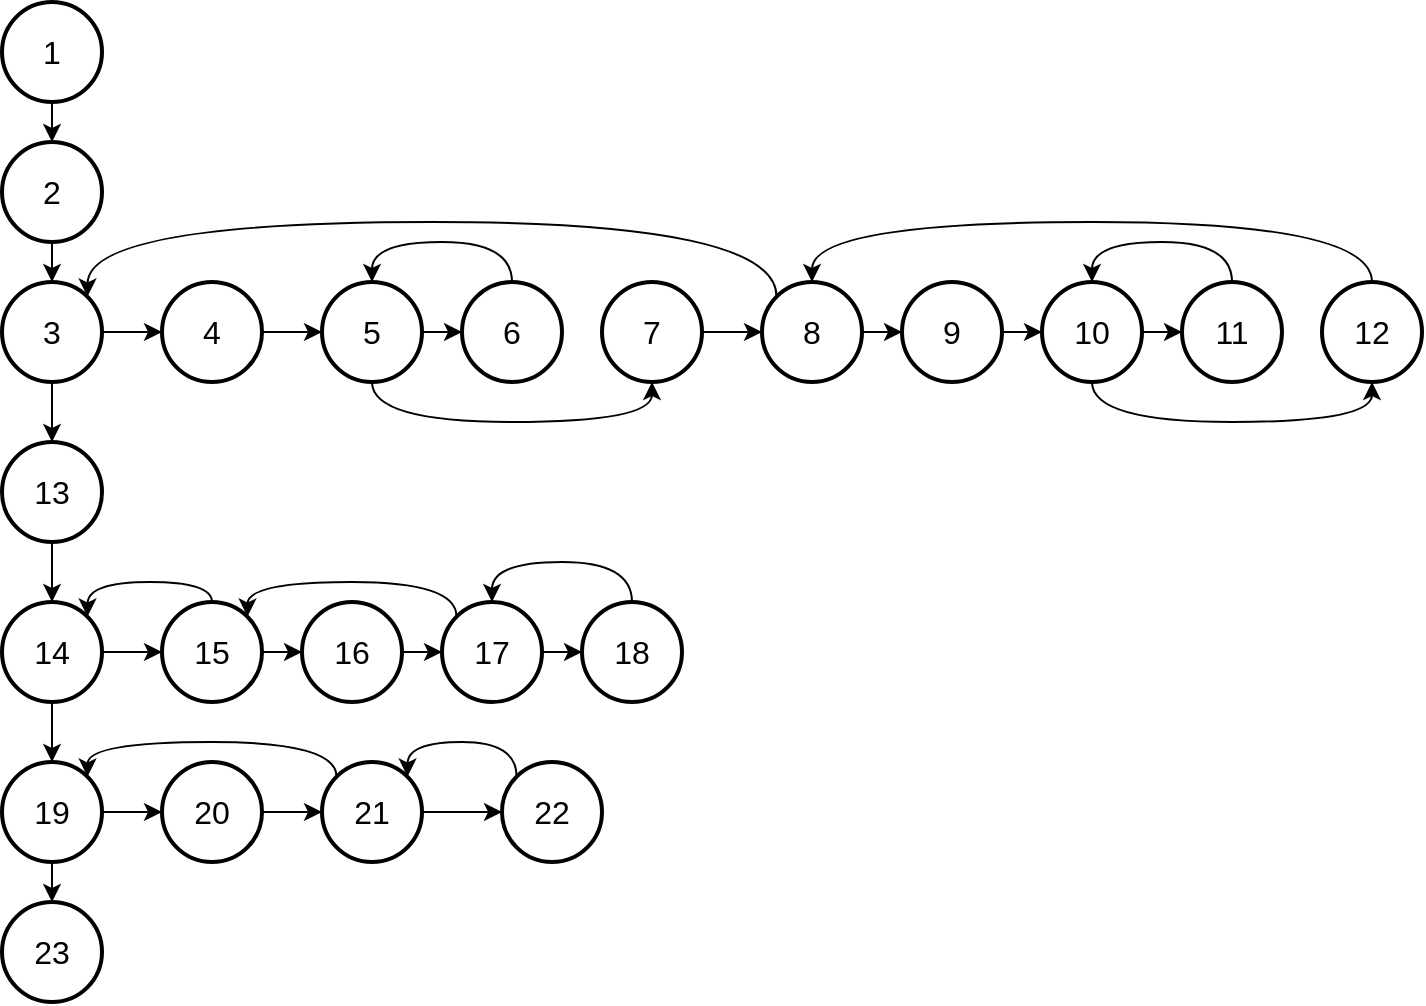 <mxfile version="15.4.0" type="device" pages="4"><diagram id="ovyvfj6rEfeckkje2D1D" name="ГУ"><mxGraphModel dx="1435" dy="822" grid="1" gridSize="10" guides="1" tooltips="1" connect="1" arrows="1" fold="1" page="1" pageScale="1" pageWidth="827" pageHeight="1169" math="0" shadow="0"><root><mxCell id="0"/><mxCell id="1" parent="0"/><mxCell id="l3kDQEIBzGFt5QToCDvi-3" style="edgeStyle=orthogonalEdgeStyle;rounded=0;orthogonalLoop=1;jettySize=auto;html=1;exitX=0.5;exitY=1;exitDx=0;exitDy=0;exitPerimeter=0;entryX=0.5;entryY=0;entryDx=0;entryDy=0;entryPerimeter=0;" parent="1" source="l3kDQEIBzGFt5QToCDvi-1" target="l3kDQEIBzGFt5QToCDvi-2" edge="1"><mxGeometry relative="1" as="geometry"/></mxCell><mxCell id="l3kDQEIBzGFt5QToCDvi-1" value="&lt;font style=&quot;font-size: 16px&quot;&gt;1&lt;/font&gt;" style="strokeWidth=2;html=1;shape=mxgraph.flowchart.start_2;whiteSpace=wrap;" parent="1" vertex="1"><mxGeometry x="40" y="40" width="50" height="50" as="geometry"/></mxCell><mxCell id="l3kDQEIBzGFt5QToCDvi-5" style="edgeStyle=orthogonalEdgeStyle;rounded=0;orthogonalLoop=1;jettySize=auto;html=1;exitX=0.5;exitY=1;exitDx=0;exitDy=0;exitPerimeter=0;entryX=0.5;entryY=0;entryDx=0;entryDy=0;entryPerimeter=0;" parent="1" source="l3kDQEIBzGFt5QToCDvi-2" target="l3kDQEIBzGFt5QToCDvi-4" edge="1"><mxGeometry relative="1" as="geometry"/></mxCell><mxCell id="l3kDQEIBzGFt5QToCDvi-2" value="&lt;font style=&quot;font-size: 16px&quot;&gt;2&lt;/font&gt;" style="strokeWidth=2;html=1;shape=mxgraph.flowchart.start_2;whiteSpace=wrap;" parent="1" vertex="1"><mxGeometry x="40" y="110" width="50" height="50" as="geometry"/></mxCell><mxCell id="l3kDQEIBzGFt5QToCDvi-9" style="edgeStyle=orthogonalEdgeStyle;rounded=0;orthogonalLoop=1;jettySize=auto;html=1;exitX=1;exitY=0.5;exitDx=0;exitDy=0;exitPerimeter=0;entryX=0;entryY=0.5;entryDx=0;entryDy=0;entryPerimeter=0;" parent="1" source="l3kDQEIBzGFt5QToCDvi-4" target="l3kDQEIBzGFt5QToCDvi-6" edge="1"><mxGeometry relative="1" as="geometry"/></mxCell><mxCell id="l3kDQEIBzGFt5QToCDvi-36" style="edgeStyle=orthogonalEdgeStyle;rounded=0;orthogonalLoop=1;jettySize=auto;html=1;exitX=0.5;exitY=1;exitDx=0;exitDy=0;exitPerimeter=0;entryX=0.5;entryY=0;entryDx=0;entryDy=0;entryPerimeter=0;" parent="1" source="l3kDQEIBzGFt5QToCDvi-4" target="l3kDQEIBzGFt5QToCDvi-35" edge="1"><mxGeometry relative="1" as="geometry"/></mxCell><mxCell id="l3kDQEIBzGFt5QToCDvi-4" value="&lt;font style=&quot;font-size: 16px&quot;&gt;3&lt;/font&gt;" style="strokeWidth=2;html=1;shape=mxgraph.flowchart.start_2;whiteSpace=wrap;" parent="1" vertex="1"><mxGeometry x="40" y="180" width="50" height="50" as="geometry"/></mxCell><mxCell id="l3kDQEIBzGFt5QToCDvi-10" style="edgeStyle=orthogonalEdgeStyle;rounded=0;orthogonalLoop=1;jettySize=auto;html=1;exitX=1;exitY=0.5;exitDx=0;exitDy=0;exitPerimeter=0;entryX=0;entryY=0.5;entryDx=0;entryDy=0;entryPerimeter=0;" parent="1" source="l3kDQEIBzGFt5QToCDvi-6" target="l3kDQEIBzGFt5QToCDvi-7" edge="1"><mxGeometry relative="1" as="geometry"/></mxCell><mxCell id="l3kDQEIBzGFt5QToCDvi-6" value="&lt;font style=&quot;font-size: 16px&quot;&gt;4&lt;/font&gt;" style="strokeWidth=2;html=1;shape=mxgraph.flowchart.start_2;whiteSpace=wrap;" parent="1" vertex="1"><mxGeometry x="120" y="180" width="50" height="50" as="geometry"/></mxCell><mxCell id="l3kDQEIBzGFt5QToCDvi-11" style="edgeStyle=orthogonalEdgeStyle;rounded=0;orthogonalLoop=1;jettySize=auto;html=1;exitX=1;exitY=0.5;exitDx=0;exitDy=0;exitPerimeter=0;entryX=0;entryY=0.5;entryDx=0;entryDy=0;entryPerimeter=0;" parent="1" source="l3kDQEIBzGFt5QToCDvi-7" target="l3kDQEIBzGFt5QToCDvi-8" edge="1"><mxGeometry relative="1" as="geometry"/></mxCell><mxCell id="l3kDQEIBzGFt5QToCDvi-15" style="edgeStyle=orthogonalEdgeStyle;rounded=0;orthogonalLoop=1;jettySize=auto;html=1;exitX=0.5;exitY=1;exitDx=0;exitDy=0;exitPerimeter=0;entryX=0.5;entryY=1;entryDx=0;entryDy=0;entryPerimeter=0;curved=1;" parent="1" source="l3kDQEIBzGFt5QToCDvi-7" target="l3kDQEIBzGFt5QToCDvi-13" edge="1"><mxGeometry relative="1" as="geometry"/></mxCell><mxCell id="l3kDQEIBzGFt5QToCDvi-7" value="&lt;font style=&quot;font-size: 16px&quot;&gt;5&lt;/font&gt;" style="strokeWidth=2;html=1;shape=mxgraph.flowchart.start_2;whiteSpace=wrap;" parent="1" vertex="1"><mxGeometry x="200" y="180" width="50" height="50" as="geometry"/></mxCell><mxCell id="l3kDQEIBzGFt5QToCDvi-12" style="edgeStyle=orthogonalEdgeStyle;rounded=0;orthogonalLoop=1;jettySize=auto;html=1;exitX=0.5;exitY=0;exitDx=0;exitDy=0;exitPerimeter=0;entryX=0.5;entryY=0;entryDx=0;entryDy=0;entryPerimeter=0;curved=1;" parent="1" source="l3kDQEIBzGFt5QToCDvi-8" target="l3kDQEIBzGFt5QToCDvi-7" edge="1"><mxGeometry relative="1" as="geometry"/></mxCell><mxCell id="l3kDQEIBzGFt5QToCDvi-8" value="&lt;font style=&quot;font-size: 16px&quot;&gt;6&lt;/font&gt;" style="strokeWidth=2;html=1;shape=mxgraph.flowchart.start_2;whiteSpace=wrap;" parent="1" vertex="1"><mxGeometry x="270" y="180" width="50" height="50" as="geometry"/></mxCell><mxCell id="l3kDQEIBzGFt5QToCDvi-17" style="edgeStyle=orthogonalEdgeStyle;rounded=0;orthogonalLoop=1;jettySize=auto;html=1;exitX=1;exitY=0.5;exitDx=0;exitDy=0;exitPerimeter=0;entryX=0;entryY=0.5;entryDx=0;entryDy=0;entryPerimeter=0;" parent="1" source="l3kDQEIBzGFt5QToCDvi-13" target="l3kDQEIBzGFt5QToCDvi-16" edge="1"><mxGeometry relative="1" as="geometry"/></mxCell><mxCell id="l3kDQEIBzGFt5QToCDvi-13" value="&lt;font style=&quot;font-size: 16px&quot;&gt;7&lt;/font&gt;" style="strokeWidth=2;html=1;shape=mxgraph.flowchart.start_2;whiteSpace=wrap;" parent="1" vertex="1"><mxGeometry x="340" y="180" width="50" height="50" as="geometry"/></mxCell><mxCell id="l3kDQEIBzGFt5QToCDvi-19" style="edgeStyle=orthogonalEdgeStyle;rounded=0;orthogonalLoop=1;jettySize=auto;html=1;exitX=1;exitY=0.5;exitDx=0;exitDy=0;exitPerimeter=0;entryX=0;entryY=0.5;entryDx=0;entryDy=0;entryPerimeter=0;" parent="1" source="l3kDQEIBzGFt5QToCDvi-16" target="l3kDQEIBzGFt5QToCDvi-18" edge="1"><mxGeometry relative="1" as="geometry"/></mxCell><mxCell id="l3kDQEIBzGFt5QToCDvi-28" style="edgeStyle=orthogonalEdgeStyle;rounded=0;orthogonalLoop=1;jettySize=auto;html=1;exitX=0.145;exitY=0.145;exitDx=0;exitDy=0;exitPerimeter=0;entryX=0.855;entryY=0.145;entryDx=0;entryDy=0;entryPerimeter=0;curved=1;" parent="1" source="l3kDQEIBzGFt5QToCDvi-16" target="l3kDQEIBzGFt5QToCDvi-4" edge="1"><mxGeometry relative="1" as="geometry"><Array as="points"><mxPoint x="427" y="150"/><mxPoint x="83" y="150"/></Array></mxGeometry></mxCell><mxCell id="l3kDQEIBzGFt5QToCDvi-16" value="&lt;font style=&quot;font-size: 16px&quot;&gt;8&lt;/font&gt;" style="strokeWidth=2;html=1;shape=mxgraph.flowchart.start_2;whiteSpace=wrap;" parent="1" vertex="1"><mxGeometry x="420" y="180" width="50" height="50" as="geometry"/></mxCell><mxCell id="l3kDQEIBzGFt5QToCDvi-26" style="edgeStyle=orthogonalEdgeStyle;rounded=0;orthogonalLoop=1;jettySize=auto;html=1;exitX=1;exitY=0.5;exitDx=0;exitDy=0;exitPerimeter=0;entryX=0;entryY=0.5;entryDx=0;entryDy=0;entryPerimeter=0;" parent="1" source="l3kDQEIBzGFt5QToCDvi-18" target="l3kDQEIBzGFt5QToCDvi-22" edge="1"><mxGeometry relative="1" as="geometry"/></mxCell><mxCell id="l3kDQEIBzGFt5QToCDvi-18" value="&lt;font style=&quot;font-size: 16px&quot;&gt;9&lt;/font&gt;" style="strokeWidth=2;html=1;shape=mxgraph.flowchart.start_2;whiteSpace=wrap;" parent="1" vertex="1"><mxGeometry x="490" y="180" width="50" height="50" as="geometry"/></mxCell><mxCell id="l3kDQEIBzGFt5QToCDvi-20" style="edgeStyle=orthogonalEdgeStyle;rounded=0;orthogonalLoop=1;jettySize=auto;html=1;exitX=1;exitY=0.5;exitDx=0;exitDy=0;exitPerimeter=0;entryX=0;entryY=0.5;entryDx=0;entryDy=0;entryPerimeter=0;" parent="1" source="l3kDQEIBzGFt5QToCDvi-22" target="l3kDQEIBzGFt5QToCDvi-24" edge="1"><mxGeometry relative="1" as="geometry"/></mxCell><mxCell id="l3kDQEIBzGFt5QToCDvi-21" style="edgeStyle=orthogonalEdgeStyle;rounded=0;orthogonalLoop=1;jettySize=auto;html=1;exitX=0.5;exitY=1;exitDx=0;exitDy=0;exitPerimeter=0;entryX=0.5;entryY=1;entryDx=0;entryDy=0;entryPerimeter=0;curved=1;" parent="1" source="l3kDQEIBzGFt5QToCDvi-22" target="l3kDQEIBzGFt5QToCDvi-25" edge="1"><mxGeometry relative="1" as="geometry"/></mxCell><mxCell id="l3kDQEIBzGFt5QToCDvi-22" value="&lt;font style=&quot;font-size: 16px&quot;&gt;10&lt;/font&gt;" style="strokeWidth=2;html=1;shape=mxgraph.flowchart.start_2;whiteSpace=wrap;" parent="1" vertex="1"><mxGeometry x="560" y="180" width="50" height="50" as="geometry"/></mxCell><mxCell id="l3kDQEIBzGFt5QToCDvi-23" style="edgeStyle=orthogonalEdgeStyle;rounded=0;orthogonalLoop=1;jettySize=auto;html=1;exitX=0.5;exitY=0;exitDx=0;exitDy=0;exitPerimeter=0;entryX=0.5;entryY=0;entryDx=0;entryDy=0;entryPerimeter=0;curved=1;" parent="1" source="l3kDQEIBzGFt5QToCDvi-24" target="l3kDQEIBzGFt5QToCDvi-22" edge="1"><mxGeometry relative="1" as="geometry"/></mxCell><mxCell id="l3kDQEIBzGFt5QToCDvi-24" value="&lt;font style=&quot;font-size: 16px&quot;&gt;11&lt;/font&gt;" style="strokeWidth=2;html=1;shape=mxgraph.flowchart.start_2;whiteSpace=wrap;" parent="1" vertex="1"><mxGeometry x="630" y="180" width="50" height="50" as="geometry"/></mxCell><mxCell id="l3kDQEIBzGFt5QToCDvi-27" style="edgeStyle=orthogonalEdgeStyle;rounded=0;orthogonalLoop=1;jettySize=auto;html=1;exitX=0.5;exitY=0;exitDx=0;exitDy=0;exitPerimeter=0;entryX=0.5;entryY=0;entryDx=0;entryDy=0;entryPerimeter=0;curved=1;" parent="1" source="l3kDQEIBzGFt5QToCDvi-25" target="l3kDQEIBzGFt5QToCDvi-16" edge="1"><mxGeometry relative="1" as="geometry"><Array as="points"><mxPoint x="725" y="150"/><mxPoint x="445" y="150"/></Array></mxGeometry></mxCell><mxCell id="l3kDQEIBzGFt5QToCDvi-25" value="&lt;font style=&quot;font-size: 16px&quot;&gt;12&lt;/font&gt;" style="strokeWidth=2;html=1;shape=mxgraph.flowchart.start_2;whiteSpace=wrap;" parent="1" vertex="1"><mxGeometry x="700" y="180" width="50" height="50" as="geometry"/></mxCell><mxCell id="l3kDQEIBzGFt5QToCDvi-38" style="edgeStyle=orthogonalEdgeStyle;curved=1;rounded=0;orthogonalLoop=1;jettySize=auto;html=1;exitX=0.5;exitY=1;exitDx=0;exitDy=0;exitPerimeter=0;entryX=0.5;entryY=0;entryDx=0;entryDy=0;entryPerimeter=0;" parent="1" source="l3kDQEIBzGFt5QToCDvi-35" target="l3kDQEIBzGFt5QToCDvi-37" edge="1"><mxGeometry relative="1" as="geometry"/></mxCell><mxCell id="l3kDQEIBzGFt5QToCDvi-35" value="&lt;font style=&quot;font-size: 16px&quot;&gt;13&lt;/font&gt;" style="strokeWidth=2;html=1;shape=mxgraph.flowchart.start_2;whiteSpace=wrap;" parent="1" vertex="1"><mxGeometry x="40" y="260" width="50" height="50" as="geometry"/></mxCell><mxCell id="l3kDQEIBzGFt5QToCDvi-40" style="edgeStyle=orthogonalEdgeStyle;curved=1;rounded=0;orthogonalLoop=1;jettySize=auto;html=1;exitX=1;exitY=0.5;exitDx=0;exitDy=0;exitPerimeter=0;entryX=0;entryY=0.5;entryDx=0;entryDy=0;entryPerimeter=0;" parent="1" source="l3kDQEIBzGFt5QToCDvi-37" target="l3kDQEIBzGFt5QToCDvi-39" edge="1"><mxGeometry relative="1" as="geometry"/></mxCell><mxCell id="l3kDQEIBzGFt5QToCDvi-51" style="edgeStyle=orthogonalEdgeStyle;curved=1;rounded=0;orthogonalLoop=1;jettySize=auto;html=1;exitX=0.5;exitY=1;exitDx=0;exitDy=0;exitPerimeter=0;entryX=0.5;entryY=0;entryDx=0;entryDy=0;entryPerimeter=0;" parent="1" source="l3kDQEIBzGFt5QToCDvi-37" target="l3kDQEIBzGFt5QToCDvi-50" edge="1"><mxGeometry relative="1" as="geometry"/></mxCell><mxCell id="l3kDQEIBzGFt5QToCDvi-37" value="&lt;font style=&quot;font-size: 16px&quot;&gt;14&lt;/font&gt;" style="strokeWidth=2;html=1;shape=mxgraph.flowchart.start_2;whiteSpace=wrap;" parent="1" vertex="1"><mxGeometry x="40" y="340" width="50" height="50" as="geometry"/></mxCell><mxCell id="l3kDQEIBzGFt5QToCDvi-42" style="edgeStyle=orthogonalEdgeStyle;curved=1;rounded=0;orthogonalLoop=1;jettySize=auto;html=1;exitX=0.5;exitY=0;exitDx=0;exitDy=0;exitPerimeter=0;entryX=0.855;entryY=0.145;entryDx=0;entryDy=0;entryPerimeter=0;" parent="1" source="l3kDQEIBzGFt5QToCDvi-39" target="l3kDQEIBzGFt5QToCDvi-37" edge="1"><mxGeometry relative="1" as="geometry"><Array as="points"><mxPoint x="145" y="330"/><mxPoint x="83" y="330"/></Array></mxGeometry></mxCell><mxCell id="l3kDQEIBzGFt5QToCDvi-43" style="edgeStyle=orthogonalEdgeStyle;curved=1;rounded=0;orthogonalLoop=1;jettySize=auto;html=1;exitX=1;exitY=0.5;exitDx=0;exitDy=0;exitPerimeter=0;entryX=0;entryY=0.5;entryDx=0;entryDy=0;entryPerimeter=0;" parent="1" source="l3kDQEIBzGFt5QToCDvi-39" target="l3kDQEIBzGFt5QToCDvi-41" edge="1"><mxGeometry relative="1" as="geometry"/></mxCell><mxCell id="l3kDQEIBzGFt5QToCDvi-39" value="&lt;font style=&quot;font-size: 16px&quot;&gt;15&lt;/font&gt;" style="strokeWidth=2;html=1;shape=mxgraph.flowchart.start_2;whiteSpace=wrap;" parent="1" vertex="1"><mxGeometry x="120" y="340" width="50" height="50" as="geometry"/></mxCell><mxCell id="l3kDQEIBzGFt5QToCDvi-46" style="edgeStyle=orthogonalEdgeStyle;curved=1;rounded=0;orthogonalLoop=1;jettySize=auto;html=1;exitX=1;exitY=0.5;exitDx=0;exitDy=0;exitPerimeter=0;entryX=0;entryY=0.5;entryDx=0;entryDy=0;entryPerimeter=0;" parent="1" source="l3kDQEIBzGFt5QToCDvi-41" target="l3kDQEIBzGFt5QToCDvi-44" edge="1"><mxGeometry relative="1" as="geometry"/></mxCell><mxCell id="l3kDQEIBzGFt5QToCDvi-41" value="&lt;font style=&quot;font-size: 16px&quot;&gt;16&lt;/font&gt;" style="strokeWidth=2;html=1;shape=mxgraph.flowchart.start_2;whiteSpace=wrap;" parent="1" vertex="1"><mxGeometry x="190" y="340" width="50" height="50" as="geometry"/></mxCell><mxCell id="l3kDQEIBzGFt5QToCDvi-47" style="edgeStyle=orthogonalEdgeStyle;curved=1;rounded=0;orthogonalLoop=1;jettySize=auto;html=1;exitX=1;exitY=0.5;exitDx=0;exitDy=0;exitPerimeter=0;entryX=0;entryY=0.5;entryDx=0;entryDy=0;entryPerimeter=0;" parent="1" source="l3kDQEIBzGFt5QToCDvi-44" target="l3kDQEIBzGFt5QToCDvi-45" edge="1"><mxGeometry relative="1" as="geometry"/></mxCell><mxCell id="l3kDQEIBzGFt5QToCDvi-49" style="edgeStyle=orthogonalEdgeStyle;curved=1;rounded=0;orthogonalLoop=1;jettySize=auto;html=1;exitX=0.145;exitY=0.145;exitDx=0;exitDy=0;exitPerimeter=0;entryX=0.855;entryY=0.145;entryDx=0;entryDy=0;entryPerimeter=0;" parent="1" source="l3kDQEIBzGFt5QToCDvi-44" target="l3kDQEIBzGFt5QToCDvi-39" edge="1"><mxGeometry relative="1" as="geometry"><Array as="points"><mxPoint x="267" y="330"/><mxPoint x="163" y="330"/></Array></mxGeometry></mxCell><mxCell id="l3kDQEIBzGFt5QToCDvi-44" value="&lt;font style=&quot;font-size: 16px&quot;&gt;17&lt;/font&gt;" style="strokeWidth=2;html=1;shape=mxgraph.flowchart.start_2;whiteSpace=wrap;" parent="1" vertex="1"><mxGeometry x="260" y="340" width="50" height="50" as="geometry"/></mxCell><mxCell id="l3kDQEIBzGFt5QToCDvi-48" style="edgeStyle=orthogonalEdgeStyle;curved=1;rounded=0;orthogonalLoop=1;jettySize=auto;html=1;exitX=0.5;exitY=0;exitDx=0;exitDy=0;exitPerimeter=0;entryX=0.5;entryY=0;entryDx=0;entryDy=0;entryPerimeter=0;" parent="1" source="l3kDQEIBzGFt5QToCDvi-45" target="l3kDQEIBzGFt5QToCDvi-44" edge="1"><mxGeometry relative="1" as="geometry"><Array as="points"><mxPoint x="355" y="320"/><mxPoint x="285" y="320"/></Array></mxGeometry></mxCell><mxCell id="l3kDQEIBzGFt5QToCDvi-45" value="&lt;font style=&quot;font-size: 16px&quot;&gt;18&lt;/font&gt;" style="strokeWidth=2;html=1;shape=mxgraph.flowchart.start_2;whiteSpace=wrap;" parent="1" vertex="1"><mxGeometry x="330" y="340" width="50" height="50" as="geometry"/></mxCell><mxCell id="l3kDQEIBzGFt5QToCDvi-56" style="edgeStyle=orthogonalEdgeStyle;curved=1;rounded=0;orthogonalLoop=1;jettySize=auto;html=1;exitX=0.5;exitY=1;exitDx=0;exitDy=0;exitPerimeter=0;entryX=0.5;entryY=0;entryDx=0;entryDy=0;entryPerimeter=0;" parent="1" source="l3kDQEIBzGFt5QToCDvi-50" target="l3kDQEIBzGFt5QToCDvi-55" edge="1"><mxGeometry relative="1" as="geometry"/></mxCell><mxCell id="l3kDQEIBzGFt5QToCDvi-57" style="edgeStyle=orthogonalEdgeStyle;curved=1;rounded=0;orthogonalLoop=1;jettySize=auto;html=1;exitX=1;exitY=0.5;exitDx=0;exitDy=0;exitPerimeter=0;entryX=0;entryY=0.5;entryDx=0;entryDy=0;entryPerimeter=0;" parent="1" source="l3kDQEIBzGFt5QToCDvi-50" target="l3kDQEIBzGFt5QToCDvi-52" edge="1"><mxGeometry relative="1" as="geometry"/></mxCell><mxCell id="l3kDQEIBzGFt5QToCDvi-50" value="&lt;font style=&quot;font-size: 16px&quot;&gt;19&lt;/font&gt;" style="strokeWidth=2;html=1;shape=mxgraph.flowchart.start_2;whiteSpace=wrap;" parent="1" vertex="1"><mxGeometry x="40" y="420" width="50" height="50" as="geometry"/></mxCell><mxCell id="l3kDQEIBzGFt5QToCDvi-58" style="edgeStyle=orthogonalEdgeStyle;curved=1;rounded=0;orthogonalLoop=1;jettySize=auto;html=1;exitX=1;exitY=0.5;exitDx=0;exitDy=0;exitPerimeter=0;entryX=0;entryY=0.5;entryDx=0;entryDy=0;entryPerimeter=0;" parent="1" source="l3kDQEIBzGFt5QToCDvi-52" target="l3kDQEIBzGFt5QToCDvi-53" edge="1"><mxGeometry relative="1" as="geometry"/></mxCell><mxCell id="l3kDQEIBzGFt5QToCDvi-52" value="&lt;span style=&quot;font-size: 16px&quot;&gt;20&lt;/span&gt;" style="strokeWidth=2;html=1;shape=mxgraph.flowchart.start_2;whiteSpace=wrap;" parent="1" vertex="1"><mxGeometry x="120" y="420" width="50" height="50" as="geometry"/></mxCell><mxCell id="l3kDQEIBzGFt5QToCDvi-59" style="edgeStyle=orthogonalEdgeStyle;curved=1;rounded=0;orthogonalLoop=1;jettySize=auto;html=1;exitX=1;exitY=0.5;exitDx=0;exitDy=0;exitPerimeter=0;entryX=0;entryY=0.5;entryDx=0;entryDy=0;entryPerimeter=0;" parent="1" source="l3kDQEIBzGFt5QToCDvi-53" target="l3kDQEIBzGFt5QToCDvi-54" edge="1"><mxGeometry relative="1" as="geometry"/></mxCell><mxCell id="l3kDQEIBzGFt5QToCDvi-61" style="edgeStyle=orthogonalEdgeStyle;curved=1;rounded=0;orthogonalLoop=1;jettySize=auto;html=1;exitX=0.145;exitY=0.145;exitDx=0;exitDy=0;exitPerimeter=0;entryX=0.855;entryY=0.145;entryDx=0;entryDy=0;entryPerimeter=0;" parent="1" source="l3kDQEIBzGFt5QToCDvi-53" target="l3kDQEIBzGFt5QToCDvi-50" edge="1"><mxGeometry relative="1" as="geometry"><Array as="points"><mxPoint x="207" y="410"/><mxPoint x="83" y="410"/></Array></mxGeometry></mxCell><mxCell id="l3kDQEIBzGFt5QToCDvi-53" value="&lt;font style=&quot;font-size: 16px&quot;&gt;21&lt;/font&gt;" style="strokeWidth=2;html=1;shape=mxgraph.flowchart.start_2;whiteSpace=wrap;" parent="1" vertex="1"><mxGeometry x="200" y="420" width="50" height="50" as="geometry"/></mxCell><mxCell id="l3kDQEIBzGFt5QToCDvi-60" style="edgeStyle=orthogonalEdgeStyle;curved=1;rounded=0;orthogonalLoop=1;jettySize=auto;html=1;exitX=0.145;exitY=0.145;exitDx=0;exitDy=0;exitPerimeter=0;entryX=0.855;entryY=0.145;entryDx=0;entryDy=0;entryPerimeter=0;" parent="1" source="l3kDQEIBzGFt5QToCDvi-54" target="l3kDQEIBzGFt5QToCDvi-53" edge="1"><mxGeometry relative="1" as="geometry"><Array as="points"><mxPoint x="297" y="410"/><mxPoint x="243" y="410"/></Array></mxGeometry></mxCell><mxCell id="l3kDQEIBzGFt5QToCDvi-54" value="&lt;font style=&quot;font-size: 16px&quot;&gt;22&lt;/font&gt;" style="strokeWidth=2;html=1;shape=mxgraph.flowchart.start_2;whiteSpace=wrap;" parent="1" vertex="1"><mxGeometry x="290" y="420" width="50" height="50" as="geometry"/></mxCell><mxCell id="l3kDQEIBzGFt5QToCDvi-55" value="&lt;font style=&quot;font-size: 16px&quot;&gt;23&lt;/font&gt;" style="strokeWidth=2;html=1;shape=mxgraph.flowchart.start_2;whiteSpace=wrap;" parent="1" vertex="1"><mxGeometry x="40" y="490" width="50" height="50" as="geometry"/></mxCell></root></mxGraphModel></diagram><diagram id="URKpmj5Wc_wkxaWlDEdK" name="ИГ"><mxGraphModel dx="820" dy="470" grid="1" gridSize="10" guides="1" tooltips="1" connect="1" arrows="1" fold="1" page="1" pageScale="1" pageWidth="827" pageHeight="1169" math="0" shadow="0"><root><mxCell id="YT-sLYITtqxdKrDnFCs1-0"/><mxCell id="YT-sLYITtqxdKrDnFCs1-1" parent="YT-sLYITtqxdKrDnFCs1-0"/><mxCell id="nxE4P63TOiU8uHND9d_6-9" style="edgeStyle=orthogonalEdgeStyle;curved=1;rounded=0;orthogonalLoop=1;jettySize=auto;html=1;exitX=0.5;exitY=1;exitDx=0;exitDy=0;exitPerimeter=0;entryX=0.5;entryY=0;entryDx=0;entryDy=0;entryPerimeter=0;" edge="1" parent="YT-sLYITtqxdKrDnFCs1-1" source="nxE4P63TOiU8uHND9d_6-0" target="nxE4P63TOiU8uHND9d_6-5"><mxGeometry relative="1" as="geometry"/></mxCell><mxCell id="nxE4P63TOiU8uHND9d_6-33" style="edgeStyle=orthogonalEdgeStyle;curved=1;rounded=0;orthogonalLoop=1;jettySize=auto;html=1;exitX=1;exitY=0.5;exitDx=0;exitDy=0;exitPerimeter=0;entryX=0.5;entryY=0;entryDx=0;entryDy=0;entryPerimeter=0;" edge="1" parent="YT-sLYITtqxdKrDnFCs1-1" source="nxE4P63TOiU8uHND9d_6-0" target="nxE4P63TOiU8uHND9d_6-28"><mxGeometry relative="1" as="geometry"><Array as="points"><mxPoint x="100" y="80"/><mxPoint x="258" y="80"/></Array></mxGeometry></mxCell><mxCell id="nxE4P63TOiU8uHND9d_6-0" value="&lt;font style=&quot;font-size: 16px&quot;&gt;1&lt;/font&gt;" style="strokeWidth=2;html=1;shape=mxgraph.flowchart.start_2;whiteSpace=wrap;" vertex="1" parent="YT-sLYITtqxdKrDnFCs1-1"><mxGeometry x="50" y="60" width="50" height="50" as="geometry"/></mxCell><mxCell id="nxE4P63TOiU8uHND9d_6-8" style="edgeStyle=orthogonalEdgeStyle;curved=1;rounded=0;orthogonalLoop=1;jettySize=auto;html=1;exitX=0.5;exitY=0;exitDx=0;exitDy=0;exitPerimeter=0;entryX=0.5;entryY=1;entryDx=0;entryDy=0;entryPerimeter=0;" edge="1" parent="YT-sLYITtqxdKrDnFCs1-1" source="nxE4P63TOiU8uHND9d_6-1" target="nxE4P63TOiU8uHND9d_6-7"><mxGeometry relative="1" as="geometry"/></mxCell><mxCell id="nxE4P63TOiU8uHND9d_6-1" value="&lt;font style=&quot;font-size: 16px&quot;&gt;2&lt;/font&gt;" style="strokeWidth=2;html=1;shape=mxgraph.flowchart.start_2;whiteSpace=wrap;" vertex="1" parent="YT-sLYITtqxdKrDnFCs1-1"><mxGeometry x="140" y="360" width="50" height="50" as="geometry"/></mxCell><mxCell id="nxE4P63TOiU8uHND9d_6-13" style="edgeStyle=orthogonalEdgeStyle;curved=1;rounded=0;orthogonalLoop=1;jettySize=auto;html=1;exitX=0;exitY=0.5;exitDx=0;exitDy=0;exitPerimeter=0;entryX=0.855;entryY=0.145;entryDx=0;entryDy=0;entryPerimeter=0;" edge="1" parent="YT-sLYITtqxdKrDnFCs1-1" source="nxE4P63TOiU8uHND9d_6-2" target="nxE4P63TOiU8uHND9d_6-6"><mxGeometry relative="1" as="geometry"/></mxCell><mxCell id="nxE4P63TOiU8uHND9d_6-14" style="edgeStyle=orthogonalEdgeStyle;curved=1;rounded=0;orthogonalLoop=1;jettySize=auto;html=1;exitX=0.5;exitY=1;exitDx=0;exitDy=0;exitPerimeter=0;entryX=0.5;entryY=0;entryDx=0;entryDy=0;entryPerimeter=0;" edge="1" parent="YT-sLYITtqxdKrDnFCs1-1" source="nxE4P63TOiU8uHND9d_6-2" target="nxE4P63TOiU8uHND9d_6-7"><mxGeometry relative="1" as="geometry"/></mxCell><mxCell id="nxE4P63TOiU8uHND9d_6-34" style="edgeStyle=orthogonalEdgeStyle;curved=1;rounded=0;orthogonalLoop=1;jettySize=auto;html=1;exitX=0.855;exitY=0.855;exitDx=0;exitDy=0;exitPerimeter=0;entryX=0.145;entryY=0.855;entryDx=0;entryDy=0;entryPerimeter=0;" edge="1" parent="YT-sLYITtqxdKrDnFCs1-1" source="nxE4P63TOiU8uHND9d_6-2" target="nxE4P63TOiU8uHND9d_6-29"><mxGeometry relative="1" as="geometry"/></mxCell><mxCell id="nxE4P63TOiU8uHND9d_6-2" value="&lt;font style=&quot;font-size: 16px&quot;&gt;3&lt;/font&gt;" style="strokeWidth=2;html=1;shape=mxgraph.flowchart.start_2;whiteSpace=wrap;" vertex="1" parent="YT-sLYITtqxdKrDnFCs1-1"><mxGeometry x="140" y="180" width="50" height="50" as="geometry"/></mxCell><mxCell id="nxE4P63TOiU8uHND9d_6-3" style="edgeStyle=orthogonalEdgeStyle;rounded=0;orthogonalLoop=1;jettySize=auto;html=1;exitX=1;exitY=0.5;exitDx=0;exitDy=0;exitPerimeter=0;entryX=0.855;entryY=0.145;entryDx=0;entryDy=0;entryPerimeter=0;curved=1;" edge="1" parent="YT-sLYITtqxdKrDnFCs1-1" source="nxE4P63TOiU8uHND9d_6-2" target="nxE4P63TOiU8uHND9d_6-2"><mxGeometry relative="1" as="geometry"><Array as="points"><mxPoint x="190" y="200"/><mxPoint x="200" y="200"/><mxPoint x="200" y="170"/><mxPoint x="183" y="170"/></Array></mxGeometry></mxCell><mxCell id="nxE4P63TOiU8uHND9d_6-10" style="edgeStyle=orthogonalEdgeStyle;curved=1;rounded=0;orthogonalLoop=1;jettySize=auto;html=1;exitX=0.5;exitY=0;exitDx=0;exitDy=0;exitPerimeter=0;entryX=0.145;entryY=0.855;entryDx=0;entryDy=0;entryPerimeter=0;" edge="1" parent="YT-sLYITtqxdKrDnFCs1-1" source="nxE4P63TOiU8uHND9d_6-4" target="nxE4P63TOiU8uHND9d_6-6"><mxGeometry relative="1" as="geometry"><Array as="points"><mxPoint x="77" y="290"/></Array></mxGeometry></mxCell><mxCell id="nxE4P63TOiU8uHND9d_6-4" value="&lt;font style=&quot;font-size: 16px&quot;&gt;4&lt;/font&gt;" style="strokeWidth=2;html=1;shape=mxgraph.flowchart.start_2;whiteSpace=wrap;" vertex="1" parent="YT-sLYITtqxdKrDnFCs1-1"><mxGeometry x="20" y="300" width="50" height="50" as="geometry"/></mxCell><mxCell id="nxE4P63TOiU8uHND9d_6-11" style="edgeStyle=orthogonalEdgeStyle;curved=1;rounded=0;orthogonalLoop=1;jettySize=auto;html=1;exitX=0.5;exitY=1;exitDx=0;exitDy=0;exitPerimeter=0;entryX=0;entryY=0.5;entryDx=0;entryDy=0;entryPerimeter=0;" edge="1" parent="YT-sLYITtqxdKrDnFCs1-1" source="nxE4P63TOiU8uHND9d_6-5" target="nxE4P63TOiU8uHND9d_6-6"><mxGeometry relative="1" as="geometry"/></mxCell><mxCell id="nxE4P63TOiU8uHND9d_6-5" value="&lt;font style=&quot;font-size: 16px&quot;&gt;5&lt;/font&gt;" style="strokeWidth=2;html=1;shape=mxgraph.flowchart.start_2;whiteSpace=wrap;" vertex="1" parent="YT-sLYITtqxdKrDnFCs1-1"><mxGeometry x="50" y="150" width="50" height="50" as="geometry"/></mxCell><mxCell id="nxE4P63TOiU8uHND9d_6-35" style="edgeStyle=orthogonalEdgeStyle;curved=1;rounded=0;orthogonalLoop=1;jettySize=auto;html=1;exitX=0.5;exitY=1;exitDx=0;exitDy=0;exitPerimeter=0;entryX=0.145;entryY=0.855;entryDx=0;entryDy=0;entryPerimeter=0;" edge="1" parent="YT-sLYITtqxdKrDnFCs1-1" source="nxE4P63TOiU8uHND9d_6-6" target="nxE4P63TOiU8uHND9d_6-7"><mxGeometry relative="1" as="geometry"/></mxCell><mxCell id="nxE4P63TOiU8uHND9d_6-6" value="&lt;font style=&quot;font-size: 16px&quot;&gt;6&lt;/font&gt;" style="strokeWidth=2;html=1;shape=mxgraph.flowchart.start_2;whiteSpace=wrap;" vertex="1" parent="YT-sLYITtqxdKrDnFCs1-1"><mxGeometry x="70" y="230" width="50" height="50" as="geometry"/></mxCell><mxCell id="nxE4P63TOiU8uHND9d_6-32" style="edgeStyle=orthogonalEdgeStyle;curved=1;rounded=0;orthogonalLoop=1;jettySize=auto;html=1;exitX=1;exitY=0.5;exitDx=0;exitDy=0;exitPerimeter=0;entryX=0.145;entryY=0.145;entryDx=0;entryDy=0;entryPerimeter=0;" edge="1" parent="YT-sLYITtqxdKrDnFCs1-1" source="nxE4P63TOiU8uHND9d_6-7" target="nxE4P63TOiU8uHND9d_6-30"><mxGeometry relative="1" as="geometry"><Array as="points"><mxPoint x="190" y="297"/></Array></mxGeometry></mxCell><mxCell id="nxE4P63TOiU8uHND9d_6-7" value="&lt;font style=&quot;font-size: 16px&quot;&gt;7&lt;/font&gt;" style="strokeWidth=2;html=1;shape=mxgraph.flowchart.start_2;whiteSpace=wrap;" vertex="1" parent="YT-sLYITtqxdKrDnFCs1-1"><mxGeometry x="140" y="270" width="50" height="50" as="geometry"/></mxCell><mxCell id="nxE4P63TOiU8uHND9d_6-12" style="edgeStyle=orthogonalEdgeStyle;curved=1;rounded=0;orthogonalLoop=1;jettySize=auto;html=1;exitX=1;exitY=0.5;exitDx=0;exitDy=0;exitPerimeter=0;entryX=0.855;entryY=0.145;entryDx=0;entryDy=0;entryPerimeter=0;" edge="1" parent="YT-sLYITtqxdKrDnFCs1-1" source="nxE4P63TOiU8uHND9d_6-5" target="nxE4P63TOiU8uHND9d_6-5"><mxGeometry relative="1" as="geometry"><Array as="points"><mxPoint x="110" y="175"/><mxPoint x="110" y="140"/><mxPoint x="93" y="140"/></Array></mxGeometry></mxCell><mxCell id="nxE4P63TOiU8uHND9d_6-21" style="edgeStyle=orthogonalEdgeStyle;curved=1;rounded=0;orthogonalLoop=1;jettySize=auto;html=1;exitX=0.5;exitY=1;exitDx=0;exitDy=0;exitPerimeter=0;entryX=0.855;entryY=0.145;entryDx=0;entryDy=0;entryPerimeter=0;" edge="1" parent="YT-sLYITtqxdKrDnFCs1-1" source="nxE4P63TOiU8uHND9d_6-22" target="nxE4P63TOiU8uHND9d_6-30"><mxGeometry relative="1" as="geometry"><Array as="points"><mxPoint x="378" y="297"/></Array></mxGeometry></mxCell><mxCell id="nxE4P63TOiU8uHND9d_6-39" style="edgeStyle=orthogonalEdgeStyle;curved=1;rounded=0;orthogonalLoop=1;jettySize=auto;html=1;exitX=0;exitY=0.5;exitDx=0;exitDy=0;exitPerimeter=0;entryX=0.5;entryY=0;entryDx=0;entryDy=0;entryPerimeter=0;" edge="1" parent="YT-sLYITtqxdKrDnFCs1-1" source="nxE4P63TOiU8uHND9d_6-22" target="nxE4P63TOiU8uHND9d_6-29"><mxGeometry relative="1" as="geometry"/></mxCell><mxCell id="nxE4P63TOiU8uHND9d_6-22" value="&lt;font style=&quot;font-size: 16px&quot;&gt;10&lt;/font&gt;" style="strokeWidth=2;html=1;shape=mxgraph.flowchart.start_2;whiteSpace=wrap;" vertex="1" parent="YT-sLYITtqxdKrDnFCs1-1"><mxGeometry x="353" y="130" width="50" height="50" as="geometry"/></mxCell><mxCell id="nxE4P63TOiU8uHND9d_6-37" style="edgeStyle=orthogonalEdgeStyle;curved=1;rounded=0;orthogonalLoop=1;jettySize=auto;html=1;exitX=0;exitY=0.5;exitDx=0;exitDy=0;exitPerimeter=0;entryX=0.145;entryY=0.145;entryDx=0;entryDy=0;entryPerimeter=0;" edge="1" parent="YT-sLYITtqxdKrDnFCs1-1" source="nxE4P63TOiU8uHND9d_6-26" target="nxE4P63TOiU8uHND9d_6-29"><mxGeometry relative="1" as="geometry"/></mxCell><mxCell id="nxE4P63TOiU8uHND9d_6-26" value="&lt;font style=&quot;font-size: 16px&quot;&gt;9&lt;/font&gt;" style="strokeWidth=2;html=1;shape=mxgraph.flowchart.start_2;whiteSpace=wrap;" vertex="1" parent="YT-sLYITtqxdKrDnFCs1-1"><mxGeometry x="320" y="70" width="50" height="50" as="geometry"/></mxCell><mxCell id="nxE4P63TOiU8uHND9d_6-27" style="edgeStyle=orthogonalEdgeStyle;curved=1;rounded=0;orthogonalLoop=1;jettySize=auto;html=1;exitX=0.5;exitY=1;exitDx=0;exitDy=0;exitPerimeter=0;entryX=0;entryY=0.5;entryDx=0;entryDy=0;entryPerimeter=0;" edge="1" parent="YT-sLYITtqxdKrDnFCs1-1" source="nxE4P63TOiU8uHND9d_6-28" target="nxE4P63TOiU8uHND9d_6-29"><mxGeometry relative="1" as="geometry"/></mxCell><mxCell id="nxE4P63TOiU8uHND9d_6-28" value="&lt;font style=&quot;font-size: 16px&quot;&gt;8&lt;/font&gt;" style="strokeWidth=2;html=1;shape=mxgraph.flowchart.start_2;whiteSpace=wrap;" vertex="1" parent="YT-sLYITtqxdKrDnFCs1-1"><mxGeometry x="233" y="100" width="50" height="50" as="geometry"/></mxCell><mxCell id="nxE4P63TOiU8uHND9d_6-36" style="edgeStyle=orthogonalEdgeStyle;curved=1;rounded=0;orthogonalLoop=1;jettySize=auto;html=1;exitX=0.5;exitY=1;exitDx=0;exitDy=0;exitPerimeter=0;entryX=0.5;entryY=0;entryDx=0;entryDy=0;entryPerimeter=0;" edge="1" parent="YT-sLYITtqxdKrDnFCs1-1" source="nxE4P63TOiU8uHND9d_6-29" target="nxE4P63TOiU8uHND9d_6-30"><mxGeometry relative="1" as="geometry"><Array as="points"><mxPoint x="308" y="260"/><mxPoint x="308" y="260"/></Array></mxGeometry></mxCell><mxCell id="nxE4P63TOiU8uHND9d_6-29" value="&lt;font style=&quot;font-size: 16px&quot;&gt;11&lt;/font&gt;" style="strokeWidth=2;html=1;shape=mxgraph.flowchart.start_2;whiteSpace=wrap;" vertex="1" parent="YT-sLYITtqxdKrDnFCs1-1"><mxGeometry x="283" y="180" width="50" height="50" as="geometry"/></mxCell><mxCell id="nxE4P63TOiU8uHND9d_6-63" style="edgeStyle=orthogonalEdgeStyle;curved=1;rounded=0;orthogonalLoop=1;jettySize=auto;html=1;exitX=0.855;exitY=0.855;exitDx=0;exitDy=0;exitPerimeter=0;entryX=0.5;entryY=0;entryDx=0;entryDy=0;entryPerimeter=0;" edge="1" parent="YT-sLYITtqxdKrDnFCs1-1" source="nxE4P63TOiU8uHND9d_6-30" target="nxE4P63TOiU8uHND9d_6-62"><mxGeometry relative="1" as="geometry"/></mxCell><mxCell id="nxE4P63TOiU8uHND9d_6-71" style="edgeStyle=orthogonalEdgeStyle;curved=1;rounded=0;orthogonalLoop=1;jettySize=auto;html=1;exitX=0.5;exitY=1;exitDx=0;exitDy=0;exitPerimeter=0;entryX=0.5;entryY=0;entryDx=0;entryDy=0;entryPerimeter=0;" edge="1" parent="YT-sLYITtqxdKrDnFCs1-1" source="nxE4P63TOiU8uHND9d_6-30" target="nxE4P63TOiU8uHND9d_6-69"><mxGeometry relative="1" as="geometry"/></mxCell><mxCell id="nxE4P63TOiU8uHND9d_6-30" value="&lt;font style=&quot;font-size: 16px&quot;&gt;12&lt;/font&gt;" style="strokeWidth=2;html=1;shape=mxgraph.flowchart.start_2;whiteSpace=wrap;" vertex="1" parent="YT-sLYITtqxdKrDnFCs1-1"><mxGeometry x="283" y="290" width="50" height="50" as="geometry"/></mxCell><mxCell id="nxE4P63TOiU8uHND9d_6-31" style="edgeStyle=orthogonalEdgeStyle;curved=1;rounded=0;orthogonalLoop=1;jettySize=auto;html=1;exitX=1;exitY=0.5;exitDx=0;exitDy=0;exitPerimeter=0;entryX=0.855;entryY=0.145;entryDx=0;entryDy=0;entryPerimeter=0;" edge="1" parent="YT-sLYITtqxdKrDnFCs1-1" source="nxE4P63TOiU8uHND9d_6-28" target="nxE4P63TOiU8uHND9d_6-28"><mxGeometry relative="1" as="geometry"><Array as="points"><mxPoint x="293" y="125"/><mxPoint x="293" y="90"/><mxPoint x="276" y="90"/></Array></mxGeometry></mxCell><mxCell id="nxE4P63TOiU8uHND9d_6-40" style="edgeStyle=orthogonalEdgeStyle;curved=1;rounded=0;orthogonalLoop=1;jettySize=auto;html=1;exitX=1;exitY=0.5;exitDx=0;exitDy=0;exitPerimeter=0;entryX=0.855;entryY=0.145;entryDx=0;entryDy=0;entryPerimeter=0;" edge="1" parent="YT-sLYITtqxdKrDnFCs1-1" source="nxE4P63TOiU8uHND9d_6-22" target="nxE4P63TOiU8uHND9d_6-22"><mxGeometry relative="1" as="geometry"><Array as="points"><mxPoint x="413" y="155"/><mxPoint x="413" y="137"/></Array></mxGeometry></mxCell><mxCell id="nxE4P63TOiU8uHND9d_6-83" style="edgeStyle=orthogonalEdgeStyle;curved=1;rounded=0;orthogonalLoop=1;jettySize=auto;html=1;exitX=1;exitY=0.5;exitDx=0;exitDy=0;exitPerimeter=0;entryX=0;entryY=0.5;entryDx=0;entryDy=0;entryPerimeter=0;" edge="1" parent="YT-sLYITtqxdKrDnFCs1-1" source="nxE4P63TOiU8uHND9d_6-57" target="nxE4P63TOiU8uHND9d_6-79"><mxGeometry relative="1" as="geometry"/></mxCell><mxCell id="nxE4P63TOiU8uHND9d_6-57" value="&lt;font style=&quot;font-size: 16px&quot;&gt;13&lt;/font&gt;" style="strokeWidth=2;html=1;shape=mxgraph.flowchart.start_2;whiteSpace=wrap;" vertex="1" parent="YT-sLYITtqxdKrDnFCs1-1"><mxGeometry x="170" y="510" width="50" height="50" as="geometry"/></mxCell><mxCell id="nxE4P63TOiU8uHND9d_6-64" style="edgeStyle=orthogonalEdgeStyle;curved=1;rounded=0;orthogonalLoop=1;jettySize=auto;html=1;exitX=0.5;exitY=0;exitDx=0;exitDy=0;exitPerimeter=0;entryX=0.855;entryY=0.855;entryDx=0;entryDy=0;entryPerimeter=0;" edge="1" parent="YT-sLYITtqxdKrDnFCs1-1" source="nxE4P63TOiU8uHND9d_6-58" target="nxE4P63TOiU8uHND9d_6-60"><mxGeometry relative="1" as="geometry"><Array as="points"><mxPoint x="447" y="384.97"/><mxPoint x="447" y="367.97"/></Array></mxGeometry></mxCell><mxCell id="nxE4P63TOiU8uHND9d_6-65" style="edgeStyle=orthogonalEdgeStyle;curved=1;rounded=0;orthogonalLoop=1;jettySize=auto;html=1;exitX=0;exitY=0.5;exitDx=0;exitDy=0;exitPerimeter=0;entryX=1;entryY=0.5;entryDx=0;entryDy=0;entryPerimeter=0;" edge="1" parent="YT-sLYITtqxdKrDnFCs1-1" source="nxE4P63TOiU8uHND9d_6-58" target="nxE4P63TOiU8uHND9d_6-62"><mxGeometry relative="1" as="geometry"><Array as="points"><mxPoint x="426" y="400"/></Array></mxGeometry></mxCell><mxCell id="nxE4P63TOiU8uHND9d_6-73" style="edgeStyle=orthogonalEdgeStyle;curved=1;rounded=0;orthogonalLoop=1;jettySize=auto;html=1;exitX=0.145;exitY=0.855;exitDx=0;exitDy=0;exitPerimeter=0;entryX=1;entryY=0.5;entryDx=0;entryDy=0;entryPerimeter=0;" edge="1" parent="YT-sLYITtqxdKrDnFCs1-1" source="nxE4P63TOiU8uHND9d_6-58" target="nxE4P63TOiU8uHND9d_6-69"><mxGeometry relative="1" as="geometry"><Array as="points"><mxPoint x="433" y="435"/></Array></mxGeometry></mxCell><mxCell id="nxE4P63TOiU8uHND9d_6-58" value="&lt;font style=&quot;font-size: 16px&quot;&gt;14&lt;/font&gt;" style="strokeWidth=2;html=1;shape=mxgraph.flowchart.start_2;whiteSpace=wrap;" vertex="1" parent="YT-sLYITtqxdKrDnFCs1-1"><mxGeometry x="426" y="384.97" width="50" height="50" as="geometry"/></mxCell><mxCell id="nxE4P63TOiU8uHND9d_6-59" style="edgeStyle=orthogonalEdgeStyle;curved=1;rounded=0;orthogonalLoop=1;jettySize=auto;html=1;exitX=1;exitY=0.5;exitDx=0;exitDy=0;exitPerimeter=0;entryX=0.855;entryY=0.145;entryDx=0;entryDy=0;entryPerimeter=0;" edge="1" parent="YT-sLYITtqxdKrDnFCs1-1" source="nxE4P63TOiU8uHND9d_6-58" target="nxE4P63TOiU8uHND9d_6-58"><mxGeometry relative="1" as="geometry"><Array as="points"><mxPoint x="487" y="409.97"/><mxPoint x="487" y="379.97"/><mxPoint x="469" y="379.97"/></Array></mxGeometry></mxCell><mxCell id="nxE4P63TOiU8uHND9d_6-66" style="edgeStyle=orthogonalEdgeStyle;curved=1;rounded=0;orthogonalLoop=1;jettySize=auto;html=1;exitX=0.145;exitY=0.855;exitDx=0;exitDy=0;exitPerimeter=0;entryX=0.855;entryY=0.145;entryDx=0;entryDy=0;entryPerimeter=0;" edge="1" parent="YT-sLYITtqxdKrDnFCs1-1" source="nxE4P63TOiU8uHND9d_6-60" target="nxE4P63TOiU8uHND9d_6-62"><mxGeometry relative="1" as="geometry"/></mxCell><mxCell id="nxE4P63TOiU8uHND9d_6-77" style="edgeStyle=orthogonalEdgeStyle;curved=1;rounded=0;orthogonalLoop=1;jettySize=auto;html=1;exitX=0.5;exitY=0;exitDx=0;exitDy=0;exitPerimeter=0;entryX=0.855;entryY=0.855;entryDx=0;entryDy=0;entryPerimeter=0;" edge="1" parent="YT-sLYITtqxdKrDnFCs1-1" source="nxE4P63TOiU8uHND9d_6-60" target="nxE4P63TOiU8uHND9d_6-69"><mxGeometry relative="1" as="geometry"><Array as="points"><mxPoint x="415" y="310"/><mxPoint x="500" y="310"/><mxPoint x="500" y="470"/><mxPoint x="323" y="470"/></Array></mxGeometry></mxCell><mxCell id="nxE4P63TOiU8uHND9d_6-60" value="&lt;font style=&quot;font-size: 16px&quot;&gt;15&lt;/font&gt;" style="strokeWidth=2;html=1;shape=mxgraph.flowchart.start_2;whiteSpace=wrap;" vertex="1" parent="YT-sLYITtqxdKrDnFCs1-1"><mxGeometry x="390" y="324.97" width="50" height="50" as="geometry"/></mxCell><mxCell id="nxE4P63TOiU8uHND9d_6-61" style="edgeStyle=orthogonalEdgeStyle;curved=1;rounded=0;orthogonalLoop=1;jettySize=auto;html=1;exitX=1;exitY=0.5;exitDx=0;exitDy=0;exitPerimeter=0;entryX=0.855;entryY=0.145;entryDx=0;entryDy=0;entryPerimeter=0;" edge="1" parent="YT-sLYITtqxdKrDnFCs1-1" source="nxE4P63TOiU8uHND9d_6-60" target="nxE4P63TOiU8uHND9d_6-60"><mxGeometry relative="1" as="geometry"><Array as="points"><mxPoint x="447" y="349.97"/><mxPoint x="447" y="319.97"/><mxPoint x="433" y="319.97"/></Array></mxGeometry></mxCell><mxCell id="nxE4P63TOiU8uHND9d_6-76" style="edgeStyle=orthogonalEdgeStyle;curved=1;rounded=0;orthogonalLoop=1;jettySize=auto;html=1;exitX=0;exitY=0.5;exitDx=0;exitDy=0;exitPerimeter=0;entryX=0.855;entryY=0.145;entryDx=0;entryDy=0;entryPerimeter=0;" edge="1" parent="YT-sLYITtqxdKrDnFCs1-1" source="nxE4P63TOiU8uHND9d_6-62" target="nxE4P63TOiU8uHND9d_6-69"><mxGeometry relative="1" as="geometry"/></mxCell><mxCell id="nxE4P63TOiU8uHND9d_6-62" value="&lt;font style=&quot;font-size: 16px&quot;&gt;16&lt;/font&gt;" style="strokeWidth=2;html=1;shape=mxgraph.flowchart.start_2;whiteSpace=wrap;" vertex="1" parent="YT-sLYITtqxdKrDnFCs1-1"><mxGeometry x="340" y="374.97" width="50" height="50" as="geometry"/></mxCell><mxCell id="nxE4P63TOiU8uHND9d_6-75" style="edgeStyle=orthogonalEdgeStyle;curved=1;rounded=0;orthogonalLoop=1;jettySize=auto;html=1;exitX=0.855;exitY=0.855;exitDx=0;exitDy=0;exitPerimeter=0;entryX=0.145;entryY=0.145;entryDx=0;entryDy=0;entryPerimeter=0;" edge="1" parent="YT-sLYITtqxdKrDnFCs1-1" source="nxE4P63TOiU8uHND9d_6-67" target="nxE4P63TOiU8uHND9d_6-69"><mxGeometry relative="1" as="geometry"/></mxCell><mxCell id="nxE4P63TOiU8uHND9d_6-67" value="&lt;font style=&quot;font-size: 16px&quot;&gt;17&lt;/font&gt;" style="strokeWidth=2;html=1;shape=mxgraph.flowchart.start_2;whiteSpace=wrap;" vertex="1" parent="YT-sLYITtqxdKrDnFCs1-1"><mxGeometry x="220" y="360" width="50" height="50" as="geometry"/></mxCell><mxCell id="nxE4P63TOiU8uHND9d_6-82" style="edgeStyle=orthogonalEdgeStyle;curved=1;rounded=0;orthogonalLoop=1;jettySize=auto;html=1;exitX=0.145;exitY=0.855;exitDx=0;exitDy=0;exitPerimeter=0;entryX=0.5;entryY=0;entryDx=0;entryDy=0;entryPerimeter=0;" edge="1" parent="YT-sLYITtqxdKrDnFCs1-1" source="nxE4P63TOiU8uHND9d_6-69" target="nxE4P63TOiU8uHND9d_6-79"><mxGeometry relative="1" as="geometry"/></mxCell><mxCell id="nxE4P63TOiU8uHND9d_6-94" style="edgeStyle=orthogonalEdgeStyle;curved=1;rounded=0;orthogonalLoop=1;jettySize=auto;html=1;exitX=0.5;exitY=1;exitDx=0;exitDy=0;exitPerimeter=0;entryX=0.5;entryY=0;entryDx=0;entryDy=0;entryPerimeter=0;" edge="1" parent="YT-sLYITtqxdKrDnFCs1-1" source="nxE4P63TOiU8uHND9d_6-69" target="nxE4P63TOiU8uHND9d_6-87"><mxGeometry relative="1" as="geometry"/></mxCell><mxCell id="nxE4P63TOiU8uHND9d_6-69" value="&lt;font style=&quot;font-size: 16px&quot;&gt;18&lt;/font&gt;" style="strokeWidth=2;html=1;shape=mxgraph.flowchart.start_2;whiteSpace=wrap;" vertex="1" parent="YT-sLYITtqxdKrDnFCs1-1"><mxGeometry x="280" y="410" width="50" height="50" as="geometry"/></mxCell><mxCell id="nxE4P63TOiU8uHND9d_6-70" style="edgeStyle=orthogonalEdgeStyle;curved=1;rounded=0;orthogonalLoop=1;jettySize=auto;html=1;exitX=0;exitY=0.5;exitDx=0;exitDy=0;exitPerimeter=0;entryX=0.145;entryY=0.145;entryDx=0;entryDy=0;entryPerimeter=0;" edge="1" parent="YT-sLYITtqxdKrDnFCs1-1" source="nxE4P63TOiU8uHND9d_6-67" target="nxE4P63TOiU8uHND9d_6-67"><mxGeometry relative="1" as="geometry"><Array as="points"><mxPoint x="210" y="385"/><mxPoint x="210" y="367"/></Array></mxGeometry></mxCell><mxCell id="nxE4P63TOiU8uHND9d_6-81" style="edgeStyle=orthogonalEdgeStyle;curved=1;rounded=0;orthogonalLoop=1;jettySize=auto;html=1;exitX=0.5;exitY=0;exitDx=0;exitDy=0;exitPerimeter=0;entryX=0.145;entryY=0.855;entryDx=0;entryDy=0;entryPerimeter=0;" edge="1" parent="YT-sLYITtqxdKrDnFCs1-1" source="nxE4P63TOiU8uHND9d_6-78" target="nxE4P63TOiU8uHND9d_6-79"><mxGeometry relative="1" as="geometry"><Array as="points"><mxPoint x="195" y="570"/><mxPoint x="257" y="570"/></Array></mxGeometry></mxCell><mxCell id="nxE4P63TOiU8uHND9d_6-85" style="edgeStyle=orthogonalEdgeStyle;curved=1;rounded=0;orthogonalLoop=1;jettySize=auto;html=1;exitX=0.855;exitY=0.855;exitDx=0;exitDy=0;exitPerimeter=0;entryX=0;entryY=0.5;entryDx=0;entryDy=0;entryPerimeter=0;" edge="1" parent="YT-sLYITtqxdKrDnFCs1-1" source="nxE4P63TOiU8uHND9d_6-78" target="nxE4P63TOiU8uHND9d_6-84"><mxGeometry relative="1" as="geometry"><Array as="points"><mxPoint x="213" y="655"/></Array></mxGeometry></mxCell><mxCell id="nxE4P63TOiU8uHND9d_6-90" style="edgeStyle=orthogonalEdgeStyle;curved=1;rounded=0;orthogonalLoop=1;jettySize=auto;html=1;exitX=1;exitY=0.5;exitDx=0;exitDy=0;exitPerimeter=0;entryX=0;entryY=0.5;entryDx=0;entryDy=0;entryPerimeter=0;" edge="1" parent="YT-sLYITtqxdKrDnFCs1-1" source="nxE4P63TOiU8uHND9d_6-78" target="nxE4P63TOiU8uHND9d_6-87"><mxGeometry relative="1" as="geometry"/></mxCell><mxCell id="nxE4P63TOiU8uHND9d_6-78" value="&lt;font style=&quot;font-size: 16px&quot;&gt;19&lt;/font&gt;" style="strokeWidth=2;html=1;shape=mxgraph.flowchart.start_2;whiteSpace=wrap;" vertex="1" parent="YT-sLYITtqxdKrDnFCs1-1"><mxGeometry x="170" y="590" width="50" height="50" as="geometry"/></mxCell><mxCell id="nxE4P63TOiU8uHND9d_6-88" style="edgeStyle=orthogonalEdgeStyle;curved=1;rounded=0;orthogonalLoop=1;jettySize=auto;html=1;exitX=1;exitY=0.5;exitDx=0;exitDy=0;exitPerimeter=0;entryX=0.145;entryY=0.145;entryDx=0;entryDy=0;entryPerimeter=0;" edge="1" parent="YT-sLYITtqxdKrDnFCs1-1" source="nxE4P63TOiU8uHND9d_6-79" target="nxE4P63TOiU8uHND9d_6-87"><mxGeometry relative="1" as="geometry"/></mxCell><mxCell id="nxE4P63TOiU8uHND9d_6-79" value="&lt;font style=&quot;font-size: 16px&quot;&gt;20&lt;/font&gt;" style="strokeWidth=2;html=1;shape=mxgraph.flowchart.start_2;whiteSpace=wrap;" vertex="1" parent="YT-sLYITtqxdKrDnFCs1-1"><mxGeometry x="250" y="510" width="50" height="50" as="geometry"/></mxCell><mxCell id="nxE4P63TOiU8uHND9d_6-91" style="edgeStyle=orthogonalEdgeStyle;curved=1;rounded=0;orthogonalLoop=1;jettySize=auto;html=1;exitX=1;exitY=0.5;exitDx=0;exitDy=0;exitPerimeter=0;entryX=0.145;entryY=0.855;entryDx=0;entryDy=0;entryPerimeter=0;" edge="1" parent="YT-sLYITtqxdKrDnFCs1-1" source="nxE4P63TOiU8uHND9d_6-84" target="nxE4P63TOiU8uHND9d_6-87"><mxGeometry relative="1" as="geometry"/></mxCell><mxCell id="nxE4P63TOiU8uHND9d_6-84" value="&lt;font style=&quot;font-size: 16px&quot;&gt;21&lt;/font&gt;" style="strokeWidth=2;html=1;shape=mxgraph.flowchart.start_2;whiteSpace=wrap;" vertex="1" parent="YT-sLYITtqxdKrDnFCs1-1"><mxGeometry x="240" y="629.97" width="50" height="50" as="geometry"/></mxCell><mxCell id="nxE4P63TOiU8uHND9d_6-86" style="edgeStyle=orthogonalEdgeStyle;curved=1;rounded=0;orthogonalLoop=1;jettySize=auto;html=1;exitX=0.855;exitY=0.145;exitDx=0;exitDy=0;exitPerimeter=0;entryX=0.5;entryY=0;entryDx=0;entryDy=0;entryPerimeter=0;" edge="1" parent="YT-sLYITtqxdKrDnFCs1-1" source="nxE4P63TOiU8uHND9d_6-84" target="nxE4P63TOiU8uHND9d_6-84"><mxGeometry relative="1" as="geometry"><Array as="points"><mxPoint x="283" y="619.97"/><mxPoint x="265" y="619.97"/></Array></mxGeometry></mxCell><mxCell id="nxE4P63TOiU8uHND9d_6-93" style="edgeStyle=orthogonalEdgeStyle;curved=1;rounded=0;orthogonalLoop=1;jettySize=auto;html=1;exitX=1;exitY=0.5;exitDx=0;exitDy=0;exitPerimeter=0;entryX=0;entryY=0.5;entryDx=0;entryDy=0;entryPerimeter=0;" edge="1" parent="YT-sLYITtqxdKrDnFCs1-1" source="nxE4P63TOiU8uHND9d_6-87" target="nxE4P63TOiU8uHND9d_6-92"><mxGeometry relative="1" as="geometry"/></mxCell><mxCell id="nxE4P63TOiU8uHND9d_6-87" value="&lt;font style=&quot;font-size: 16px&quot;&gt;22&lt;/font&gt;" style="strokeWidth=2;html=1;shape=mxgraph.flowchart.start_2;whiteSpace=wrap;" vertex="1" parent="YT-sLYITtqxdKrDnFCs1-1"><mxGeometry x="333" y="570" width="50" height="50" as="geometry"/></mxCell><mxCell id="nxE4P63TOiU8uHND9d_6-89" style="edgeStyle=orthogonalEdgeStyle;curved=1;rounded=0;orthogonalLoop=1;jettySize=auto;html=1;exitX=0;exitY=0.5;exitDx=0;exitDy=0;exitPerimeter=0;entryX=0.145;entryY=0.145;entryDx=0;entryDy=0;entryPerimeter=0;" edge="1" parent="YT-sLYITtqxdKrDnFCs1-1" source="nxE4P63TOiU8uHND9d_6-78" target="nxE4P63TOiU8uHND9d_6-78"><mxGeometry relative="1" as="geometry"><Array as="points"><mxPoint x="160" y="615"/><mxPoint x="160" y="597"/></Array></mxGeometry></mxCell><mxCell id="nxE4P63TOiU8uHND9d_6-92" value="&lt;font style=&quot;font-size: 16px&quot;&gt;23&lt;/font&gt;" style="strokeWidth=2;html=1;shape=mxgraph.flowchart.start_2;whiteSpace=wrap;" vertex="1" parent="YT-sLYITtqxdKrDnFCs1-1"><mxGeometry x="420" y="570" width="50" height="50" as="geometry"/></mxCell></root></mxGraphModel></diagram><diagram id="EH0Mi_8VKYvzxG8ckhp0" name="ОИ"><mxGraphModel dx="973" dy="806" grid="1" gridSize="10" guides="1" tooltips="1" connect="1" arrows="1" fold="1" page="1" pageScale="1" pageWidth="1169" pageHeight="827" math="0" shadow="0"><root><mxCell id="S_qt8JDnvkHAgdo566EN-0"/><mxCell id="S_qt8JDnvkHAgdo566EN-1" parent="S_qt8JDnvkHAgdo566EN-0"/><mxCell id="S_qt8JDnvkHAgdo566EN-4" style="edgeStyle=orthogonalEdgeStyle;curved=1;rounded=0;orthogonalLoop=1;jettySize=auto;html=1;exitX=1;exitY=0.5;exitDx=0;exitDy=0;exitPerimeter=0;entryX=0;entryY=0.5;entryDx=0;entryDy=0;entryPerimeter=0;" edge="1" parent="S_qt8JDnvkHAgdo566EN-1" source="S_qt8JDnvkHAgdo566EN-2" target="S_qt8JDnvkHAgdo566EN-3"><mxGeometry relative="1" as="geometry"/></mxCell><mxCell id="S_qt8JDnvkHAgdo566EN-2" value="1" style="strokeWidth=2;html=1;shape=mxgraph.flowchart.start_2;whiteSpace=wrap;" vertex="1" parent="S_qt8JDnvkHAgdo566EN-1"><mxGeometry x="6" y="10" width="50" height="50" as="geometry"/></mxCell><mxCell id="S_qt8JDnvkHAgdo566EN-6" style="edgeStyle=orthogonalEdgeStyle;curved=1;rounded=0;orthogonalLoop=1;jettySize=auto;html=1;exitX=1;exitY=0.5;exitDx=0;exitDy=0;exitPerimeter=0;entryX=0;entryY=0.5;entryDx=0;entryDy=0;entryPerimeter=0;" edge="1" parent="S_qt8JDnvkHAgdo566EN-1" source="S_qt8JDnvkHAgdo566EN-3" target="S_qt8JDnvkHAgdo566EN-5"><mxGeometry relative="1" as="geometry"/></mxCell><mxCell id="S_qt8JDnvkHAgdo566EN-3" value="2" style="strokeWidth=2;html=1;shape=mxgraph.flowchart.start_2;whiteSpace=wrap;" vertex="1" parent="S_qt8JDnvkHAgdo566EN-1"><mxGeometry x="76" y="10" width="50" height="50" as="geometry"/></mxCell><mxCell id="S_qt8JDnvkHAgdo566EN-8" style="edgeStyle=orthogonalEdgeStyle;curved=1;rounded=0;orthogonalLoop=1;jettySize=auto;html=1;exitX=0.5;exitY=1;exitDx=0;exitDy=0;exitPerimeter=0;entryX=0.5;entryY=0;entryDx=0;entryDy=0;entryPerimeter=0;" edge="1" parent="S_qt8JDnvkHAgdo566EN-1" source="S_qt8JDnvkHAgdo566EN-5" target="S_qt8JDnvkHAgdo566EN-7"><mxGeometry relative="1" as="geometry"/></mxCell><mxCell id="S_qt8JDnvkHAgdo566EN-5" value="3" style="strokeWidth=2;html=1;shape=mxgraph.flowchart.start_2;whiteSpace=wrap;" vertex="1" parent="S_qt8JDnvkHAgdo566EN-1"><mxGeometry x="146" y="10" width="50" height="50" as="geometry"/></mxCell><mxCell id="S_qt8JDnvkHAgdo566EN-10" style="edgeStyle=orthogonalEdgeStyle;curved=1;rounded=0;orthogonalLoop=1;jettySize=auto;html=1;exitX=1;exitY=0.5;exitDx=0;exitDy=0;exitPerimeter=0;entryX=0;entryY=0.5;entryDx=0;entryDy=0;entryPerimeter=0;" edge="1" parent="S_qt8JDnvkHAgdo566EN-1" source="S_qt8JDnvkHAgdo566EN-7" target="S_qt8JDnvkHAgdo566EN-9"><mxGeometry relative="1" as="geometry"/></mxCell><mxCell id="S_qt8JDnvkHAgdo566EN-7" value="4" style="strokeWidth=2;html=1;shape=mxgraph.flowchart.start_2;whiteSpace=wrap;" vertex="1" parent="S_qt8JDnvkHAgdo566EN-1"><mxGeometry x="146" y="80" width="50" height="50" as="geometry"/></mxCell><mxCell id="S_qt8JDnvkHAgdo566EN-12" style="edgeStyle=orthogonalEdgeStyle;curved=1;rounded=0;orthogonalLoop=1;jettySize=auto;html=1;exitX=0.5;exitY=1;exitDx=0;exitDy=0;exitPerimeter=0;entryX=0.5;entryY=0;entryDx=0;entryDy=0;entryPerimeter=0;" edge="1" parent="S_qt8JDnvkHAgdo566EN-1" source="S_qt8JDnvkHAgdo566EN-9" target="S_qt8JDnvkHAgdo566EN-11"><mxGeometry relative="1" as="geometry"><mxPoint x="276" y="140" as="targetPoint"/></mxGeometry></mxCell><mxCell id="S_qt8JDnvkHAgdo566EN-9" value="5" style="strokeWidth=2;html=1;shape=mxgraph.flowchart.start_2;whiteSpace=wrap;" vertex="1" parent="S_qt8JDnvkHAgdo566EN-1"><mxGeometry x="216" y="80" width="50" height="50" as="geometry"/></mxCell><mxCell id="S_qt8JDnvkHAgdo566EN-14" style="rounded=0;orthogonalLoop=1;jettySize=auto;html=1;exitX=1;exitY=0.5;exitDx=0;exitDy=0;exitPerimeter=0;entryX=0.145;entryY=0.855;entryDx=0;entryDy=0;entryPerimeter=0;" edge="1" parent="S_qt8JDnvkHAgdo566EN-1" target="S_qt8JDnvkHAgdo566EN-13"><mxGeometry relative="1" as="geometry"><mxPoint x="246" y="175" as="sourcePoint"/></mxGeometry></mxCell><mxCell id="S_qt8JDnvkHAgdo566EN-11" value="6" style="strokeWidth=2;html=1;shape=mxgraph.flowchart.start_2;whiteSpace=wrap;" vertex="1" parent="S_qt8JDnvkHAgdo566EN-1"><mxGeometry x="216" y="150" width="50" height="50" as="geometry"/></mxCell><mxCell id="S_qt8JDnvkHAgdo566EN-16" style="edgeStyle=none;rounded=0;orthogonalLoop=1;jettySize=auto;html=1;exitX=0.5;exitY=1;exitDx=0;exitDy=0;exitPerimeter=0;entryX=0.5;entryY=0;entryDx=0;entryDy=0;entryPerimeter=0;" edge="1" parent="S_qt8JDnvkHAgdo566EN-1" source="S_qt8JDnvkHAgdo566EN-13" target="S_qt8JDnvkHAgdo566EN-15"><mxGeometry relative="1" as="geometry"/></mxCell><mxCell id="S_qt8JDnvkHAgdo566EN-13" value="5" style="strokeWidth=2;html=1;shape=mxgraph.flowchart.start_2;whiteSpace=wrap;" vertex="1" parent="S_qt8JDnvkHAgdo566EN-1"><mxGeometry x="276" y="80" width="50" height="50" as="geometry"/></mxCell><mxCell id="S_qt8JDnvkHAgdo566EN-15" value="6" style="strokeWidth=2;html=1;shape=mxgraph.flowchart.start_2;whiteSpace=wrap;" vertex="1" parent="S_qt8JDnvkHAgdo566EN-1"><mxGeometry x="276" y="150" width="50" height="50" as="geometry"/></mxCell><mxCell id="S_qt8JDnvkHAgdo566EN-95" style="edgeStyle=none;rounded=0;orthogonalLoop=1;jettySize=auto;html=1;exitX=1;exitY=0.5;exitDx=0;exitDy=0;exitPerimeter=0;entryX=0;entryY=0.5;entryDx=0;entryDy=0;entryPerimeter=0;fontSize=14;" edge="1" parent="S_qt8JDnvkHAgdo566EN-1" source="S_qt8JDnvkHAgdo566EN-18" target="S_qt8JDnvkHAgdo566EN-24"><mxGeometry relative="1" as="geometry"/></mxCell><mxCell id="S_qt8JDnvkHAgdo566EN-18" value="5" style="strokeWidth=2;html=1;shape=mxgraph.flowchart.start_2;whiteSpace=wrap;" vertex="1" parent="S_qt8JDnvkHAgdo566EN-1"><mxGeometry x="356" y="80" width="50" height="50" as="geometry"/></mxCell><mxCell id="S_qt8JDnvkHAgdo566EN-20" value="&lt;font size=&quot;1&quot;&gt;&lt;b style=&quot;font-size: 20px&quot;&gt;...&lt;/b&gt;&lt;/font&gt;" style="text;html=1;strokeColor=none;fillColor=none;align=center;verticalAlign=middle;whiteSpace=wrap;rounded=0;" vertex="1" parent="S_qt8JDnvkHAgdo566EN-1"><mxGeometry x="326" y="90" width="30" height="30" as="geometry"/></mxCell><mxCell id="S_qt8JDnvkHAgdo566EN-21" value="&lt;font size=&quot;1&quot;&gt;&lt;b style=&quot;font-size: 20px&quot;&gt;...&lt;/b&gt;&lt;/font&gt;" style="text;html=1;strokeColor=none;fillColor=none;align=center;verticalAlign=middle;whiteSpace=wrap;rounded=0;" vertex="1" parent="S_qt8JDnvkHAgdo566EN-1"><mxGeometry x="326" y="160" width="30" height="30" as="geometry"/></mxCell><mxCell id="S_qt8JDnvkHAgdo566EN-27" style="edgeStyle=none;rounded=0;orthogonalLoop=1;jettySize=auto;html=1;exitX=1;exitY=0.5;exitDx=0;exitDy=0;exitPerimeter=0;entryX=0;entryY=0.5;entryDx=0;entryDy=0;entryPerimeter=0;" edge="1" parent="S_qt8JDnvkHAgdo566EN-1" source="S_qt8JDnvkHAgdo566EN-24" target="S_qt8JDnvkHAgdo566EN-26"><mxGeometry relative="1" as="geometry"/></mxCell><mxCell id="S_qt8JDnvkHAgdo566EN-24" value="7" style="strokeWidth=2;html=1;shape=mxgraph.flowchart.start_2;whiteSpace=wrap;" vertex="1" parent="S_qt8JDnvkHAgdo566EN-1"><mxGeometry x="420" y="80" width="50" height="50" as="geometry"/></mxCell><mxCell id="S_qt8JDnvkHAgdo566EN-29" style="edgeStyle=none;rounded=0;orthogonalLoop=1;jettySize=auto;html=1;exitX=0.5;exitY=1;exitDx=0;exitDy=0;exitPerimeter=0;entryX=0.5;entryY=0;entryDx=0;entryDy=0;entryPerimeter=0;" edge="1" parent="S_qt8JDnvkHAgdo566EN-1" source="S_qt8JDnvkHAgdo566EN-26" target="S_qt8JDnvkHAgdo566EN-28"><mxGeometry relative="1" as="geometry"/></mxCell><mxCell id="S_qt8JDnvkHAgdo566EN-26" value="8" style="strokeWidth=2;html=1;shape=mxgraph.flowchart.start_2;whiteSpace=wrap;" vertex="1" parent="S_qt8JDnvkHAgdo566EN-1"><mxGeometry x="486" y="80" width="50" height="50" as="geometry"/></mxCell><mxCell id="S_qt8JDnvkHAgdo566EN-31" style="edgeStyle=none;rounded=0;orthogonalLoop=1;jettySize=auto;html=1;exitX=1;exitY=0.5;exitDx=0;exitDy=0;exitPerimeter=0;entryX=0;entryY=0.5;entryDx=0;entryDy=0;entryPerimeter=0;" edge="1" parent="S_qt8JDnvkHAgdo566EN-1" source="S_qt8JDnvkHAgdo566EN-28" target="S_qt8JDnvkHAgdo566EN-30"><mxGeometry relative="1" as="geometry"/></mxCell><mxCell id="S_qt8JDnvkHAgdo566EN-28" value="9" style="strokeWidth=2;html=1;shape=mxgraph.flowchart.start_2;whiteSpace=wrap;" vertex="1" parent="S_qt8JDnvkHAgdo566EN-1"><mxGeometry x="486" y="150" width="50" height="50" as="geometry"/></mxCell><mxCell id="S_qt8JDnvkHAgdo566EN-33" style="edgeStyle=none;rounded=0;orthogonalLoop=1;jettySize=auto;html=1;exitX=0.5;exitY=1;exitDx=0;exitDy=0;exitPerimeter=0;entryX=0.5;entryY=0;entryDx=0;entryDy=0;entryPerimeter=0;" edge="1" parent="S_qt8JDnvkHAgdo566EN-1" source="S_qt8JDnvkHAgdo566EN-30" target="S_qt8JDnvkHAgdo566EN-32"><mxGeometry relative="1" as="geometry"/></mxCell><mxCell id="S_qt8JDnvkHAgdo566EN-30" value="10" style="strokeWidth=2;html=1;shape=mxgraph.flowchart.start_2;whiteSpace=wrap;" vertex="1" parent="S_qt8JDnvkHAgdo566EN-1"><mxGeometry x="556" y="150" width="50" height="50" as="geometry"/></mxCell><mxCell id="S_qt8JDnvkHAgdo566EN-35" style="edgeStyle=none;rounded=0;orthogonalLoop=1;jettySize=auto;html=1;exitX=1;exitY=0.5;exitDx=0;exitDy=0;exitPerimeter=0;entryX=0.145;entryY=0.855;entryDx=0;entryDy=0;entryPerimeter=0;" edge="1" parent="S_qt8JDnvkHAgdo566EN-1" source="S_qt8JDnvkHAgdo566EN-32" target="S_qt8JDnvkHAgdo566EN-34"><mxGeometry relative="1" as="geometry"/></mxCell><mxCell id="S_qt8JDnvkHAgdo566EN-32" value="11" style="strokeWidth=2;html=1;shape=mxgraph.flowchart.start_2;whiteSpace=wrap;" vertex="1" parent="S_qt8JDnvkHAgdo566EN-1"><mxGeometry x="556" y="220" width="50" height="50" as="geometry"/></mxCell><mxCell id="S_qt8JDnvkHAgdo566EN-37" style="edgeStyle=none;rounded=0;orthogonalLoop=1;jettySize=auto;html=1;exitX=0.5;exitY=1;exitDx=0;exitDy=0;exitPerimeter=0;entryX=0.5;entryY=0;entryDx=0;entryDy=0;entryPerimeter=0;" edge="1" parent="S_qt8JDnvkHAgdo566EN-1" source="S_qt8JDnvkHAgdo566EN-34" target="S_qt8JDnvkHAgdo566EN-36"><mxGeometry relative="1" as="geometry"/></mxCell><mxCell id="S_qt8JDnvkHAgdo566EN-34" value="10" style="strokeWidth=2;html=1;shape=mxgraph.flowchart.start_2;whiteSpace=wrap;" vertex="1" parent="S_qt8JDnvkHAgdo566EN-1"><mxGeometry x="616" y="150" width="50" height="50" as="geometry"/></mxCell><mxCell id="S_qt8JDnvkHAgdo566EN-36" value="11" style="strokeWidth=2;html=1;shape=mxgraph.flowchart.start_2;whiteSpace=wrap;" vertex="1" parent="S_qt8JDnvkHAgdo566EN-1"><mxGeometry x="616" y="220" width="50" height="50" as="geometry"/></mxCell><mxCell id="S_qt8JDnvkHAgdo566EN-38" value="&lt;font size=&quot;1&quot;&gt;&lt;b style=&quot;font-size: 20px&quot;&gt;...&lt;/b&gt;&lt;/font&gt;" style="text;html=1;strokeColor=none;fillColor=none;align=center;verticalAlign=middle;whiteSpace=wrap;rounded=0;" vertex="1" parent="S_qt8JDnvkHAgdo566EN-1"><mxGeometry x="666" y="160" width="30" height="30" as="geometry"/></mxCell><mxCell id="S_qt8JDnvkHAgdo566EN-39" value="&lt;font size=&quot;1&quot;&gt;&lt;b style=&quot;font-size: 20px&quot;&gt;...&lt;/b&gt;&lt;/font&gt;" style="text;html=1;strokeColor=none;fillColor=none;align=center;verticalAlign=middle;whiteSpace=wrap;rounded=0;" vertex="1" parent="S_qt8JDnvkHAgdo566EN-1"><mxGeometry x="666" y="230" width="30" height="30" as="geometry"/></mxCell><mxCell id="S_qt8JDnvkHAgdo566EN-96" style="edgeStyle=none;rounded=0;orthogonalLoop=1;jettySize=auto;html=1;exitX=1;exitY=0.5;exitDx=0;exitDy=0;exitPerimeter=0;entryX=0;entryY=0.5;entryDx=0;entryDy=0;entryPerimeter=0;fontSize=14;" edge="1" parent="S_qt8JDnvkHAgdo566EN-1" source="S_qt8JDnvkHAgdo566EN-40" target="S_qt8JDnvkHAgdo566EN-43"><mxGeometry relative="1" as="geometry"/></mxCell><mxCell id="S_qt8JDnvkHAgdo566EN-40" value="10" style="strokeWidth=2;html=1;shape=mxgraph.flowchart.start_2;whiteSpace=wrap;" vertex="1" parent="S_qt8JDnvkHAgdo566EN-1"><mxGeometry x="696" y="150" width="50" height="50" as="geometry"/></mxCell><mxCell id="S_qt8JDnvkHAgdo566EN-50" style="edgeStyle=none;rounded=0;orthogonalLoop=1;jettySize=auto;html=1;exitX=0.855;exitY=0.145;exitDx=0;exitDy=0;exitPerimeter=0;entryX=0.145;entryY=0.855;entryDx=0;entryDy=0;entryPerimeter=0;fontSize=14;" edge="1" parent="S_qt8JDnvkHAgdo566EN-1" source="S_qt8JDnvkHAgdo566EN-43" target="S_qt8JDnvkHAgdo566EN-45"><mxGeometry relative="1" as="geometry"/></mxCell><mxCell id="S_qt8JDnvkHAgdo566EN-43" value="12" style="strokeWidth=2;html=1;shape=mxgraph.flowchart.start_2;whiteSpace=wrap;" vertex="1" parent="S_qt8JDnvkHAgdo566EN-1"><mxGeometry x="760" y="150" width="50" height="50" as="geometry"/></mxCell><mxCell id="S_qt8JDnvkHAgdo566EN-56" style="edgeStyle=none;rounded=0;orthogonalLoop=1;jettySize=auto;html=1;exitX=0.5;exitY=1;exitDx=0;exitDy=0;exitPerimeter=0;entryX=0.5;entryY=0;entryDx=0;entryDy=0;entryPerimeter=0;fontSize=14;" edge="1" parent="S_qt8JDnvkHAgdo566EN-1" source="S_qt8JDnvkHAgdo566EN-45" target="S_qt8JDnvkHAgdo566EN-55"><mxGeometry relative="1" as="geometry"/></mxCell><mxCell id="S_qt8JDnvkHAgdo566EN-45" value="8" style="strokeWidth=2;html=1;shape=mxgraph.flowchart.start_2;whiteSpace=wrap;" vertex="1" parent="S_qt8JDnvkHAgdo566EN-1"><mxGeometry x="816" y="80" width="50" height="50" as="geometry"/></mxCell><mxCell id="S_qt8JDnvkHAgdo566EN-48" value="n" style="shape=curlyBracket;whiteSpace=wrap;html=1;rounded=1;flipH=1;direction=north;strokeWidth=2;size=0.5;labelPosition=center;verticalLabelPosition=bottom;align=center;verticalAlign=top;fontStyle=1;fontSize=14;" vertex="1" parent="S_qt8JDnvkHAgdo566EN-1"><mxGeometry x="216" y="210" width="190" height="20" as="geometry"/></mxCell><mxCell id="S_qt8JDnvkHAgdo566EN-49" value="n" style="shape=curlyBracket;whiteSpace=wrap;html=1;rounded=1;flipH=1;direction=north;strokeWidth=2;size=0.5;labelPosition=center;verticalLabelPosition=bottom;align=center;verticalAlign=top;fontStyle=1;fontSize=14;" vertex="1" parent="S_qt8JDnvkHAgdo566EN-1"><mxGeometry x="556" y="270" width="190" height="20" as="geometry"/></mxCell><mxCell id="S_qt8JDnvkHAgdo566EN-51" value="&lt;font size=&quot;1&quot;&gt;&lt;b style=&quot;font-size: 20px&quot;&gt;...&lt;/b&gt;&lt;/font&gt;" style="text;html=1;strokeColor=none;fillColor=none;align=center;verticalAlign=middle;whiteSpace=wrap;rounded=0;" vertex="1" parent="S_qt8JDnvkHAgdo566EN-1"><mxGeometry x="866" y="90" width="30" height="30" as="geometry"/></mxCell><mxCell id="S_qt8JDnvkHAgdo566EN-52" value="&lt;font size=&quot;1&quot;&gt;&lt;b style=&quot;font-size: 20px&quot;&gt;...&lt;/b&gt;&lt;/font&gt;" style="text;html=1;strokeColor=none;fillColor=none;align=center;verticalAlign=middle;whiteSpace=wrap;rounded=0;" vertex="1" parent="S_qt8JDnvkHAgdo566EN-1"><mxGeometry x="866" y="160" width="30" height="30" as="geometry"/></mxCell><mxCell id="S_qt8JDnvkHAgdo566EN-55" value="9" style="strokeWidth=2;html=1;shape=mxgraph.flowchart.start_2;whiteSpace=wrap;" vertex="1" parent="S_qt8JDnvkHAgdo566EN-1"><mxGeometry x="816" y="150" width="50" height="50" as="geometry"/></mxCell><mxCell id="S_qt8JDnvkHAgdo566EN-59" style="edgeStyle=none;rounded=0;orthogonalLoop=1;jettySize=auto;html=1;exitX=0.5;exitY=0;exitDx=0;exitDy=0;exitPerimeter=0;entryX=0.5;entryY=1;entryDx=0;entryDy=0;entryPerimeter=0;fontSize=14;" edge="1" parent="S_qt8JDnvkHAgdo566EN-1" source="S_qt8JDnvkHAgdo566EN-57" target="S_qt8JDnvkHAgdo566EN-58"><mxGeometry relative="1" as="geometry"/></mxCell><mxCell id="S_qt8JDnvkHAgdo566EN-57" value="12" style="strokeWidth=2;html=1;shape=mxgraph.flowchart.start_2;whiteSpace=wrap;" vertex="1" parent="S_qt8JDnvkHAgdo566EN-1"><mxGeometry x="896" y="150" width="50" height="50" as="geometry"/></mxCell><mxCell id="S_qt8JDnvkHAgdo566EN-62" style="edgeStyle=none;rounded=0;orthogonalLoop=1;jettySize=auto;html=1;exitX=0.5;exitY=0;exitDx=0;exitDy=0;exitPerimeter=0;entryX=0.5;entryY=1;entryDx=0;entryDy=0;entryPerimeter=0;fontSize=14;" edge="1" parent="S_qt8JDnvkHAgdo566EN-1" source="S_qt8JDnvkHAgdo566EN-58" target="S_qt8JDnvkHAgdo566EN-60"><mxGeometry relative="1" as="geometry"/></mxCell><mxCell id="S_qt8JDnvkHAgdo566EN-58" value="8" style="strokeWidth=2;html=1;shape=mxgraph.flowchart.start_2;whiteSpace=wrap;" vertex="1" parent="S_qt8JDnvkHAgdo566EN-1"><mxGeometry x="896" y="80" width="50" height="50" as="geometry"/></mxCell><mxCell id="S_qt8JDnvkHAgdo566EN-60" value="3" style="strokeWidth=2;html=1;shape=mxgraph.flowchart.start_2;whiteSpace=wrap;" vertex="1" parent="S_qt8JDnvkHAgdo566EN-1"><mxGeometry x="896" y="10" width="50" height="50" as="geometry"/></mxCell><mxCell id="S_qt8JDnvkHAgdo566EN-64" value="&lt;font size=&quot;1&quot;&gt;&lt;b style=&quot;font-size: 20px&quot;&gt;...&lt;/b&gt;&lt;/font&gt;" style="text;html=1;strokeColor=none;fillColor=none;align=center;verticalAlign=middle;whiteSpace=wrap;rounded=0;" vertex="1" parent="S_qt8JDnvkHAgdo566EN-1"><mxGeometry x="946" y="20" width="30" height="30" as="geometry"/></mxCell><mxCell id="S_qt8JDnvkHAgdo566EN-65" value="&lt;font size=&quot;1&quot;&gt;&lt;b style=&quot;font-size: 20px&quot;&gt;...&lt;/b&gt;&lt;/font&gt;" style="text;html=1;strokeColor=none;fillColor=none;align=center;verticalAlign=middle;whiteSpace=wrap;rounded=0;" vertex="1" parent="S_qt8JDnvkHAgdo566EN-1"><mxGeometry x="946" y="90" width="30" height="30" as="geometry"/></mxCell><mxCell id="S_qt8JDnvkHAgdo566EN-69" style="edgeStyle=none;rounded=0;orthogonalLoop=1;jettySize=auto;html=1;exitX=1;exitY=0.5;exitDx=0;exitDy=0;exitPerimeter=0;entryX=0;entryY=0.5;entryDx=0;entryDy=0;entryPerimeter=0;fontSize=14;" edge="1" parent="S_qt8JDnvkHAgdo566EN-1" source="S_qt8JDnvkHAgdo566EN-66" target="S_qt8JDnvkHAgdo566EN-67"><mxGeometry relative="1" as="geometry"/></mxCell><mxCell id="S_qt8JDnvkHAgdo566EN-66" value="3" style="strokeWidth=2;html=1;shape=mxgraph.flowchart.start_2;whiteSpace=wrap;" vertex="1" parent="S_qt8JDnvkHAgdo566EN-1"><mxGeometry x="976" y="10" width="50" height="50" as="geometry"/></mxCell><mxCell id="S_qt8JDnvkHAgdo566EN-74" style="edgeStyle=none;rounded=0;orthogonalLoop=1;jettySize=auto;html=1;exitX=1;exitY=0.5;exitDx=0;exitDy=0;exitPerimeter=0;entryX=0;entryY=0.5;entryDx=0;entryDy=0;entryPerimeter=0;fontSize=14;" edge="1" parent="S_qt8JDnvkHAgdo566EN-1" source="S_qt8JDnvkHAgdo566EN-67" target="S_qt8JDnvkHAgdo566EN-73"><mxGeometry relative="1" as="geometry"/></mxCell><mxCell id="S_qt8JDnvkHAgdo566EN-67" value="13" style="strokeWidth=2;html=1;shape=mxgraph.flowchart.start_2;whiteSpace=wrap;" vertex="1" parent="S_qt8JDnvkHAgdo566EN-1"><mxGeometry x="1046" y="10" width="50" height="50" as="geometry"/></mxCell><mxCell id="S_qt8JDnvkHAgdo566EN-70" value="power" style="shape=curlyBracket;whiteSpace=wrap;html=1;rounded=1;flipH=1;direction=north;strokeWidth=2;size=0.5;labelPosition=center;verticalLabelPosition=bottom;align=center;verticalAlign=top;fontStyle=1;fontSize=14;" vertex="1" parent="S_qt8JDnvkHAgdo566EN-1"><mxGeometry x="486" y="310" width="460" height="20" as="geometry"/></mxCell><mxCell id="S_qt8JDnvkHAgdo566EN-71" value="power" style="shape=curlyBracket;whiteSpace=wrap;html=1;rounded=1;flipH=1;direction=north;strokeWidth=2;size=0.5;labelPosition=center;verticalLabelPosition=bottom;align=center;verticalAlign=top;fontStyle=1;fontSize=14;" vertex="1" parent="S_qt8JDnvkHAgdo566EN-1"><mxGeometry x="146" y="354" width="880" height="20" as="geometry"/></mxCell><mxCell id="S_qt8JDnvkHAgdo566EN-73" value="А" style="strokeWidth=2;html=1;shape=mxgraph.flowchart.start_2;whiteSpace=wrap;" vertex="1" parent="S_qt8JDnvkHAgdo566EN-1"><mxGeometry x="1115" y="10" width="50" height="50" as="geometry"/></mxCell><mxCell id="S_qt8JDnvkHAgdo566EN-80" style="edgeStyle=none;rounded=0;orthogonalLoop=1;jettySize=auto;html=1;exitX=1;exitY=0.5;exitDx=0;exitDy=0;exitPerimeter=0;entryX=0;entryY=0.5;entryDx=0;entryDy=0;entryPerimeter=0;fontSize=14;" edge="1" parent="S_qt8JDnvkHAgdo566EN-1" source="S_qt8JDnvkHAgdo566EN-75" target="S_qt8JDnvkHAgdo566EN-79"><mxGeometry relative="1" as="geometry"/></mxCell><mxCell id="S_qt8JDnvkHAgdo566EN-75" value="А" style="strokeWidth=2;html=1;shape=mxgraph.flowchart.start_2;whiteSpace=wrap;" vertex="1" parent="S_qt8JDnvkHAgdo566EN-1"><mxGeometry x="20" y="430" width="50" height="50" as="geometry"/></mxCell><mxCell id="S_qt8JDnvkHAgdo566EN-78" style="edgeStyle=none;rounded=0;orthogonalLoop=1;jettySize=auto;html=1;exitX=0.5;exitY=0;exitDx=0;exitDy=0;exitPerimeter=0;entryX=0.5;entryY=1;entryDx=0;entryDy=0;entryPerimeter=0;fontSize=14;" edge="1" parent="S_qt8JDnvkHAgdo566EN-1" source="S_qt8JDnvkHAgdo566EN-76" target="S_qt8JDnvkHAgdo566EN-66"><mxGeometry relative="1" as="geometry"/></mxCell><mxCell id="S_qt8JDnvkHAgdo566EN-76" value="8" style="strokeWidth=2;html=1;shape=mxgraph.flowchart.start_2;whiteSpace=wrap;" vertex="1" parent="S_qt8JDnvkHAgdo566EN-1"><mxGeometry x="976" y="80" width="50" height="50" as="geometry"/></mxCell><mxCell id="S_qt8JDnvkHAgdo566EN-82" style="edgeStyle=none;rounded=0;orthogonalLoop=1;jettySize=auto;html=1;exitX=0.5;exitY=1;exitDx=0;exitDy=0;exitPerimeter=0;entryX=0.5;entryY=0;entryDx=0;entryDy=0;entryPerimeter=0;fontSize=14;" edge="1" parent="S_qt8JDnvkHAgdo566EN-1" source="S_qt8JDnvkHAgdo566EN-79" target="S_qt8JDnvkHAgdo566EN-81"><mxGeometry relative="1" as="geometry"/></mxCell><mxCell id="S_qt8JDnvkHAgdo566EN-79" value="14" style="strokeWidth=2;html=1;shape=mxgraph.flowchart.start_2;whiteSpace=wrap;" vertex="1" parent="S_qt8JDnvkHAgdo566EN-1"><mxGeometry x="90" y="430" width="50" height="50" as="geometry"/></mxCell><mxCell id="S_qt8JDnvkHAgdo566EN-98" style="edgeStyle=none;rounded=0;orthogonalLoop=1;jettySize=auto;html=1;exitX=0.5;exitY=1;exitDx=0;exitDy=0;exitPerimeter=0;entryX=0.5;entryY=0;entryDx=0;entryDy=0;entryPerimeter=0;fontSize=14;" edge="1" parent="S_qt8JDnvkHAgdo566EN-1" source="S_qt8JDnvkHAgdo566EN-81" target="S_qt8JDnvkHAgdo566EN-83"><mxGeometry relative="1" as="geometry"/></mxCell><mxCell id="S_qt8JDnvkHAgdo566EN-81" value="15" style="strokeWidth=2;html=1;shape=mxgraph.flowchart.start_2;whiteSpace=wrap;" vertex="1" parent="S_qt8JDnvkHAgdo566EN-1"><mxGeometry x="90" y="500" width="50" height="50" as="geometry"/></mxCell><mxCell id="S_qt8JDnvkHAgdo566EN-86" style="edgeStyle=none;rounded=0;orthogonalLoop=1;jettySize=auto;html=1;exitX=1;exitY=0.5;exitDx=0;exitDy=0;exitPerimeter=0;entryX=0;entryY=0.5;entryDx=0;entryDy=0;entryPerimeter=0;fontSize=14;" edge="1" parent="S_qt8JDnvkHAgdo566EN-1" source="S_qt8JDnvkHAgdo566EN-83" target="S_qt8JDnvkHAgdo566EN-85"><mxGeometry relative="1" as="geometry"/></mxCell><mxCell id="S_qt8JDnvkHAgdo566EN-83" value="16" style="strokeWidth=2;html=1;shape=mxgraph.flowchart.start_2;whiteSpace=wrap;" vertex="1" parent="S_qt8JDnvkHAgdo566EN-1"><mxGeometry x="90" y="570" width="50" height="50" as="geometry"/></mxCell><mxCell id="S_qt8JDnvkHAgdo566EN-88" style="edgeStyle=none;rounded=0;orthogonalLoop=1;jettySize=auto;html=1;exitX=0.5;exitY=1;exitDx=0;exitDy=0;exitPerimeter=0;entryX=0.5;entryY=0;entryDx=0;entryDy=0;entryPerimeter=0;fontSize=14;" edge="1" parent="S_qt8JDnvkHAgdo566EN-1" source="S_qt8JDnvkHAgdo566EN-85" target="S_qt8JDnvkHAgdo566EN-87"><mxGeometry relative="1" as="geometry"/></mxCell><mxCell id="S_qt8JDnvkHAgdo566EN-85" value="17" style="strokeWidth=2;html=1;shape=mxgraph.flowchart.start_2;whiteSpace=wrap;" vertex="1" parent="S_qt8JDnvkHAgdo566EN-1"><mxGeometry x="160" y="570" width="50" height="50" as="geometry"/></mxCell><mxCell id="S_qt8JDnvkHAgdo566EN-90" style="edgeStyle=none;rounded=0;orthogonalLoop=1;jettySize=auto;html=1;exitX=1;exitY=0.5;exitDx=0;exitDy=0;exitPerimeter=0;entryX=0.145;entryY=0.855;entryDx=0;entryDy=0;entryPerimeter=0;fontSize=14;" edge="1" parent="S_qt8JDnvkHAgdo566EN-1" source="S_qt8JDnvkHAgdo566EN-87" target="S_qt8JDnvkHAgdo566EN-89"><mxGeometry relative="1" as="geometry"/></mxCell><mxCell id="S_qt8JDnvkHAgdo566EN-87" value="18" style="strokeWidth=2;html=1;shape=mxgraph.flowchart.start_2;whiteSpace=wrap;" vertex="1" parent="S_qt8JDnvkHAgdo566EN-1"><mxGeometry x="160" y="640" width="50" height="50" as="geometry"/></mxCell><mxCell id="S_qt8JDnvkHAgdo566EN-92" style="edgeStyle=none;rounded=0;orthogonalLoop=1;jettySize=auto;html=1;exitX=0.5;exitY=1;exitDx=0;exitDy=0;exitPerimeter=0;entryX=0.5;entryY=0;entryDx=0;entryDy=0;entryPerimeter=0;fontSize=14;" edge="1" parent="S_qt8JDnvkHAgdo566EN-1" source="S_qt8JDnvkHAgdo566EN-89" target="S_qt8JDnvkHAgdo566EN-91"><mxGeometry relative="1" as="geometry"/></mxCell><mxCell id="S_qt8JDnvkHAgdo566EN-89" value="17" style="strokeWidth=2;html=1;shape=mxgraph.flowchart.start_2;whiteSpace=wrap;" vertex="1" parent="S_qt8JDnvkHAgdo566EN-1"><mxGeometry x="230" y="570" width="50" height="50" as="geometry"/></mxCell><mxCell id="S_qt8JDnvkHAgdo566EN-91" value="18" style="strokeWidth=2;html=1;shape=mxgraph.flowchart.start_2;whiteSpace=wrap;" vertex="1" parent="S_qt8JDnvkHAgdo566EN-1"><mxGeometry x="230" y="640" width="50" height="50" as="geometry"/></mxCell><mxCell id="S_qt8JDnvkHAgdo566EN-93" value="&lt;font size=&quot;1&quot;&gt;&lt;b style=&quot;font-size: 20px&quot;&gt;...&lt;/b&gt;&lt;/font&gt;" style="text;html=1;strokeColor=none;fillColor=none;align=center;verticalAlign=middle;whiteSpace=wrap;rounded=0;" vertex="1" parent="S_qt8JDnvkHAgdo566EN-1"><mxGeometry x="280" y="580" width="30" height="30" as="geometry"/></mxCell><mxCell id="S_qt8JDnvkHAgdo566EN-94" value="&lt;font size=&quot;1&quot;&gt;&lt;b style=&quot;font-size: 20px&quot;&gt;...&lt;/b&gt;&lt;/font&gt;" style="text;html=1;strokeColor=none;fillColor=none;align=center;verticalAlign=middle;whiteSpace=wrap;rounded=0;" vertex="1" parent="S_qt8JDnvkHAgdo566EN-1"><mxGeometry x="280" y="650" width="30" height="30" as="geometry"/></mxCell><mxCell id="S_qt8JDnvkHAgdo566EN-101" style="edgeStyle=none;rounded=0;orthogonalLoop=1;jettySize=auto;html=1;exitX=0.855;exitY=0.145;exitDx=0;exitDy=0;exitPerimeter=0;entryX=0.145;entryY=0.855;entryDx=0;entryDy=0;entryPerimeter=0;fontSize=14;" edge="1" parent="S_qt8JDnvkHAgdo566EN-1" source="S_qt8JDnvkHAgdo566EN-97" target="S_qt8JDnvkHAgdo566EN-99"><mxGeometry relative="1" as="geometry"/></mxCell><mxCell id="S_qt8JDnvkHAgdo566EN-97" value="17" style="strokeWidth=2;html=1;shape=mxgraph.flowchart.start_2;whiteSpace=wrap;" vertex="1" parent="S_qt8JDnvkHAgdo566EN-1"><mxGeometry x="310" y="570" width="50" height="50" as="geometry"/></mxCell><mxCell id="S_qt8JDnvkHAgdo566EN-103" style="edgeStyle=none;rounded=0;orthogonalLoop=1;jettySize=auto;html=1;exitX=0.5;exitY=1;exitDx=0;exitDy=0;exitPerimeter=0;entryX=0.5;entryY=0;entryDx=0;entryDy=0;entryPerimeter=0;fontSize=14;" edge="1" parent="S_qt8JDnvkHAgdo566EN-1" source="S_qt8JDnvkHAgdo566EN-99" target="S_qt8JDnvkHAgdo566EN-102"><mxGeometry relative="1" as="geometry"/></mxCell><mxCell id="S_qt8JDnvkHAgdo566EN-99" value="15" style="strokeWidth=2;html=1;shape=mxgraph.flowchart.start_2;whiteSpace=wrap;" vertex="1" parent="S_qt8JDnvkHAgdo566EN-1"><mxGeometry x="370" y="500" width="50" height="50" as="geometry"/></mxCell><mxCell id="S_qt8JDnvkHAgdo566EN-102" value="16" style="strokeWidth=2;html=1;shape=mxgraph.flowchart.start_2;whiteSpace=wrap;" vertex="1" parent="S_qt8JDnvkHAgdo566EN-1"><mxGeometry x="370" y="570" width="50" height="50" as="geometry"/></mxCell><mxCell id="S_qt8JDnvkHAgdo566EN-104" value="&lt;font size=&quot;1&quot;&gt;&lt;b style=&quot;font-size: 20px&quot;&gt;...&lt;/b&gt;&lt;/font&gt;" style="text;html=1;strokeColor=none;fillColor=none;align=center;verticalAlign=middle;whiteSpace=wrap;rounded=0;" vertex="1" parent="S_qt8JDnvkHAgdo566EN-1"><mxGeometry x="420" y="510" width="30" height="30" as="geometry"/></mxCell><mxCell id="S_qt8JDnvkHAgdo566EN-105" value="&lt;font size=&quot;1&quot;&gt;&lt;b style=&quot;font-size: 20px&quot;&gt;...&lt;/b&gt;&lt;/font&gt;" style="text;html=1;strokeColor=none;fillColor=none;align=center;verticalAlign=middle;whiteSpace=wrap;rounded=0;" vertex="1" parent="S_qt8JDnvkHAgdo566EN-1"><mxGeometry x="420" y="580" width="30" height="30" as="geometry"/></mxCell><mxCell id="S_qt8JDnvkHAgdo566EN-106" value="power + 1" style="shape=curlyBracket;whiteSpace=wrap;html=1;rounded=1;flipH=1;direction=north;strokeWidth=2;size=0.5;labelPosition=center;verticalLabelPosition=bottom;align=center;verticalAlign=top;fontStyle=1;fontSize=14;" vertex="1" parent="S_qt8JDnvkHAgdo566EN-1"><mxGeometry x="160" y="690" width="200" height="20" as="geometry"/></mxCell><mxCell id="S_qt8JDnvkHAgdo566EN-109" style="edgeStyle=none;rounded=0;orthogonalLoop=1;jettySize=auto;html=1;exitX=0.855;exitY=0.145;exitDx=0;exitDy=0;exitPerimeter=0;entryX=0.145;entryY=0.855;entryDx=0;entryDy=0;entryPerimeter=0;fontSize=14;" edge="1" parent="S_qt8JDnvkHAgdo566EN-1" source="S_qt8JDnvkHAgdo566EN-107" target="S_qt8JDnvkHAgdo566EN-108"><mxGeometry relative="1" as="geometry"/></mxCell><mxCell id="S_qt8JDnvkHAgdo566EN-107" value="15" style="strokeWidth=2;html=1;shape=mxgraph.flowchart.start_2;whiteSpace=wrap;" vertex="1" parent="S_qt8JDnvkHAgdo566EN-1"><mxGeometry x="450" y="500" width="50" height="50" as="geometry"/></mxCell><mxCell id="S_qt8JDnvkHAgdo566EN-111" style="edgeStyle=none;rounded=0;orthogonalLoop=1;jettySize=auto;html=1;exitX=0.5;exitY=1;exitDx=0;exitDy=0;exitPerimeter=0;entryX=0.5;entryY=0;entryDx=0;entryDy=0;entryPerimeter=0;fontSize=14;" edge="1" parent="S_qt8JDnvkHAgdo566EN-1" source="S_qt8JDnvkHAgdo566EN-108" target="S_qt8JDnvkHAgdo566EN-110"><mxGeometry relative="1" as="geometry"/></mxCell><mxCell id="S_qt8JDnvkHAgdo566EN-108" value="14" style="strokeWidth=2;html=1;shape=mxgraph.flowchart.start_2;whiteSpace=wrap;" vertex="1" parent="S_qt8JDnvkHAgdo566EN-1"><mxGeometry x="506" y="430" width="50" height="50" as="geometry"/></mxCell><mxCell id="S_qt8JDnvkHAgdo566EN-110" value="15" style="strokeWidth=2;html=1;shape=mxgraph.flowchart.start_2;whiteSpace=wrap;" vertex="1" parent="S_qt8JDnvkHAgdo566EN-1"><mxGeometry x="506" y="500" width="50" height="50" as="geometry"/></mxCell><mxCell id="S_qt8JDnvkHAgdo566EN-113" value="power" style="shape=curlyBracket;whiteSpace=wrap;html=1;rounded=1;flipH=1;direction=north;strokeWidth=2;size=0.5;labelPosition=center;verticalLabelPosition=bottom;align=center;verticalAlign=top;fontStyle=1;fontSize=14;" vertex="1" parent="S_qt8JDnvkHAgdo566EN-1"><mxGeometry x="90" y="730" width="410" height="20" as="geometry"/></mxCell><mxCell id="S_qt8JDnvkHAgdo566EN-114" value="&lt;font size=&quot;1&quot;&gt;&lt;b style=&quot;font-size: 20px&quot;&gt;...&lt;/b&gt;&lt;/font&gt;" style="text;html=1;strokeColor=none;fillColor=none;align=center;verticalAlign=middle;whiteSpace=wrap;rounded=0;" vertex="1" parent="S_qt8JDnvkHAgdo566EN-1"><mxGeometry x="555" y="440" width="30" height="30" as="geometry"/></mxCell><mxCell id="S_qt8JDnvkHAgdo566EN-115" value="&lt;font size=&quot;1&quot;&gt;&lt;b style=&quot;font-size: 20px&quot;&gt;...&lt;/b&gt;&lt;/font&gt;" style="text;html=1;strokeColor=none;fillColor=none;align=center;verticalAlign=middle;whiteSpace=wrap;rounded=0;" vertex="1" parent="S_qt8JDnvkHAgdo566EN-1"><mxGeometry x="555" y="510" width="30" height="30" as="geometry"/></mxCell><mxCell id="S_qt8JDnvkHAgdo566EN-119" style="edgeStyle=none;rounded=0;orthogonalLoop=1;jettySize=auto;html=1;exitX=1;exitY=0.5;exitDx=0;exitDy=0;exitPerimeter=0;entryX=0;entryY=0.5;entryDx=0;entryDy=0;entryPerimeter=0;fontSize=14;" edge="1" parent="S_qt8JDnvkHAgdo566EN-1" source="S_qt8JDnvkHAgdo566EN-116" target="S_qt8JDnvkHAgdo566EN-118"><mxGeometry relative="1" as="geometry"/></mxCell><mxCell id="S_qt8JDnvkHAgdo566EN-116" value="14" style="strokeWidth=2;html=1;shape=mxgraph.flowchart.start_2;whiteSpace=wrap;" vertex="1" parent="S_qt8JDnvkHAgdo566EN-1"><mxGeometry x="580" y="430" width="50" height="50" as="geometry"/></mxCell><mxCell id="S_qt8JDnvkHAgdo566EN-117" value="power" style="shape=curlyBracket;whiteSpace=wrap;html=1;rounded=1;flipH=1;direction=north;strokeWidth=2;size=0.5;labelPosition=center;verticalLabelPosition=bottom;align=center;verticalAlign=top;fontStyle=1;fontSize=14;" vertex="1" parent="S_qt8JDnvkHAgdo566EN-1"><mxGeometry x="90" y="780" width="540" height="20" as="geometry"/></mxCell><mxCell id="S_qt8JDnvkHAgdo566EN-121" style="edgeStyle=none;rounded=0;orthogonalLoop=1;jettySize=auto;html=1;exitX=0.5;exitY=1;exitDx=0;exitDy=0;exitPerimeter=0;entryX=0.5;entryY=0;entryDx=0;entryDy=0;entryPerimeter=0;fontSize=14;" edge="1" parent="S_qt8JDnvkHAgdo566EN-1" source="S_qt8JDnvkHAgdo566EN-118" target="S_qt8JDnvkHAgdo566EN-120"><mxGeometry relative="1" as="geometry"/></mxCell><mxCell id="S_qt8JDnvkHAgdo566EN-118" value="19" style="strokeWidth=2;html=1;shape=mxgraph.flowchart.start_2;whiteSpace=wrap;" vertex="1" parent="S_qt8JDnvkHAgdo566EN-1"><mxGeometry x="646" y="430" width="50" height="50" as="geometry"/></mxCell><mxCell id="S_qt8JDnvkHAgdo566EN-123" style="edgeStyle=none;rounded=0;orthogonalLoop=1;jettySize=auto;html=1;exitX=1;exitY=0.5;exitDx=0;exitDy=0;exitPerimeter=0;entryX=0;entryY=0.5;entryDx=0;entryDy=0;entryPerimeter=0;fontSize=14;" edge="1" parent="S_qt8JDnvkHAgdo566EN-1" source="S_qt8JDnvkHAgdo566EN-120" target="S_qt8JDnvkHAgdo566EN-122"><mxGeometry relative="1" as="geometry"/></mxCell><mxCell id="S_qt8JDnvkHAgdo566EN-120" value="20" style="strokeWidth=2;html=1;shape=mxgraph.flowchart.start_2;whiteSpace=wrap;" vertex="1" parent="S_qt8JDnvkHAgdo566EN-1"><mxGeometry x="646" y="500" width="50" height="50" as="geometry"/></mxCell><mxCell id="S_qt8JDnvkHAgdo566EN-125" style="edgeStyle=none;rounded=0;orthogonalLoop=1;jettySize=auto;html=1;exitX=0.5;exitY=1;exitDx=0;exitDy=0;exitPerimeter=0;entryX=0.5;entryY=0;entryDx=0;entryDy=0;entryPerimeter=0;fontSize=14;" edge="1" parent="S_qt8JDnvkHAgdo566EN-1" source="S_qt8JDnvkHAgdo566EN-122" target="S_qt8JDnvkHAgdo566EN-124"><mxGeometry relative="1" as="geometry"/></mxCell><mxCell id="S_qt8JDnvkHAgdo566EN-122" value="21" style="strokeWidth=2;html=1;shape=mxgraph.flowchart.start_2;whiteSpace=wrap;" vertex="1" parent="S_qt8JDnvkHAgdo566EN-1"><mxGeometry x="710" y="500" width="50" height="50" as="geometry"/></mxCell><mxCell id="S_qt8JDnvkHAgdo566EN-127" style="edgeStyle=none;rounded=0;orthogonalLoop=1;jettySize=auto;html=1;exitX=0.855;exitY=0.145;exitDx=0;exitDy=0;exitPerimeter=0;entryX=0.145;entryY=0.855;entryDx=0;entryDy=0;entryPerimeter=0;fontSize=14;" edge="1" parent="S_qt8JDnvkHAgdo566EN-1" source="S_qt8JDnvkHAgdo566EN-124" target="S_qt8JDnvkHAgdo566EN-126"><mxGeometry relative="1" as="geometry"/></mxCell><mxCell id="S_qt8JDnvkHAgdo566EN-124" value="22" style="strokeWidth=2;html=1;shape=mxgraph.flowchart.start_2;whiteSpace=wrap;" vertex="1" parent="S_qt8JDnvkHAgdo566EN-1"><mxGeometry x="710" y="570" width="50" height="50" as="geometry"/></mxCell><mxCell id="S_qt8JDnvkHAgdo566EN-129" style="edgeStyle=none;rounded=0;orthogonalLoop=1;jettySize=auto;html=1;exitX=0.5;exitY=1;exitDx=0;exitDy=0;exitPerimeter=0;entryX=0.5;entryY=0;entryDx=0;entryDy=0;entryPerimeter=0;fontSize=14;" edge="1" parent="S_qt8JDnvkHAgdo566EN-1" source="S_qt8JDnvkHAgdo566EN-126" target="S_qt8JDnvkHAgdo566EN-128"><mxGeometry relative="1" as="geometry"/></mxCell><mxCell id="S_qt8JDnvkHAgdo566EN-126" value="21" style="strokeWidth=2;html=1;shape=mxgraph.flowchart.start_2;whiteSpace=wrap;" vertex="1" parent="S_qt8JDnvkHAgdo566EN-1"><mxGeometry x="780" y="500" width="50" height="50" as="geometry"/></mxCell><mxCell id="S_qt8JDnvkHAgdo566EN-128" value="22" style="strokeWidth=2;html=1;shape=mxgraph.flowchart.start_2;whiteSpace=wrap;" vertex="1" parent="S_qt8JDnvkHAgdo566EN-1"><mxGeometry x="780" y="570" width="50" height="50" as="geometry"/></mxCell><mxCell id="S_qt8JDnvkHAgdo566EN-130" value="&lt;font size=&quot;1&quot;&gt;&lt;b style=&quot;font-size: 20px&quot;&gt;...&lt;/b&gt;&lt;/font&gt;" style="text;html=1;strokeColor=none;fillColor=none;align=center;verticalAlign=middle;whiteSpace=wrap;rounded=0;" vertex="1" parent="S_qt8JDnvkHAgdo566EN-1"><mxGeometry x="826" y="510" width="30" height="30" as="geometry"/></mxCell><mxCell id="S_qt8JDnvkHAgdo566EN-131" value="&lt;font size=&quot;1&quot;&gt;&lt;b style=&quot;font-size: 20px&quot;&gt;...&lt;/b&gt;&lt;/font&gt;" style="text;html=1;strokeColor=none;fillColor=none;align=center;verticalAlign=middle;whiteSpace=wrap;rounded=0;" vertex="1" parent="S_qt8JDnvkHAgdo566EN-1"><mxGeometry x="826" y="580" width="30" height="30" as="geometry"/></mxCell><mxCell id="S_qt8JDnvkHAgdo566EN-135" style="edgeStyle=none;rounded=0;orthogonalLoop=1;jettySize=auto;html=1;exitX=0.855;exitY=0.145;exitDx=0;exitDy=0;exitPerimeter=0;entryX=0.145;entryY=0.855;entryDx=0;entryDy=0;entryPerimeter=0;fontSize=14;" edge="1" parent="S_qt8JDnvkHAgdo566EN-1" source="S_qt8JDnvkHAgdo566EN-133" target="S_qt8JDnvkHAgdo566EN-134"><mxGeometry relative="1" as="geometry"/></mxCell><mxCell id="S_qt8JDnvkHAgdo566EN-133" value="21" style="strokeWidth=2;html=1;shape=mxgraph.flowchart.start_2;whiteSpace=wrap;" vertex="1" parent="S_qt8JDnvkHAgdo566EN-1"><mxGeometry x="856" y="500" width="50" height="50" as="geometry"/></mxCell><mxCell id="S_qt8JDnvkHAgdo566EN-137" style="edgeStyle=none;rounded=0;orthogonalLoop=1;jettySize=auto;html=1;exitX=0.5;exitY=1;exitDx=0;exitDy=0;exitPerimeter=0;entryX=0.5;entryY=0;entryDx=0;entryDy=0;entryPerimeter=0;fontSize=14;" edge="1" parent="S_qt8JDnvkHAgdo566EN-1" source="S_qt8JDnvkHAgdo566EN-134" target="S_qt8JDnvkHAgdo566EN-136"><mxGeometry relative="1" as="geometry"/></mxCell><mxCell id="S_qt8JDnvkHAgdo566EN-134" value="19" style="strokeWidth=2;html=1;shape=mxgraph.flowchart.start_2;whiteSpace=wrap;" vertex="1" parent="S_qt8JDnvkHAgdo566EN-1"><mxGeometry x="920" y="430" width="50" height="50" as="geometry"/></mxCell><mxCell id="S_qt8JDnvkHAgdo566EN-136" value="20" style="strokeWidth=2;html=1;shape=mxgraph.flowchart.start_2;whiteSpace=wrap;" vertex="1" parent="S_qt8JDnvkHAgdo566EN-1"><mxGeometry x="920" y="500" width="50" height="50" as="geometry"/></mxCell><mxCell id="S_qt8JDnvkHAgdo566EN-138" value="&lt;font size=&quot;1&quot;&gt;&lt;b style=&quot;font-size: 20px&quot;&gt;...&lt;/b&gt;&lt;/font&gt;" style="text;html=1;strokeColor=none;fillColor=none;align=center;verticalAlign=middle;whiteSpace=wrap;rounded=0;" vertex="1" parent="S_qt8JDnvkHAgdo566EN-1"><mxGeometry x="970" y="440" width="30" height="30" as="geometry"/></mxCell><mxCell id="S_qt8JDnvkHAgdo566EN-139" value="&lt;font size=&quot;1&quot;&gt;&lt;b style=&quot;font-size: 20px&quot;&gt;...&lt;/b&gt;&lt;/font&gt;" style="text;html=1;strokeColor=none;fillColor=none;align=center;verticalAlign=middle;whiteSpace=wrap;rounded=0;" vertex="1" parent="S_qt8JDnvkHAgdo566EN-1"><mxGeometry x="970" y="510" width="30" height="30" as="geometry"/></mxCell><mxCell id="S_qt8JDnvkHAgdo566EN-142" style="edgeStyle=none;rounded=0;orthogonalLoop=1;jettySize=auto;html=1;exitX=1;exitY=0.5;exitDx=0;exitDy=0;exitPerimeter=0;entryX=0;entryY=0.5;entryDx=0;entryDy=0;entryPerimeter=0;fontSize=14;" edge="1" parent="S_qt8JDnvkHAgdo566EN-1" source="S_qt8JDnvkHAgdo566EN-140" target="S_qt8JDnvkHAgdo566EN-141"><mxGeometry relative="1" as="geometry"/></mxCell><mxCell id="S_qt8JDnvkHAgdo566EN-140" value="19" style="strokeWidth=2;html=1;shape=mxgraph.flowchart.start_2;whiteSpace=wrap;" vertex="1" parent="S_qt8JDnvkHAgdo566EN-1"><mxGeometry x="1000" y="430" width="50" height="50" as="geometry"/></mxCell><mxCell id="S_qt8JDnvkHAgdo566EN-141" value="23" style="strokeWidth=2;html=1;shape=mxgraph.flowchart.start_2;whiteSpace=wrap;" vertex="1" parent="S_qt8JDnvkHAgdo566EN-1"><mxGeometry x="1070" y="430" width="50" height="50" as="geometry"/></mxCell><mxCell id="S_qt8JDnvkHAgdo566EN-143" value="power - 1 - i" style="shape=curlyBracket;whiteSpace=wrap;html=1;rounded=1;flipH=1;direction=north;strokeWidth=2;size=0.5;labelPosition=center;verticalLabelPosition=bottom;align=center;verticalAlign=top;fontStyle=1;fontSize=14;" vertex="1" parent="S_qt8JDnvkHAgdo566EN-1"><mxGeometry x="710" y="640" width="200" height="20" as="geometry"/></mxCell><mxCell id="S_qt8JDnvkHAgdo566EN-144" value="power - 1" style="shape=curlyBracket;whiteSpace=wrap;html=1;rounded=1;flipH=1;direction=north;strokeWidth=2;size=0.5;labelPosition=center;verticalLabelPosition=bottom;align=center;verticalAlign=top;fontStyle=1;fontSize=14;" vertex="1" parent="S_qt8JDnvkHAgdo566EN-1"><mxGeometry x="646" y="690" width="404" height="20" as="geometry"/></mxCell></root></mxGraphModel></diagram><diagram id="fFBqjviUn7XfeE1COqeF" name="ИИ"><mxGraphModel dx="811" dy="672" grid="1" gridSize="10" guides="1" tooltips="1" connect="1" arrows="1" fold="1" page="1" pageScale="1" pageWidth="1169" pageHeight="827" math="0" shadow="0"><root><mxCell id="zQoHP3zOUOpcwUMWGW-L-0"/><mxCell id="zQoHP3zOUOpcwUMWGW-L-1" parent="zQoHP3zOUOpcwUMWGW-L-0"/><mxCell id="ivygRQeRiPs_RTiA_8F7-0" style="edgeStyle=none;rounded=0;orthogonalLoop=1;jettySize=auto;html=1;exitX=0.145;exitY=0.855;exitDx=0;exitDy=0;exitPerimeter=0;entryX=0.855;entryY=0.145;entryDx=0;entryDy=0;entryPerimeter=0;fontSize=14;" edge="1" parent="zQoHP3zOUOpcwUMWGW-L-1" source="om_XnXDTipOQKD4TEd9r-1" target="om_XnXDTipOQKD4TEd9r-9"><mxGeometry relative="1" as="geometry"/></mxCell><mxCell id="ivygRQeRiPs_RTiA_8F7-4" style="edgeStyle=none;rounded=0;orthogonalLoop=1;jettySize=auto;html=1;exitX=0.5;exitY=1;exitDx=0;exitDy=0;exitPerimeter=0;entryX=0.5;entryY=0;entryDx=0;entryDy=0;entryPerimeter=0;fontSize=14;" edge="1" parent="zQoHP3zOUOpcwUMWGW-L-1" source="om_XnXDTipOQKD4TEd9r-3" target="om_XnXDTipOQKD4TEd9r-20"><mxGeometry relative="1" as="geometry"/></mxCell><mxCell id="om_XnXDTipOQKD4TEd9r-3" value="2" style="strokeWidth=2;html=1;shape=mxgraph.flowchart.start_2;whiteSpace=wrap;" vertex="1" parent="zQoHP3zOUOpcwUMWGW-L-1"><mxGeometry x="420" y="10" width="50" height="50" as="geometry"/></mxCell><mxCell id="ivygRQeRiPs_RTiA_8F7-5" style="edgeStyle=none;rounded=0;orthogonalLoop=1;jettySize=auto;html=1;exitX=1;exitY=0.5;exitDx=0;exitDy=0;exitPerimeter=0;entryX=0;entryY=0.5;entryDx=0;entryDy=0;entryPerimeter=0;fontSize=14;startArrow=none;" edge="1" parent="zQoHP3zOUOpcwUMWGW-L-1" source="om_XnXDTipOQKD4TEd9r-1" target="om_XnXDTipOQKD4TEd9r-49"><mxGeometry relative="1" as="geometry"/></mxCell><mxCell id="PRvgJOZrLEwDu_OuEXV1-5" style="edgeStyle=none;rounded=0;orthogonalLoop=1;jettySize=auto;html=1;exitX=0.855;exitY=0.855;exitDx=0;exitDy=0;exitPerimeter=0;fontSize=14;entryX=0.313;entryY=0.05;entryDx=0;entryDy=0;entryPerimeter=0;" edge="1" parent="zQoHP3zOUOpcwUMWGW-L-1" source="om_XnXDTipOQKD4TEd9r-5" target="om_XnXDTipOQKD4TEd9r-11"><mxGeometry relative="1" as="geometry"/></mxCell><mxCell id="PRvgJOZrLEwDu_OuEXV1-8" style="edgeStyle=none;rounded=0;orthogonalLoop=1;jettySize=auto;html=1;exitX=1;exitY=0.5;exitDx=0;exitDy=0;exitPerimeter=0;entryX=0.145;entryY=0.145;entryDx=0;entryDy=0;entryPerimeter=0;fontSize=14;" edge="1" parent="zQoHP3zOUOpcwUMWGW-L-1" source="om_XnXDTipOQKD4TEd9r-5" target="om_XnXDTipOQKD4TEd9r-20"><mxGeometry relative="1" as="geometry"/></mxCell><mxCell id="PRvgJOZrLEwDu_OuEXV1-18" style="edgeStyle=none;rounded=0;orthogonalLoop=1;jettySize=auto;html=1;exitX=0.855;exitY=0.145;exitDx=0;exitDy=0;exitPerimeter=0;entryX=0.32;entryY=0.04;entryDx=0;entryDy=0;entryPerimeter=0;fontSize=14;" edge="1" parent="zQoHP3zOUOpcwUMWGW-L-1" source="om_XnXDTipOQKD4TEd9r-5" target="om_XnXDTipOQKD4TEd9r-31"><mxGeometry relative="1" as="geometry"/></mxCell><mxCell id="om_XnXDTipOQKD4TEd9r-5" value="3" style="strokeWidth=2;html=1;shape=mxgraph.flowchart.start_2;whiteSpace=wrap;" vertex="1" parent="zQoHP3zOUOpcwUMWGW-L-1"><mxGeometry x="146" y="10" width="50" height="50" as="geometry"/></mxCell><mxCell id="PRvgJOZrLEwDu_OuEXV1-4" style="edgeStyle=none;rounded=0;orthogonalLoop=1;jettySize=auto;html=1;exitX=0.855;exitY=0.855;exitDx=0;exitDy=0;exitPerimeter=0;entryX=0.145;entryY=0.145;entryDx=0;entryDy=0;entryPerimeter=0;fontSize=14;" edge="1" parent="zQoHP3zOUOpcwUMWGW-L-1" source="om_XnXDTipOQKD4TEd9r-7" target="om_XnXDTipOQKD4TEd9r-11"><mxGeometry relative="1" as="geometry"/></mxCell><mxCell id="PRvgJOZrLEwDu_OuEXV1-7" style="edgeStyle=none;rounded=0;orthogonalLoop=1;jettySize=auto;html=1;exitX=0.855;exitY=0.855;exitDx=0;exitDy=0;exitPerimeter=0;entryX=0.145;entryY=0.145;entryDx=0;entryDy=0;entryPerimeter=0;fontSize=14;" edge="1" parent="zQoHP3zOUOpcwUMWGW-L-1" source="om_XnXDTipOQKD4TEd9r-7" target="om_XnXDTipOQKD4TEd9r-14"><mxGeometry relative="1" as="geometry"/></mxCell><mxCell id="om_XnXDTipOQKD4TEd9r-7" value="4" style="strokeWidth=2;html=1;shape=mxgraph.flowchart.start_2;whiteSpace=wrap;" vertex="1" parent="zQoHP3zOUOpcwUMWGW-L-1"><mxGeometry x="146" y="80" width="50" height="50" as="geometry"/></mxCell><mxCell id="om_XnXDTipOQKD4TEd9r-8" style="edgeStyle=orthogonalEdgeStyle;curved=1;rounded=0;orthogonalLoop=1;jettySize=auto;html=1;exitX=0.5;exitY=1;exitDx=0;exitDy=0;exitPerimeter=0;entryX=0.5;entryY=0;entryDx=0;entryDy=0;entryPerimeter=0;" edge="1" parent="zQoHP3zOUOpcwUMWGW-L-1" source="om_XnXDTipOQKD4TEd9r-9" target="om_XnXDTipOQKD4TEd9r-11"><mxGeometry relative="1" as="geometry"><mxPoint x="276" y="140" as="targetPoint"/></mxGeometry></mxCell><mxCell id="ivygRQeRiPs_RTiA_8F7-2" style="edgeStyle=none;rounded=0;orthogonalLoop=1;jettySize=auto;html=1;exitX=1;exitY=0.5;exitDx=0;exitDy=0;exitPerimeter=0;entryX=0;entryY=0.5;entryDx=0;entryDy=0;entryPerimeter=0;fontSize=14;" edge="1" parent="zQoHP3zOUOpcwUMWGW-L-1" source="om_XnXDTipOQKD4TEd9r-9" target="om_XnXDTipOQKD4TEd9r-13"><mxGeometry relative="1" as="geometry"/></mxCell><mxCell id="om_XnXDTipOQKD4TEd9r-9" value="5" style="strokeWidth=2;html=1;shape=mxgraph.flowchart.start_2;whiteSpace=wrap;" vertex="1" parent="zQoHP3zOUOpcwUMWGW-L-1"><mxGeometry x="216" y="80" width="50" height="50" as="geometry"/></mxCell><mxCell id="PRvgJOZrLEwDu_OuEXV1-13" style="edgeStyle=none;rounded=0;orthogonalLoop=1;jettySize=auto;html=1;exitX=1;exitY=0.5;exitDx=0;exitDy=0;exitPerimeter=0;entryX=0;entryY=0.5;entryDx=0;entryDy=0;entryPerimeter=0;fontSize=14;" edge="1" parent="zQoHP3zOUOpcwUMWGW-L-1" source="om_XnXDTipOQKD4TEd9r-11" target="om_XnXDTipOQKD4TEd9r-14"><mxGeometry relative="1" as="geometry"/></mxCell><mxCell id="om_XnXDTipOQKD4TEd9r-11" value="6" style="strokeWidth=2;html=1;shape=mxgraph.flowchart.start_2;whiteSpace=wrap;" vertex="1" parent="zQoHP3zOUOpcwUMWGW-L-1"><mxGeometry x="216" y="150" width="50" height="50" as="geometry"/></mxCell><mxCell id="om_XnXDTipOQKD4TEd9r-12" style="edgeStyle=none;rounded=0;orthogonalLoop=1;jettySize=auto;html=1;exitX=0.5;exitY=1;exitDx=0;exitDy=0;exitPerimeter=0;entryX=0.5;entryY=0;entryDx=0;entryDy=0;entryPerimeter=0;" edge="1" parent="zQoHP3zOUOpcwUMWGW-L-1" source="om_XnXDTipOQKD4TEd9r-13" target="om_XnXDTipOQKD4TEd9r-14"><mxGeometry relative="1" as="geometry"/></mxCell><mxCell id="om_XnXDTipOQKD4TEd9r-13" value="5" style="strokeWidth=2;html=1;shape=mxgraph.flowchart.start_2;whiteSpace=wrap;" vertex="1" parent="zQoHP3zOUOpcwUMWGW-L-1"><mxGeometry x="276" y="80" width="50" height="50" as="geometry"/></mxCell><mxCell id="om_XnXDTipOQKD4TEd9r-14" value="6" style="strokeWidth=2;html=1;shape=mxgraph.flowchart.start_2;whiteSpace=wrap;" vertex="1" parent="zQoHP3zOUOpcwUMWGW-L-1"><mxGeometry x="276" y="150" width="50" height="50" as="geometry"/></mxCell><mxCell id="om_XnXDTipOQKD4TEd9r-16" value="5" style="strokeWidth=2;html=1;shape=mxgraph.flowchart.start_2;whiteSpace=wrap;" vertex="1" parent="zQoHP3zOUOpcwUMWGW-L-1"><mxGeometry x="356" y="80" width="50" height="50" as="geometry"/></mxCell><mxCell id="om_XnXDTipOQKD4TEd9r-17" value="&lt;font size=&quot;1&quot;&gt;&lt;b style=&quot;font-size: 20px&quot;&gt;...&lt;/b&gt;&lt;/font&gt;" style="text;html=1;strokeColor=none;fillColor=none;align=center;verticalAlign=middle;whiteSpace=wrap;rounded=0;" vertex="1" parent="zQoHP3zOUOpcwUMWGW-L-1"><mxGeometry x="326" y="90" width="30" height="30" as="geometry"/></mxCell><mxCell id="om_XnXDTipOQKD4TEd9r-18" value="&lt;font size=&quot;1&quot;&gt;&lt;b style=&quot;font-size: 20px&quot;&gt;...&lt;/b&gt;&lt;/font&gt;" style="text;html=1;strokeColor=none;fillColor=none;align=center;verticalAlign=middle;whiteSpace=wrap;rounded=0;" vertex="1" parent="zQoHP3zOUOpcwUMWGW-L-1"><mxGeometry x="326" y="160" width="30" height="30" as="geometry"/></mxCell><mxCell id="om_XnXDTipOQKD4TEd9r-20" value="7" style="strokeWidth=2;html=1;shape=mxgraph.flowchart.start_2;whiteSpace=wrap;" vertex="1" parent="zQoHP3zOUOpcwUMWGW-L-1"><mxGeometry x="420" y="80" width="50" height="50" as="geometry"/></mxCell><mxCell id="ivygRQeRiPs_RTiA_8F7-6" style="edgeStyle=none;rounded=0;orthogonalLoop=1;jettySize=auto;html=1;exitX=1;exitY=0.5;exitDx=0;exitDy=0;exitPerimeter=0;entryX=0;entryY=0.5;entryDx=0;entryDy=0;entryPerimeter=0;fontSize=14;" edge="1" parent="zQoHP3zOUOpcwUMWGW-L-1" source="om_XnXDTipOQKD4TEd9r-22" target="om_XnXDTipOQKD4TEd9r-39"><mxGeometry relative="1" as="geometry"/></mxCell><mxCell id="PRvgJOZrLEwDu_OuEXV1-12" style="edgeStyle=none;rounded=0;orthogonalLoop=1;jettySize=auto;html=1;exitX=0.855;exitY=0.145;exitDx=0;exitDy=0;exitPerimeter=0;entryX=0.5;entryY=0;entryDx=0;entryDy=0;entryPerimeter=0;fontSize=14;" edge="1" parent="zQoHP3zOUOpcwUMWGW-L-1" source="om_XnXDTipOQKD4TEd9r-22" target="om_XnXDTipOQKD4TEd9r-37"><mxGeometry relative="1" as="geometry"/></mxCell><mxCell id="HmB2VKj2jbFIdr5k-wIa-0" style="edgeStyle=none;rounded=0;orthogonalLoop=1;jettySize=auto;html=1;exitX=0.5;exitY=1;exitDx=0;exitDy=0;exitPerimeter=0;entryX=0.263;entryY=0.057;entryDx=0;entryDy=0;entryPerimeter=0;fontSize=14;" edge="1" parent="zQoHP3zOUOpcwUMWGW-L-1" source="om_XnXDTipOQKD4TEd9r-22" target="om_XnXDTipOQKD4TEd9r-28"><mxGeometry relative="1" as="geometry"/></mxCell><mxCell id="om_XnXDTipOQKD4TEd9r-22" value="8" style="strokeWidth=2;html=1;shape=mxgraph.flowchart.start_2;whiteSpace=wrap;" vertex="1" parent="zQoHP3zOUOpcwUMWGW-L-1"><mxGeometry x="486" y="80" width="50" height="50" as="geometry"/></mxCell><mxCell id="om_XnXDTipOQKD4TEd9r-23" style="edgeStyle=none;rounded=0;orthogonalLoop=1;jettySize=auto;html=1;exitX=1;exitY=0.5;exitDx=0;exitDy=0;exitPerimeter=0;entryX=0;entryY=0.5;entryDx=0;entryDy=0;entryPerimeter=0;" edge="1" parent="zQoHP3zOUOpcwUMWGW-L-1" source="om_XnXDTipOQKD4TEd9r-24" target="om_XnXDTipOQKD4TEd9r-26"><mxGeometry relative="1" as="geometry"/></mxCell><mxCell id="PRvgJOZrLEwDu_OuEXV1-15" style="edgeStyle=none;rounded=0;orthogonalLoop=1;jettySize=auto;html=1;exitX=0.855;exitY=0.855;exitDx=0;exitDy=0;exitPerimeter=0;entryX=0.145;entryY=0.145;entryDx=0;entryDy=0;entryPerimeter=0;fontSize=14;" edge="1" parent="zQoHP3zOUOpcwUMWGW-L-1" source="om_XnXDTipOQKD4TEd9r-24" target="om_XnXDTipOQKD4TEd9r-28"><mxGeometry relative="1" as="geometry"/></mxCell><mxCell id="PRvgJOZrLEwDu_OuEXV1-16" style="edgeStyle=none;rounded=0;orthogonalLoop=1;jettySize=auto;html=1;exitX=0.855;exitY=0.855;exitDx=0;exitDy=0;exitPerimeter=0;entryX=0.145;entryY=0.145;entryDx=0;entryDy=0;entryPerimeter=0;fontSize=14;" edge="1" parent="zQoHP3zOUOpcwUMWGW-L-1" source="om_XnXDTipOQKD4TEd9r-24" target="om_XnXDTipOQKD4TEd9r-31"><mxGeometry relative="1" as="geometry"/></mxCell><mxCell id="PRvgJOZrLEwDu_OuEXV1-22" style="edgeStyle=none;rounded=0;orthogonalLoop=1;jettySize=auto;html=1;exitX=0.855;exitY=0.855;exitDx=0;exitDy=0;exitPerimeter=0;entryX=0.145;entryY=0.145;entryDx=0;entryDy=0;entryPerimeter=0;fontSize=14;" edge="1" parent="zQoHP3zOUOpcwUMWGW-L-1" source="om_XnXDTipOQKD4TEd9r-24" target="PRvgJOZrLEwDu_OuEXV1-19"><mxGeometry relative="1" as="geometry"/></mxCell><mxCell id="om_XnXDTipOQKD4TEd9r-24" value="9" style="strokeWidth=2;html=1;shape=mxgraph.flowchart.start_2;whiteSpace=wrap;" vertex="1" parent="zQoHP3zOUOpcwUMWGW-L-1"><mxGeometry x="486" y="150" width="50" height="50" as="geometry"/></mxCell><mxCell id="om_XnXDTipOQKD4TEd9r-25" style="edgeStyle=none;rounded=0;orthogonalLoop=1;jettySize=auto;html=1;exitX=0.5;exitY=1;exitDx=0;exitDy=0;exitPerimeter=0;entryX=0.5;entryY=0;entryDx=0;entryDy=0;entryPerimeter=0;" edge="1" parent="zQoHP3zOUOpcwUMWGW-L-1" source="om_XnXDTipOQKD4TEd9r-26" target="om_XnXDTipOQKD4TEd9r-28"><mxGeometry relative="1" as="geometry"/></mxCell><mxCell id="ivygRQeRiPs_RTiA_8F7-3" style="edgeStyle=none;rounded=0;orthogonalLoop=1;jettySize=auto;html=1;exitX=1;exitY=0.5;exitDx=0;exitDy=0;exitPerimeter=0;entryX=0;entryY=0.5;entryDx=0;entryDy=0;entryPerimeter=0;fontSize=14;" edge="1" parent="zQoHP3zOUOpcwUMWGW-L-1" source="om_XnXDTipOQKD4TEd9r-26" target="om_XnXDTipOQKD4TEd9r-30"><mxGeometry relative="1" as="geometry"/></mxCell><mxCell id="om_XnXDTipOQKD4TEd9r-26" value="10" style="strokeWidth=2;html=1;shape=mxgraph.flowchart.start_2;whiteSpace=wrap;" vertex="1" parent="zQoHP3zOUOpcwUMWGW-L-1"><mxGeometry x="556" y="150" width="50" height="50" as="geometry"/></mxCell><mxCell id="PRvgJOZrLEwDu_OuEXV1-14" style="edgeStyle=none;rounded=0;orthogonalLoop=1;jettySize=auto;html=1;exitX=1;exitY=0.5;exitDx=0;exitDy=0;exitPerimeter=0;entryX=0;entryY=0.5;entryDx=0;entryDy=0;entryPerimeter=0;fontSize=14;" edge="1" parent="zQoHP3zOUOpcwUMWGW-L-1" source="om_XnXDTipOQKD4TEd9r-28" target="om_XnXDTipOQKD4TEd9r-31"><mxGeometry relative="1" as="geometry"/></mxCell><mxCell id="om_XnXDTipOQKD4TEd9r-28" value="11" style="strokeWidth=2;html=1;shape=mxgraph.flowchart.start_2;whiteSpace=wrap;" vertex="1" parent="zQoHP3zOUOpcwUMWGW-L-1"><mxGeometry x="556" y="220" width="50" height="50" as="geometry"/></mxCell><mxCell id="om_XnXDTipOQKD4TEd9r-29" style="edgeStyle=none;rounded=0;orthogonalLoop=1;jettySize=auto;html=1;exitX=0.5;exitY=1;exitDx=0;exitDy=0;exitPerimeter=0;entryX=0.5;entryY=0;entryDx=0;entryDy=0;entryPerimeter=0;" edge="1" parent="zQoHP3zOUOpcwUMWGW-L-1" source="om_XnXDTipOQKD4TEd9r-30" target="om_XnXDTipOQKD4TEd9r-31"><mxGeometry relative="1" as="geometry"/></mxCell><mxCell id="om_XnXDTipOQKD4TEd9r-30" value="10" style="strokeWidth=2;html=1;shape=mxgraph.flowchart.start_2;whiteSpace=wrap;" vertex="1" parent="zQoHP3zOUOpcwUMWGW-L-1"><mxGeometry x="616" y="150" width="50" height="50" as="geometry"/></mxCell><mxCell id="om_XnXDTipOQKD4TEd9r-31" value="11" style="strokeWidth=2;html=1;shape=mxgraph.flowchart.start_2;whiteSpace=wrap;" vertex="1" parent="zQoHP3zOUOpcwUMWGW-L-1"><mxGeometry x="616" y="220" width="50" height="50" as="geometry"/></mxCell><mxCell id="om_XnXDTipOQKD4TEd9r-32" value="&lt;font size=&quot;1&quot;&gt;&lt;b style=&quot;font-size: 20px&quot;&gt;...&lt;/b&gt;&lt;/font&gt;" style="text;html=1;strokeColor=none;fillColor=none;align=center;verticalAlign=middle;whiteSpace=wrap;rounded=0;" vertex="1" parent="zQoHP3zOUOpcwUMWGW-L-1"><mxGeometry x="666" y="160" width="30" height="30" as="geometry"/></mxCell><mxCell id="om_XnXDTipOQKD4TEd9r-33" value="&lt;font size=&quot;1&quot;&gt;&lt;b style=&quot;font-size: 20px&quot;&gt;...&lt;/b&gt;&lt;/font&gt;" style="text;html=1;strokeColor=none;fillColor=none;align=center;verticalAlign=middle;whiteSpace=wrap;rounded=0;" vertex="1" parent="zQoHP3zOUOpcwUMWGW-L-1"><mxGeometry x="666" y="230" width="30" height="30" as="geometry"/></mxCell><mxCell id="PRvgJOZrLEwDu_OuEXV1-21" style="edgeStyle=none;rounded=0;orthogonalLoop=1;jettySize=auto;html=1;exitX=0.5;exitY=1;exitDx=0;exitDy=0;exitPerimeter=0;entryX=0.5;entryY=0;entryDx=0;entryDy=0;entryPerimeter=0;fontSize=14;" edge="1" parent="zQoHP3zOUOpcwUMWGW-L-1" source="om_XnXDTipOQKD4TEd9r-35" target="PRvgJOZrLEwDu_OuEXV1-19"><mxGeometry relative="1" as="geometry"/></mxCell><mxCell id="om_XnXDTipOQKD4TEd9r-35" value="10" style="strokeWidth=2;html=1;shape=mxgraph.flowchart.start_2;whiteSpace=wrap;" vertex="1" parent="zQoHP3zOUOpcwUMWGW-L-1"><mxGeometry x="696" y="150" width="50" height="50" as="geometry"/></mxCell><mxCell id="om_XnXDTipOQKD4TEd9r-37" value="12" style="strokeWidth=2;html=1;shape=mxgraph.flowchart.start_2;whiteSpace=wrap;" vertex="1" parent="zQoHP3zOUOpcwUMWGW-L-1"><mxGeometry x="760" y="150" width="50" height="50" as="geometry"/></mxCell><mxCell id="om_XnXDTipOQKD4TEd9r-39" value="8" style="strokeWidth=2;html=1;shape=mxgraph.flowchart.start_2;whiteSpace=wrap;" vertex="1" parent="zQoHP3zOUOpcwUMWGW-L-1"><mxGeometry x="816" y="80" width="50" height="50" as="geometry"/></mxCell><mxCell id="om_XnXDTipOQKD4TEd9r-40" value="n" style="shape=curlyBracket;whiteSpace=wrap;html=1;rounded=1;flipH=1;direction=north;strokeWidth=2;size=0.5;labelPosition=center;verticalLabelPosition=bottom;align=center;verticalAlign=top;fontStyle=1;fontSize=14;" vertex="1" parent="zQoHP3zOUOpcwUMWGW-L-1"><mxGeometry x="216" y="210" width="190" height="20" as="geometry"/></mxCell><mxCell id="om_XnXDTipOQKD4TEd9r-41" value="n" style="shape=curlyBracket;whiteSpace=wrap;html=1;rounded=1;flipH=1;direction=north;strokeWidth=2;size=0.5;labelPosition=center;verticalLabelPosition=bottom;align=center;verticalAlign=top;fontStyle=1;fontSize=14;" vertex="1" parent="zQoHP3zOUOpcwUMWGW-L-1"><mxGeometry x="556" y="270" width="190" height="20" as="geometry"/></mxCell><mxCell id="om_XnXDTipOQKD4TEd9r-42" value="&lt;font size=&quot;1&quot;&gt;&lt;b style=&quot;font-size: 20px&quot;&gt;...&lt;/b&gt;&lt;/font&gt;" style="text;html=1;strokeColor=none;fillColor=none;align=center;verticalAlign=middle;whiteSpace=wrap;rounded=0;" vertex="1" parent="zQoHP3zOUOpcwUMWGW-L-1"><mxGeometry x="866" y="90" width="30" height="30" as="geometry"/></mxCell><mxCell id="om_XnXDTipOQKD4TEd9r-43" value="&lt;font size=&quot;1&quot;&gt;&lt;b style=&quot;font-size: 20px&quot;&gt;...&lt;/b&gt;&lt;/font&gt;" style="text;html=1;strokeColor=none;fillColor=none;align=center;verticalAlign=middle;whiteSpace=wrap;rounded=0;" vertex="1" parent="zQoHP3zOUOpcwUMWGW-L-1"><mxGeometry x="866" y="160" width="30" height="30" as="geometry"/></mxCell><mxCell id="om_XnXDTipOQKD4TEd9r-44" value="9" style="strokeWidth=2;html=1;shape=mxgraph.flowchart.start_2;whiteSpace=wrap;" vertex="1" parent="zQoHP3zOUOpcwUMWGW-L-1"><mxGeometry x="816" y="150" width="50" height="50" as="geometry"/></mxCell><mxCell id="om_XnXDTipOQKD4TEd9r-48" value="8" style="strokeWidth=2;html=1;shape=mxgraph.flowchart.start_2;whiteSpace=wrap;" vertex="1" parent="zQoHP3zOUOpcwUMWGW-L-1"><mxGeometry x="896" y="80" width="50" height="50" as="geometry"/></mxCell><mxCell id="om_XnXDTipOQKD4TEd9r-49" value="3" style="strokeWidth=2;html=1;shape=mxgraph.flowchart.start_2;whiteSpace=wrap;" vertex="1" parent="zQoHP3zOUOpcwUMWGW-L-1"><mxGeometry x="896" y="10" width="50" height="50" as="geometry"/></mxCell><mxCell id="om_XnXDTipOQKD4TEd9r-50" value="&lt;font size=&quot;1&quot;&gt;&lt;b style=&quot;font-size: 20px&quot;&gt;...&lt;/b&gt;&lt;/font&gt;" style="text;html=1;strokeColor=none;fillColor=none;align=center;verticalAlign=middle;whiteSpace=wrap;rounded=0;" vertex="1" parent="zQoHP3zOUOpcwUMWGW-L-1"><mxGeometry x="946" y="20" width="30" height="30" as="geometry"/></mxCell><mxCell id="om_XnXDTipOQKD4TEd9r-51" value="&lt;font size=&quot;1&quot;&gt;&lt;b style=&quot;font-size: 20px&quot;&gt;...&lt;/b&gt;&lt;/font&gt;" style="text;html=1;strokeColor=none;fillColor=none;align=center;verticalAlign=middle;whiteSpace=wrap;rounded=0;" vertex="1" parent="zQoHP3zOUOpcwUMWGW-L-1"><mxGeometry x="946" y="90" width="30" height="30" as="geometry"/></mxCell><mxCell id="om_XnXDTipOQKD4TEd9r-53" value="3" style="strokeWidth=2;html=1;shape=mxgraph.flowchart.start_2;whiteSpace=wrap;" vertex="1" parent="zQoHP3zOUOpcwUMWGW-L-1"><mxGeometry x="976" y="10" width="50" height="50" as="geometry"/></mxCell><mxCell id="HmB2VKj2jbFIdr5k-wIa-21" style="edgeStyle=none;rounded=0;orthogonalLoop=1;jettySize=auto;html=1;exitX=0.145;exitY=0.855;exitDx=0;exitDy=0;exitPerimeter=0;entryX=0.855;entryY=0.145;entryDx=0;entryDy=0;entryPerimeter=0;fontSize=14;" edge="1" parent="zQoHP3zOUOpcwUMWGW-L-1" source="om_XnXDTipOQKD4TEd9r-55" target="om_XnXDTipOQKD4TEd9r-100"><mxGeometry relative="1" as="geometry"/></mxCell><mxCell id="HmB2VKj2jbFIdr5k-wIa-22" style="edgeStyle=none;rounded=0;orthogonalLoop=1;jettySize=auto;html=1;exitX=0.5;exitY=1;exitDx=0;exitDy=0;exitPerimeter=0;entryX=0.855;entryY=0.145;entryDx=0;entryDy=0;entryPerimeter=0;fontSize=14;" edge="1" parent="zQoHP3zOUOpcwUMWGW-L-1" source="om_XnXDTipOQKD4TEd9r-55" target="om_XnXDTipOQKD4TEd9r-104"><mxGeometry relative="1" as="geometry"/></mxCell><mxCell id="HmB2VKj2jbFIdr5k-wIa-23" style="edgeStyle=none;rounded=0;orthogonalLoop=1;jettySize=auto;html=1;exitX=0.5;exitY=1;exitDx=0;exitDy=0;exitPerimeter=0;entryX=0.145;entryY=0.145;entryDx=0;entryDy=0;entryPerimeter=0;fontSize=14;" edge="1" parent="zQoHP3zOUOpcwUMWGW-L-1" source="om_XnXDTipOQKD4TEd9r-55" target="om_XnXDTipOQKD4TEd9r-107"><mxGeometry relative="1" as="geometry"/></mxCell><mxCell id="HmB2VKj2jbFIdr5k-wIa-24" style="edgeStyle=none;rounded=0;orthogonalLoop=1;jettySize=auto;html=1;exitX=0.5;exitY=1;exitDx=0;exitDy=0;exitPerimeter=0;entryX=0.145;entryY=0.145;entryDx=0;entryDy=0;entryPerimeter=0;fontSize=14;" edge="1" parent="zQoHP3zOUOpcwUMWGW-L-1" source="om_XnXDTipOQKD4TEd9r-55" target="HmB2VKj2jbFIdr5k-wIa-14"><mxGeometry relative="1" as="geometry"/></mxCell><mxCell id="HmB2VKj2jbFIdr5k-wIa-25" style="edgeStyle=none;rounded=0;orthogonalLoop=1;jettySize=auto;html=1;exitX=0.855;exitY=0.855;exitDx=0;exitDy=0;exitPerimeter=0;entryX=0.145;entryY=0.145;entryDx=0;entryDy=0;entryPerimeter=0;fontSize=14;" edge="1" parent="zQoHP3zOUOpcwUMWGW-L-1" source="om_XnXDTipOQKD4TEd9r-55" target="om_XnXDTipOQKD4TEd9r-114"><mxGeometry relative="1" as="geometry"/></mxCell><mxCell id="om_XnXDTipOQKD4TEd9r-55" value="13" style="strokeWidth=2;html=1;shape=mxgraph.flowchart.start_2;whiteSpace=wrap;" vertex="1" parent="zQoHP3zOUOpcwUMWGW-L-1"><mxGeometry x="780" y="389" width="50" height="50" as="geometry"/></mxCell><mxCell id="om_XnXDTipOQKD4TEd9r-56" value="power" style="shape=curlyBracket;whiteSpace=wrap;html=1;rounded=1;flipH=1;direction=north;strokeWidth=2;size=0.5;labelPosition=center;verticalLabelPosition=bottom;align=center;verticalAlign=top;fontStyle=1;fontSize=14;" vertex="1" parent="zQoHP3zOUOpcwUMWGW-L-1"><mxGeometry x="486" y="310" width="460" height="20" as="geometry"/></mxCell><mxCell id="om_XnXDTipOQKD4TEd9r-57" value="power" style="shape=curlyBracket;whiteSpace=wrap;html=1;rounded=1;flipH=1;direction=north;strokeWidth=2;size=0.5;labelPosition=center;verticalLabelPosition=bottom;align=center;verticalAlign=top;fontStyle=1;fontSize=14;" vertex="1" parent="zQoHP3zOUOpcwUMWGW-L-1"><mxGeometry x="146" y="354" width="880" height="20" as="geometry"/></mxCell><mxCell id="om_XnXDTipOQKD4TEd9r-62" value="8" style="strokeWidth=2;html=1;shape=mxgraph.flowchart.start_2;whiteSpace=wrap;" vertex="1" parent="zQoHP3zOUOpcwUMWGW-L-1"><mxGeometry x="976" y="80" width="50" height="50" as="geometry"/></mxCell><mxCell id="om_XnXDTipOQKD4TEd9r-63" style="edgeStyle=none;rounded=0;orthogonalLoop=1;jettySize=auto;html=1;exitX=0.5;exitY=1;exitDx=0;exitDy=0;exitPerimeter=0;entryX=0.5;entryY=0;entryDx=0;entryDy=0;entryPerimeter=0;fontSize=14;" edge="1" parent="zQoHP3zOUOpcwUMWGW-L-1" source="om_XnXDTipOQKD4TEd9r-64" target="om_XnXDTipOQKD4TEd9r-66"><mxGeometry relative="1" as="geometry"/></mxCell><mxCell id="HmB2VKj2jbFIdr5k-wIa-1" style="edgeStyle=none;rounded=0;orthogonalLoop=1;jettySize=auto;html=1;exitX=1;exitY=0.5;exitDx=0;exitDy=0;exitPerimeter=0;entryX=0;entryY=0.5;entryDx=0;entryDy=0;entryPerimeter=0;fontSize=14;" edge="1" parent="zQoHP3zOUOpcwUMWGW-L-1" source="om_XnXDTipOQKD4TEd9r-64" target="om_XnXDTipOQKD4TEd9r-89"><mxGeometry relative="1" as="geometry"/></mxCell><mxCell id="om_XnXDTipOQKD4TEd9r-64" value="14" style="strokeWidth=2;html=1;shape=mxgraph.flowchart.start_2;whiteSpace=wrap;" vertex="1" parent="zQoHP3zOUOpcwUMWGW-L-1"><mxGeometry x="90" y="430" width="50" height="50" as="geometry"/></mxCell><mxCell id="om_XnXDTipOQKD4TEd9r-65" style="edgeStyle=none;rounded=0;orthogonalLoop=1;jettySize=auto;html=1;exitX=0.5;exitY=1;exitDx=0;exitDy=0;exitPerimeter=0;entryX=0.5;entryY=0;entryDx=0;entryDy=0;entryPerimeter=0;fontSize=14;" edge="1" parent="zQoHP3zOUOpcwUMWGW-L-1" source="om_XnXDTipOQKD4TEd9r-66" target="om_XnXDTipOQKD4TEd9r-68"><mxGeometry relative="1" as="geometry"/></mxCell><mxCell id="PRvgJOZrLEwDu_OuEXV1-3" style="edgeStyle=none;rounded=0;orthogonalLoop=1;jettySize=auto;html=1;exitX=1;exitY=0.5;exitDx=0;exitDy=0;exitPerimeter=0;entryX=0;entryY=0.5;entryDx=0;entryDy=0;entryPerimeter=0;fontSize=14;" edge="1" parent="zQoHP3zOUOpcwUMWGW-L-1" source="om_XnXDTipOQKD4TEd9r-66" target="om_XnXDTipOQKD4TEd9r-81"><mxGeometry relative="1" as="geometry"/></mxCell><mxCell id="om_XnXDTipOQKD4TEd9r-66" value="15" style="strokeWidth=2;html=1;shape=mxgraph.flowchart.start_2;whiteSpace=wrap;" vertex="1" parent="zQoHP3zOUOpcwUMWGW-L-1"><mxGeometry x="90" y="500" width="50" height="50" as="geometry"/></mxCell><mxCell id="HmB2VKj2jbFIdr5k-wIa-3" style="edgeStyle=none;rounded=0;orthogonalLoop=1;jettySize=auto;html=1;exitX=0.855;exitY=0.855;exitDx=0;exitDy=0;exitPerimeter=0;entryX=0.145;entryY=0.145;entryDx=0;entryDy=0;entryPerimeter=0;fontSize=14;" edge="1" parent="zQoHP3zOUOpcwUMWGW-L-1" source="om_XnXDTipOQKD4TEd9r-68" target="om_XnXDTipOQKD4TEd9r-72"><mxGeometry relative="1" as="geometry"/></mxCell><mxCell id="HmB2VKj2jbFIdr5k-wIa-4" style="edgeStyle=none;rounded=0;orthogonalLoop=1;jettySize=auto;html=1;exitX=0.855;exitY=0.855;exitDx=0;exitDy=0;exitPerimeter=0;entryX=0.145;entryY=0.145;entryDx=0;entryDy=0;entryPerimeter=0;fontSize=14;" edge="1" parent="zQoHP3zOUOpcwUMWGW-L-1" source="om_XnXDTipOQKD4TEd9r-68" target="om_XnXDTipOQKD4TEd9r-75"><mxGeometry relative="1" as="geometry"/></mxCell><mxCell id="HmB2VKj2jbFIdr5k-wIa-10" style="edgeStyle=none;rounded=0;orthogonalLoop=1;jettySize=auto;html=1;exitX=0.855;exitY=0.855;exitDx=0;exitDy=0;exitPerimeter=0;entryX=0.145;entryY=0.145;entryDx=0;entryDy=0;entryPerimeter=0;fontSize=14;" edge="1" parent="zQoHP3zOUOpcwUMWGW-L-1" source="om_XnXDTipOQKD4TEd9r-68" target="HmB2VKj2jbFIdr5k-wIa-8"><mxGeometry relative="1" as="geometry"/></mxCell><mxCell id="om_XnXDTipOQKD4TEd9r-68" value="16" style="strokeWidth=2;html=1;shape=mxgraph.flowchart.start_2;whiteSpace=wrap;" vertex="1" parent="zQoHP3zOUOpcwUMWGW-L-1"><mxGeometry x="90" y="570" width="50" height="50" as="geometry"/></mxCell><mxCell id="om_XnXDTipOQKD4TEd9r-69" style="edgeStyle=none;rounded=0;orthogonalLoop=1;jettySize=auto;html=1;exitX=0.5;exitY=1;exitDx=0;exitDy=0;exitPerimeter=0;entryX=0.5;entryY=0;entryDx=0;entryDy=0;entryPerimeter=0;fontSize=14;" edge="1" parent="zQoHP3zOUOpcwUMWGW-L-1" source="om_XnXDTipOQKD4TEd9r-70" target="om_XnXDTipOQKD4TEd9r-72"><mxGeometry relative="1" as="geometry"/></mxCell><mxCell id="PRvgJOZrLEwDu_OuEXV1-2" style="edgeStyle=none;rounded=0;orthogonalLoop=1;jettySize=auto;html=1;exitX=1;exitY=0.5;exitDx=0;exitDy=0;exitPerimeter=0;entryX=0;entryY=0.5;entryDx=0;entryDy=0;entryPerimeter=0;fontSize=14;" edge="1" parent="zQoHP3zOUOpcwUMWGW-L-1" source="om_XnXDTipOQKD4TEd9r-70" target="om_XnXDTipOQKD4TEd9r-74"><mxGeometry relative="1" as="geometry"/></mxCell><mxCell id="om_XnXDTipOQKD4TEd9r-70" value="17" style="strokeWidth=2;html=1;shape=mxgraph.flowchart.start_2;whiteSpace=wrap;" vertex="1" parent="zQoHP3zOUOpcwUMWGW-L-1"><mxGeometry x="160" y="570" width="50" height="50" as="geometry"/></mxCell><mxCell id="HmB2VKj2jbFIdr5k-wIa-6" style="edgeStyle=none;rounded=0;orthogonalLoop=1;jettySize=auto;html=1;exitX=1;exitY=0.5;exitDx=0;exitDy=0;exitPerimeter=0;entryX=0;entryY=0.5;entryDx=0;entryDy=0;entryPerimeter=0;fontSize=14;" edge="1" parent="zQoHP3zOUOpcwUMWGW-L-1" source="om_XnXDTipOQKD4TEd9r-72" target="om_XnXDTipOQKD4TEd9r-75"><mxGeometry relative="1" as="geometry"/></mxCell><mxCell id="om_XnXDTipOQKD4TEd9r-72" value="18" style="strokeWidth=2;html=1;shape=mxgraph.flowchart.start_2;whiteSpace=wrap;" vertex="1" parent="zQoHP3zOUOpcwUMWGW-L-1"><mxGeometry x="160" y="640" width="50" height="50" as="geometry"/></mxCell><mxCell id="om_XnXDTipOQKD4TEd9r-73" style="edgeStyle=none;rounded=0;orthogonalLoop=1;jettySize=auto;html=1;exitX=0.5;exitY=1;exitDx=0;exitDy=0;exitPerimeter=0;entryX=0.5;entryY=0;entryDx=0;entryDy=0;entryPerimeter=0;fontSize=14;" edge="1" parent="zQoHP3zOUOpcwUMWGW-L-1" source="om_XnXDTipOQKD4TEd9r-74" target="om_XnXDTipOQKD4TEd9r-75"><mxGeometry relative="1" as="geometry"/></mxCell><mxCell id="om_XnXDTipOQKD4TEd9r-74" value="17" style="strokeWidth=2;html=1;shape=mxgraph.flowchart.start_2;whiteSpace=wrap;" vertex="1" parent="zQoHP3zOUOpcwUMWGW-L-1"><mxGeometry x="230" y="570" width="50" height="50" as="geometry"/></mxCell><mxCell id="om_XnXDTipOQKD4TEd9r-75" value="18" style="strokeWidth=2;html=1;shape=mxgraph.flowchart.start_2;whiteSpace=wrap;" vertex="1" parent="zQoHP3zOUOpcwUMWGW-L-1"><mxGeometry x="230" y="640" width="50" height="50" as="geometry"/></mxCell><mxCell id="om_XnXDTipOQKD4TEd9r-76" value="&lt;font size=&quot;1&quot;&gt;&lt;b style=&quot;font-size: 20px&quot;&gt;...&lt;/b&gt;&lt;/font&gt;" style="text;html=1;strokeColor=none;fillColor=none;align=center;verticalAlign=middle;whiteSpace=wrap;rounded=0;" vertex="1" parent="zQoHP3zOUOpcwUMWGW-L-1"><mxGeometry x="280" y="580" width="30" height="30" as="geometry"/></mxCell><mxCell id="om_XnXDTipOQKD4TEd9r-77" value="&lt;font size=&quot;1&quot;&gt;&lt;b style=&quot;font-size: 20px&quot;&gt;...&lt;/b&gt;&lt;/font&gt;" style="text;html=1;strokeColor=none;fillColor=none;align=center;verticalAlign=middle;whiteSpace=wrap;rounded=0;" vertex="1" parent="zQoHP3zOUOpcwUMWGW-L-1"><mxGeometry x="280" y="650" width="30" height="30" as="geometry"/></mxCell><mxCell id="HmB2VKj2jbFIdr5k-wIa-9" style="edgeStyle=none;rounded=0;orthogonalLoop=1;jettySize=auto;html=1;exitX=0.5;exitY=1;exitDx=0;exitDy=0;exitPerimeter=0;entryX=0.5;entryY=0;entryDx=0;entryDy=0;entryPerimeter=0;fontSize=14;" edge="1" parent="zQoHP3zOUOpcwUMWGW-L-1" source="om_XnXDTipOQKD4TEd9r-79" target="HmB2VKj2jbFIdr5k-wIa-8"><mxGeometry relative="1" as="geometry"/></mxCell><mxCell id="om_XnXDTipOQKD4TEd9r-79" value="17" style="strokeWidth=2;html=1;shape=mxgraph.flowchart.start_2;whiteSpace=wrap;" vertex="1" parent="zQoHP3zOUOpcwUMWGW-L-1"><mxGeometry x="310" y="570" width="50" height="50" as="geometry"/></mxCell><mxCell id="om_XnXDTipOQKD4TEd9r-80" style="edgeStyle=none;rounded=0;orthogonalLoop=1;jettySize=auto;html=1;exitX=0.5;exitY=1;exitDx=0;exitDy=0;exitPerimeter=0;entryX=0.5;entryY=0;entryDx=0;entryDy=0;entryPerimeter=0;fontSize=14;" edge="1" parent="zQoHP3zOUOpcwUMWGW-L-1" source="om_XnXDTipOQKD4TEd9r-81" target="om_XnXDTipOQKD4TEd9r-82"><mxGeometry relative="1" as="geometry"/></mxCell><mxCell id="om_XnXDTipOQKD4TEd9r-81" value="15" style="strokeWidth=2;html=1;shape=mxgraph.flowchart.start_2;whiteSpace=wrap;" vertex="1" parent="zQoHP3zOUOpcwUMWGW-L-1"><mxGeometry x="370" y="500" width="50" height="50" as="geometry"/></mxCell><mxCell id="om_XnXDTipOQKD4TEd9r-82" value="16" style="strokeWidth=2;html=1;shape=mxgraph.flowchart.start_2;whiteSpace=wrap;" vertex="1" parent="zQoHP3zOUOpcwUMWGW-L-1"><mxGeometry x="370" y="570" width="50" height="50" as="geometry"/></mxCell><mxCell id="om_XnXDTipOQKD4TEd9r-83" value="&lt;font size=&quot;1&quot;&gt;&lt;b style=&quot;font-size: 20px&quot;&gt;...&lt;/b&gt;&lt;/font&gt;" style="text;html=1;strokeColor=none;fillColor=none;align=center;verticalAlign=middle;whiteSpace=wrap;rounded=0;" vertex="1" parent="zQoHP3zOUOpcwUMWGW-L-1"><mxGeometry x="416" y="510" width="30" height="30" as="geometry"/></mxCell><mxCell id="om_XnXDTipOQKD4TEd9r-84" value="&lt;font size=&quot;1&quot;&gt;&lt;b style=&quot;font-size: 20px&quot;&gt;...&lt;/b&gt;&lt;/font&gt;" style="text;html=1;strokeColor=none;fillColor=none;align=center;verticalAlign=middle;whiteSpace=wrap;rounded=0;" vertex="1" parent="zQoHP3zOUOpcwUMWGW-L-1"><mxGeometry x="416" y="580" width="30" height="30" as="geometry"/></mxCell><mxCell id="om_XnXDTipOQKD4TEd9r-85" value="power + 1" style="shape=curlyBracket;whiteSpace=wrap;html=1;rounded=1;flipH=1;direction=north;strokeWidth=2;size=0.5;labelPosition=center;verticalLabelPosition=bottom;align=center;verticalAlign=top;fontStyle=1;fontSize=14;" vertex="1" parent="zQoHP3zOUOpcwUMWGW-L-1"><mxGeometry x="160" y="690" width="200" height="20" as="geometry"/></mxCell><mxCell id="om_XnXDTipOQKD4TEd9r-87" value="15" style="strokeWidth=2;html=1;shape=mxgraph.flowchart.start_2;whiteSpace=wrap;" vertex="1" parent="zQoHP3zOUOpcwUMWGW-L-1"><mxGeometry x="440" y="500" width="50" height="50" as="geometry"/></mxCell><mxCell id="om_XnXDTipOQKD4TEd9r-88" style="edgeStyle=none;rounded=0;orthogonalLoop=1;jettySize=auto;html=1;exitX=0.5;exitY=1;exitDx=0;exitDy=0;exitPerimeter=0;entryX=0.5;entryY=0;entryDx=0;entryDy=0;entryPerimeter=0;fontSize=14;" edge="1" parent="zQoHP3zOUOpcwUMWGW-L-1" source="om_XnXDTipOQKD4TEd9r-89" target="om_XnXDTipOQKD4TEd9r-90"><mxGeometry relative="1" as="geometry"/></mxCell><mxCell id="om_XnXDTipOQKD4TEd9r-89" value="14" style="strokeWidth=2;html=1;shape=mxgraph.flowchart.start_2;whiteSpace=wrap;" vertex="1" parent="zQoHP3zOUOpcwUMWGW-L-1"><mxGeometry x="506" y="430" width="50" height="50" as="geometry"/></mxCell><mxCell id="om_XnXDTipOQKD4TEd9r-90" value="15" style="strokeWidth=2;html=1;shape=mxgraph.flowchart.start_2;whiteSpace=wrap;" vertex="1" parent="zQoHP3zOUOpcwUMWGW-L-1"><mxGeometry x="506" y="500" width="50" height="50" as="geometry"/></mxCell><mxCell id="om_XnXDTipOQKD4TEd9r-91" value="power" style="shape=curlyBracket;whiteSpace=wrap;html=1;rounded=1;flipH=1;direction=north;strokeWidth=2;size=0.5;labelPosition=center;verticalLabelPosition=bottom;align=center;verticalAlign=top;fontStyle=1;fontSize=14;" vertex="1" parent="zQoHP3zOUOpcwUMWGW-L-1"><mxGeometry x="90" y="730" width="410" height="20" as="geometry"/></mxCell><mxCell id="om_XnXDTipOQKD4TEd9r-92" value="&lt;font size=&quot;1&quot;&gt;&lt;b style=&quot;font-size: 20px&quot;&gt;...&lt;/b&gt;&lt;/font&gt;" style="text;html=1;strokeColor=none;fillColor=none;align=center;verticalAlign=middle;whiteSpace=wrap;rounded=0;" vertex="1" parent="zQoHP3zOUOpcwUMWGW-L-1"><mxGeometry x="555" y="440" width="30" height="30" as="geometry"/></mxCell><mxCell id="om_XnXDTipOQKD4TEd9r-93" value="&lt;font size=&quot;1&quot;&gt;&lt;b style=&quot;font-size: 20px&quot;&gt;...&lt;/b&gt;&lt;/font&gt;" style="text;html=1;strokeColor=none;fillColor=none;align=center;verticalAlign=middle;whiteSpace=wrap;rounded=0;" vertex="1" parent="zQoHP3zOUOpcwUMWGW-L-1"><mxGeometry x="555" y="510" width="30" height="30" as="geometry"/></mxCell><mxCell id="om_XnXDTipOQKD4TEd9r-95" value="14" style="strokeWidth=2;html=1;shape=mxgraph.flowchart.start_2;whiteSpace=wrap;" vertex="1" parent="zQoHP3zOUOpcwUMWGW-L-1"><mxGeometry x="580" y="430" width="50" height="50" as="geometry"/></mxCell><mxCell id="om_XnXDTipOQKD4TEd9r-96" value="power" style="shape=curlyBracket;whiteSpace=wrap;html=1;rounded=1;flipH=1;direction=north;strokeWidth=2;size=0.5;labelPosition=center;verticalLabelPosition=bottom;align=center;verticalAlign=top;fontStyle=1;fontSize=14;" vertex="1" parent="zQoHP3zOUOpcwUMWGW-L-1"><mxGeometry x="90" y="780" width="540" height="20" as="geometry"/></mxCell><mxCell id="om_XnXDTipOQKD4TEd9r-97" style="edgeStyle=none;rounded=0;orthogonalLoop=1;jettySize=auto;html=1;exitX=0.5;exitY=1;exitDx=0;exitDy=0;exitPerimeter=0;entryX=0.5;entryY=0;entryDx=0;entryDy=0;entryPerimeter=0;fontSize=14;" edge="1" parent="zQoHP3zOUOpcwUMWGW-L-1" source="om_XnXDTipOQKD4TEd9r-98" target="om_XnXDTipOQKD4TEd9r-100"><mxGeometry relative="1" as="geometry"/></mxCell><mxCell id="HmB2VKj2jbFIdr5k-wIa-19" style="edgeStyle=none;rounded=0;orthogonalLoop=1;jettySize=auto;html=1;exitX=1;exitY=0.5;exitDx=0;exitDy=0;exitPerimeter=0;entryX=0;entryY=0.5;entryDx=0;entryDy=0;entryPerimeter=0;fontSize=14;" edge="1" parent="zQoHP3zOUOpcwUMWGW-L-1" source="om_XnXDTipOQKD4TEd9r-98" target="om_XnXDTipOQKD4TEd9r-113"><mxGeometry relative="1" as="geometry"/></mxCell><mxCell id="HmB2VKj2jbFIdr5k-wIa-27" style="edgeStyle=none;rounded=0;orthogonalLoop=1;jettySize=auto;html=1;exitX=0.855;exitY=0.855;exitDx=0;exitDy=0;exitPerimeter=0;entryX=0.269;entryY=0.029;entryDx=0;entryDy=0;entryPerimeter=0;fontSize=14;" edge="1" parent="zQoHP3zOUOpcwUMWGW-L-1" source="om_XnXDTipOQKD4TEd9r-98" target="om_XnXDTipOQKD4TEd9r-104"><mxGeometry relative="1" as="geometry"/></mxCell><mxCell id="om_XnXDTipOQKD4TEd9r-98" value="19" style="strokeWidth=2;html=1;shape=mxgraph.flowchart.start_2;whiteSpace=wrap;" vertex="1" parent="zQoHP3zOUOpcwUMWGW-L-1"><mxGeometry x="646" y="430" width="50" height="50" as="geometry"/></mxCell><mxCell id="HmB2VKj2jbFIdr5k-wIa-26" style="edgeStyle=none;rounded=0;orthogonalLoop=1;jettySize=auto;html=1;exitX=0.855;exitY=0.855;exitDx=0;exitDy=0;exitPerimeter=0;entryX=0.145;entryY=0.145;entryDx=0;entryDy=0;entryPerimeter=0;fontSize=14;" edge="1" parent="zQoHP3zOUOpcwUMWGW-L-1" source="om_XnXDTipOQKD4TEd9r-100" target="om_XnXDTipOQKD4TEd9r-104"><mxGeometry relative="1" as="geometry"/></mxCell><mxCell id="om_XnXDTipOQKD4TEd9r-100" value="20" style="strokeWidth=2;html=1;shape=mxgraph.flowchart.start_2;whiteSpace=wrap;" vertex="1" parent="zQoHP3zOUOpcwUMWGW-L-1"><mxGeometry x="646" y="500" width="50" height="50" as="geometry"/></mxCell><mxCell id="om_XnXDTipOQKD4TEd9r-101" style="edgeStyle=none;rounded=0;orthogonalLoop=1;jettySize=auto;html=1;exitX=0.5;exitY=1;exitDx=0;exitDy=0;exitPerimeter=0;entryX=0.5;entryY=0;entryDx=0;entryDy=0;entryPerimeter=0;fontSize=14;" edge="1" parent="zQoHP3zOUOpcwUMWGW-L-1" source="om_XnXDTipOQKD4TEd9r-102" target="om_XnXDTipOQKD4TEd9r-104"><mxGeometry relative="1" as="geometry"/></mxCell><mxCell id="HmB2VKj2jbFIdr5k-wIa-17" style="edgeStyle=none;rounded=0;orthogonalLoop=1;jettySize=auto;html=1;exitX=1;exitY=0.5;exitDx=0;exitDy=0;exitPerimeter=0;entryX=0;entryY=0.5;entryDx=0;entryDy=0;entryPerimeter=0;fontSize=14;" edge="1" parent="zQoHP3zOUOpcwUMWGW-L-1" source="om_XnXDTipOQKD4TEd9r-102" target="om_XnXDTipOQKD4TEd9r-106"><mxGeometry relative="1" as="geometry"/></mxCell><mxCell id="om_XnXDTipOQKD4TEd9r-102" value="21" style="strokeWidth=2;html=1;shape=mxgraph.flowchart.start_2;whiteSpace=wrap;" vertex="1" parent="zQoHP3zOUOpcwUMWGW-L-1"><mxGeometry x="710" y="500" width="50" height="50" as="geometry"/></mxCell><mxCell id="HmB2VKj2jbFIdr5k-wIa-18" style="edgeStyle=none;rounded=0;orthogonalLoop=1;jettySize=auto;html=1;exitX=1;exitY=0.5;exitDx=0;exitDy=0;exitPerimeter=0;entryX=0;entryY=0.5;entryDx=0;entryDy=0;entryPerimeter=0;fontSize=14;" edge="1" parent="zQoHP3zOUOpcwUMWGW-L-1" source="om_XnXDTipOQKD4TEd9r-104" target="om_XnXDTipOQKD4TEd9r-107"><mxGeometry relative="1" as="geometry"/></mxCell><mxCell id="om_XnXDTipOQKD4TEd9r-104" value="22" style="strokeWidth=2;html=1;shape=mxgraph.flowchart.start_2;whiteSpace=wrap;" vertex="1" parent="zQoHP3zOUOpcwUMWGW-L-1"><mxGeometry x="710" y="570" width="50" height="50" as="geometry"/></mxCell><mxCell id="om_XnXDTipOQKD4TEd9r-105" style="edgeStyle=none;rounded=0;orthogonalLoop=1;jettySize=auto;html=1;exitX=0.5;exitY=1;exitDx=0;exitDy=0;exitPerimeter=0;entryX=0.5;entryY=0;entryDx=0;entryDy=0;entryPerimeter=0;fontSize=14;" edge="1" parent="zQoHP3zOUOpcwUMWGW-L-1" source="om_XnXDTipOQKD4TEd9r-106" target="om_XnXDTipOQKD4TEd9r-107"><mxGeometry relative="1" as="geometry"/></mxCell><mxCell id="om_XnXDTipOQKD4TEd9r-106" value="21" style="strokeWidth=2;html=1;shape=mxgraph.flowchart.start_2;whiteSpace=wrap;" vertex="1" parent="zQoHP3zOUOpcwUMWGW-L-1"><mxGeometry x="780" y="500" width="50" height="50" as="geometry"/></mxCell><mxCell id="om_XnXDTipOQKD4TEd9r-107" value="22" style="strokeWidth=2;html=1;shape=mxgraph.flowchart.start_2;whiteSpace=wrap;" vertex="1" parent="zQoHP3zOUOpcwUMWGW-L-1"><mxGeometry x="780" y="570" width="50" height="50" as="geometry"/></mxCell><mxCell id="om_XnXDTipOQKD4TEd9r-108" value="&lt;font size=&quot;1&quot;&gt;&lt;b style=&quot;font-size: 20px&quot;&gt;...&lt;/b&gt;&lt;/font&gt;" style="text;html=1;strokeColor=none;fillColor=none;align=center;verticalAlign=middle;whiteSpace=wrap;rounded=0;" vertex="1" parent="zQoHP3zOUOpcwUMWGW-L-1"><mxGeometry x="826" y="510" width="30" height="30" as="geometry"/></mxCell><mxCell id="om_XnXDTipOQKD4TEd9r-109" value="&lt;font size=&quot;1&quot;&gt;&lt;b style=&quot;font-size: 20px&quot;&gt;...&lt;/b&gt;&lt;/font&gt;" style="text;html=1;strokeColor=none;fillColor=none;align=center;verticalAlign=middle;whiteSpace=wrap;rounded=0;" vertex="1" parent="zQoHP3zOUOpcwUMWGW-L-1"><mxGeometry x="826" y="580" width="30" height="30" as="geometry"/></mxCell><mxCell id="HmB2VKj2jbFIdr5k-wIa-20" style="edgeStyle=none;rounded=0;orthogonalLoop=1;jettySize=auto;html=1;exitX=0.5;exitY=1;exitDx=0;exitDy=0;exitPerimeter=0;entryX=0.5;entryY=0;entryDx=0;entryDy=0;entryPerimeter=0;fontSize=14;" edge="1" parent="zQoHP3zOUOpcwUMWGW-L-1" source="om_XnXDTipOQKD4TEd9r-111" target="HmB2VKj2jbFIdr5k-wIa-14"><mxGeometry relative="1" as="geometry"/></mxCell><mxCell id="om_XnXDTipOQKD4TEd9r-111" value="21" style="strokeWidth=2;html=1;shape=mxgraph.flowchart.start_2;whiteSpace=wrap;" vertex="1" parent="zQoHP3zOUOpcwUMWGW-L-1"><mxGeometry x="856" y="500" width="50" height="50" as="geometry"/></mxCell><mxCell id="om_XnXDTipOQKD4TEd9r-112" style="edgeStyle=none;rounded=0;orthogonalLoop=1;jettySize=auto;html=1;exitX=0.5;exitY=1;exitDx=0;exitDy=0;exitPerimeter=0;entryX=0.5;entryY=0;entryDx=0;entryDy=0;entryPerimeter=0;fontSize=14;" edge="1" parent="zQoHP3zOUOpcwUMWGW-L-1" source="om_XnXDTipOQKD4TEd9r-113" target="om_XnXDTipOQKD4TEd9r-114"><mxGeometry relative="1" as="geometry"/></mxCell><mxCell id="om_XnXDTipOQKD4TEd9r-113" value="19" style="strokeWidth=2;html=1;shape=mxgraph.flowchart.start_2;whiteSpace=wrap;" vertex="1" parent="zQoHP3zOUOpcwUMWGW-L-1"><mxGeometry x="920" y="430" width="50" height="50" as="geometry"/></mxCell><mxCell id="HmB2VKj2jbFIdr5k-wIa-30" style="edgeStyle=none;rounded=0;orthogonalLoop=1;jettySize=auto;html=1;exitX=0.855;exitY=0.145;exitDx=0;exitDy=0;exitPerimeter=0;entryX=0.145;entryY=0.855;entryDx=0;entryDy=0;entryPerimeter=0;fontSize=14;" edge="1" parent="zQoHP3zOUOpcwUMWGW-L-1" source="om_XnXDTipOQKD4TEd9r-114" target="om_XnXDTipOQKD4TEd9r-119"><mxGeometry relative="1" as="geometry"/></mxCell><mxCell id="om_XnXDTipOQKD4TEd9r-114" value="20" style="strokeWidth=2;html=1;shape=mxgraph.flowchart.start_2;whiteSpace=wrap;" vertex="1" parent="zQoHP3zOUOpcwUMWGW-L-1"><mxGeometry x="920" y="500" width="50" height="50" as="geometry"/></mxCell><mxCell id="om_XnXDTipOQKD4TEd9r-115" value="&lt;font size=&quot;1&quot;&gt;&lt;b style=&quot;font-size: 20px&quot;&gt;...&lt;/b&gt;&lt;/font&gt;" style="text;html=1;strokeColor=none;fillColor=none;align=center;verticalAlign=middle;whiteSpace=wrap;rounded=0;" vertex="1" parent="zQoHP3zOUOpcwUMWGW-L-1"><mxGeometry x="970" y="440" width="30" height="30" as="geometry"/></mxCell><mxCell id="om_XnXDTipOQKD4TEd9r-116" value="&lt;font size=&quot;1&quot;&gt;&lt;b style=&quot;font-size: 20px&quot;&gt;...&lt;/b&gt;&lt;/font&gt;" style="text;html=1;strokeColor=none;fillColor=none;align=center;verticalAlign=middle;whiteSpace=wrap;rounded=0;" vertex="1" parent="zQoHP3zOUOpcwUMWGW-L-1"><mxGeometry x="970" y="510" width="30" height="30" as="geometry"/></mxCell><mxCell id="om_XnXDTipOQKD4TEd9r-118" value="19" style="strokeWidth=2;html=1;shape=mxgraph.flowchart.start_2;whiteSpace=wrap;" vertex="1" parent="zQoHP3zOUOpcwUMWGW-L-1"><mxGeometry x="1000" y="430" width="50" height="50" as="geometry"/></mxCell><mxCell id="om_XnXDTipOQKD4TEd9r-119" value="23" style="strokeWidth=2;html=1;shape=mxgraph.flowchart.start_2;whiteSpace=wrap;" vertex="1" parent="zQoHP3zOUOpcwUMWGW-L-1"><mxGeometry x="1070" y="430" width="50" height="50" as="geometry"/></mxCell><mxCell id="om_XnXDTipOQKD4TEd9r-120" value="power - 1 - i" style="shape=curlyBracket;whiteSpace=wrap;html=1;rounded=1;flipH=1;direction=north;strokeWidth=2;size=0.5;labelPosition=center;verticalLabelPosition=bottom;align=center;verticalAlign=top;fontStyle=1;fontSize=14;" vertex="1" parent="zQoHP3zOUOpcwUMWGW-L-1"><mxGeometry x="710" y="640" width="200" height="20" as="geometry"/></mxCell><mxCell id="om_XnXDTipOQKD4TEd9r-121" value="power - 1" style="shape=curlyBracket;whiteSpace=wrap;html=1;rounded=1;flipH=1;direction=north;strokeWidth=2;size=0.5;labelPosition=center;verticalLabelPosition=bottom;align=center;verticalAlign=top;fontStyle=1;fontSize=14;" vertex="1" parent="zQoHP3zOUOpcwUMWGW-L-1"><mxGeometry x="646" y="690" width="404" height="20" as="geometry"/></mxCell><mxCell id="PRvgJOZrLEwDu_OuEXV1-6" style="edgeStyle=none;rounded=0;orthogonalLoop=1;jettySize=auto;html=1;exitX=0.855;exitY=0.855;exitDx=0;exitDy=0;exitPerimeter=0;entryX=0.281;entryY=0.05;entryDx=0;entryDy=0;entryPerimeter=0;fontSize=14;" edge="1" parent="zQoHP3zOUOpcwUMWGW-L-1" source="om_XnXDTipOQKD4TEd9r-5" target="om_XnXDTipOQKD4TEd9r-14"><mxGeometry relative="1" as="geometry"/></mxCell><mxCell id="PRvgJOZrLEwDu_OuEXV1-9" style="edgeStyle=none;rounded=0;orthogonalLoop=1;jettySize=auto;html=1;exitX=0.855;exitY=0.145;exitDx=0;exitDy=0;exitPerimeter=0;entryX=0;entryY=0.5;entryDx=0;entryDy=0;entryPerimeter=0;fontSize=14;" edge="1" parent="zQoHP3zOUOpcwUMWGW-L-1" source="om_XnXDTipOQKD4TEd9r-7" target="om_XnXDTipOQKD4TEd9r-20"><mxGeometry relative="1" as="geometry"/></mxCell><mxCell id="PRvgJOZrLEwDu_OuEXV1-10" style="edgeStyle=none;rounded=0;orthogonalLoop=1;jettySize=auto;html=1;exitX=1;exitY=0.5;exitDx=0;exitDy=0;exitPerimeter=0;entryX=0.052;entryY=0.283;entryDx=0;entryDy=0;entryPerimeter=0;fontSize=14;" edge="1" parent="zQoHP3zOUOpcwUMWGW-L-1" source="om_XnXDTipOQKD4TEd9r-20" target="om_XnXDTipOQKD4TEd9r-37"><mxGeometry relative="1" as="geometry"/></mxCell><mxCell id="PRvgJOZrLEwDu_OuEXV1-11" style="edgeStyle=none;rounded=0;orthogonalLoop=1;jettySize=auto;html=1;exitX=1;exitY=0.5;exitDx=0;exitDy=0;exitPerimeter=0;entryX=0.145;entryY=0.145;entryDx=0;entryDy=0;entryPerimeter=0;fontSize=14;" edge="1" parent="zQoHP3zOUOpcwUMWGW-L-1" source="om_XnXDTipOQKD4TEd9r-5" target="om_XnXDTipOQKD4TEd9r-37"><mxGeometry relative="1" as="geometry"/></mxCell><mxCell id="PRvgJOZrLEwDu_OuEXV1-17" style="edgeStyle=none;rounded=0;orthogonalLoop=1;jettySize=auto;html=1;exitX=0.855;exitY=0.855;exitDx=0;exitDy=0;exitPerimeter=0;entryX=0.145;entryY=0.145;entryDx=0;entryDy=0;entryPerimeter=0;fontSize=14;" edge="1" parent="zQoHP3zOUOpcwUMWGW-L-1" source="om_XnXDTipOQKD4TEd9r-5" target="om_XnXDTipOQKD4TEd9r-28"><mxGeometry relative="1" as="geometry"/></mxCell><mxCell id="PRvgJOZrLEwDu_OuEXV1-24" style="edgeStyle=none;rounded=0;orthogonalLoop=1;jettySize=auto;html=1;exitX=0.855;exitY=0.145;exitDx=0;exitDy=0;exitPerimeter=0;entryX=0.5;entryY=1;entryDx=0;entryDy=0;entryPerimeter=0;fontSize=14;" edge="1" parent="zQoHP3zOUOpcwUMWGW-L-1" source="PRvgJOZrLEwDu_OuEXV1-19" target="om_XnXDTipOQKD4TEd9r-37"><mxGeometry relative="1" as="geometry"/></mxCell><mxCell id="PRvgJOZrLEwDu_OuEXV1-19" value="11" style="strokeWidth=2;html=1;shape=mxgraph.flowchart.start_2;whiteSpace=wrap;" vertex="1" parent="zQoHP3zOUOpcwUMWGW-L-1"><mxGeometry x="696" y="220" width="50" height="50" as="geometry"/></mxCell><mxCell id="PRvgJOZrLEwDu_OuEXV1-23" style="edgeStyle=none;rounded=0;orthogonalLoop=1;jettySize=auto;html=1;exitX=0.855;exitY=0.855;exitDx=0;exitDy=0;exitPerimeter=0;entryX=0.145;entryY=0.145;entryDx=0;entryDy=0;entryPerimeter=0;fontSize=14;" edge="1" parent="zQoHP3zOUOpcwUMWGW-L-1" source="om_XnXDTipOQKD4TEd9r-5" target="PRvgJOZrLEwDu_OuEXV1-19"><mxGeometry relative="1" as="geometry"/></mxCell><mxCell id="PRvgJOZrLEwDu_OuEXV1-0" style="edgeStyle=none;rounded=0;orthogonalLoop=1;jettySize=auto;html=1;exitX=0.145;exitY=0.855;exitDx=0;exitDy=0;exitPerimeter=0;entryX=0.855;entryY=0.145;entryDx=0;entryDy=0;entryPerimeter=0;fontSize=14;" edge="1" parent="zQoHP3zOUOpcwUMWGW-L-1" source="om_XnXDTipOQKD4TEd9r-37" target="om_XnXDTipOQKD4TEd9r-68"><mxGeometry relative="1" as="geometry"/></mxCell><mxCell id="HmB2VKj2jbFIdr5k-wIa-7" style="edgeStyle=none;rounded=0;orthogonalLoop=1;jettySize=auto;html=1;exitX=0.145;exitY=0.855;exitDx=0;exitDy=0;exitPerimeter=0;entryX=0.855;entryY=0.145;entryDx=0;entryDy=0;entryPerimeter=0;fontSize=14;" edge="1" parent="zQoHP3zOUOpcwUMWGW-L-1" source="om_XnXDTipOQKD4TEd9r-37" target="om_XnXDTipOQKD4TEd9r-72"><mxGeometry relative="1" as="geometry"/></mxCell><mxCell id="HmB2VKj2jbFIdr5k-wIa-11" style="edgeStyle=none;rounded=0;orthogonalLoop=1;jettySize=auto;html=1;exitX=1;exitY=0.5;exitDx=0;exitDy=0;exitPerimeter=0;entryX=0;entryY=0.5;entryDx=0;entryDy=0;entryPerimeter=0;fontSize=14;" edge="1" parent="zQoHP3zOUOpcwUMWGW-L-1" source="HmB2VKj2jbFIdr5k-wIa-8" target="om_XnXDTipOQKD4TEd9r-100"><mxGeometry relative="1" as="geometry"/></mxCell><mxCell id="HmB2VKj2jbFIdr5k-wIa-12" style="edgeStyle=none;rounded=0;orthogonalLoop=1;jettySize=auto;html=1;exitX=1;exitY=0.5;exitDx=0;exitDy=0;exitPerimeter=0;entryX=0;entryY=0.5;entryDx=0;entryDy=0;entryPerimeter=0;fontSize=14;" edge="1" parent="zQoHP3zOUOpcwUMWGW-L-1" source="HmB2VKj2jbFIdr5k-wIa-8" target="om_XnXDTipOQKD4TEd9r-104"><mxGeometry relative="1" as="geometry"/></mxCell><mxCell id="HmB2VKj2jbFIdr5k-wIa-13" style="edgeStyle=none;rounded=0;orthogonalLoop=1;jettySize=auto;html=1;exitX=1;exitY=0.5;exitDx=0;exitDy=0;exitPerimeter=0;entryX=0;entryY=0.5;entryDx=0;entryDy=0;entryPerimeter=0;fontSize=14;" edge="1" parent="zQoHP3zOUOpcwUMWGW-L-1" source="HmB2VKj2jbFIdr5k-wIa-8" target="om_XnXDTipOQKD4TEd9r-107"><mxGeometry relative="1" as="geometry"/></mxCell><mxCell id="HmB2VKj2jbFIdr5k-wIa-15" style="edgeStyle=none;rounded=0;orthogonalLoop=1;jettySize=auto;html=1;exitX=1;exitY=0.5;exitDx=0;exitDy=0;exitPerimeter=0;entryX=1;entryY=0.5;entryDx=0;entryDy=0;fontSize=14;" edge="1" parent="zQoHP3zOUOpcwUMWGW-L-1" source="HmB2VKj2jbFIdr5k-wIa-8" target="om_XnXDTipOQKD4TEd9r-109"><mxGeometry relative="1" as="geometry"/></mxCell><mxCell id="HmB2VKj2jbFIdr5k-wIa-16" style="edgeStyle=none;rounded=0;orthogonalLoop=1;jettySize=auto;html=1;exitX=0.855;exitY=0.145;exitDx=0;exitDy=0;exitPerimeter=0;entryX=0.145;entryY=0.855;entryDx=0;entryDy=0;entryPerimeter=0;fontSize=14;" edge="1" parent="zQoHP3zOUOpcwUMWGW-L-1" source="HmB2VKj2jbFIdr5k-wIa-8" target="om_XnXDTipOQKD4TEd9r-114"><mxGeometry relative="1" as="geometry"/></mxCell><mxCell id="HmB2VKj2jbFIdr5k-wIa-8" value="18" style="strokeWidth=2;html=1;shape=mxgraph.flowchart.start_2;whiteSpace=wrap;" vertex="1" parent="zQoHP3zOUOpcwUMWGW-L-1"><mxGeometry x="310" y="640" width="50" height="50" as="geometry"/></mxCell><mxCell id="HmB2VKj2jbFIdr5k-wIa-14" value="22" style="strokeWidth=2;html=1;shape=mxgraph.flowchart.start_2;whiteSpace=wrap;" vertex="1" parent="zQoHP3zOUOpcwUMWGW-L-1"><mxGeometry x="856" y="570" width="50" height="50" as="geometry"/></mxCell><mxCell id="HmB2VKj2jbFIdr5k-wIa-28" style="edgeStyle=none;rounded=0;orthogonalLoop=1;jettySize=auto;html=1;exitX=0.855;exitY=0.855;exitDx=0;exitDy=0;exitPerimeter=0;entryX=0.145;entryY=0.145;entryDx=0;entryDy=0;entryPerimeter=0;fontSize=14;" edge="1" parent="zQoHP3zOUOpcwUMWGW-L-1" source="om_XnXDTipOQKD4TEd9r-98" target="om_XnXDTipOQKD4TEd9r-107"><mxGeometry relative="1" as="geometry"/></mxCell><mxCell id="HmB2VKj2jbFIdr5k-wIa-29" style="edgeStyle=none;rounded=0;orthogonalLoop=1;jettySize=auto;html=1;exitX=0.855;exitY=0.855;exitDx=0;exitDy=0;exitPerimeter=0;entryX=0.145;entryY=0.145;entryDx=0;entryDy=0;entryPerimeter=0;fontSize=14;" edge="1" parent="zQoHP3zOUOpcwUMWGW-L-1" source="om_XnXDTipOQKD4TEd9r-98" target="HmB2VKj2jbFIdr5k-wIa-14"><mxGeometry relative="1" as="geometry"/></mxCell><mxCell id="ivygRQeRiPs_RTiA_8F7-1" style="edgeStyle=none;rounded=0;orthogonalLoop=1;jettySize=auto;html=1;exitX=0.855;exitY=0.855;exitDx=0;exitDy=0;exitPerimeter=0;entryX=0.5;entryY=0;entryDx=0;entryDy=0;entryPerimeter=0;fontSize=14;" edge="1" parent="zQoHP3zOUOpcwUMWGW-L-1" source="om_XnXDTipOQKD4TEd9r-1" target="om_XnXDTipOQKD4TEd9r-26"><mxGeometry relative="1" as="geometry"/></mxCell><mxCell id="om_XnXDTipOQKD4TEd9r-1" value="1" style="strokeWidth=2;html=1;shape=mxgraph.flowchart.start_2;whiteSpace=wrap;" vertex="1" parent="zQoHP3zOUOpcwUMWGW-L-1"><mxGeometry x="356" y="10" width="50" height="50" as="geometry"/></mxCell><mxCell id="HmB2VKj2jbFIdr5k-wIa-31" value="" style="edgeStyle=none;rounded=0;orthogonalLoop=1;jettySize=auto;html=1;exitX=1;exitY=0.5;exitDx=0;exitDy=0;exitPerimeter=0;entryX=0;entryY=0.5;entryDx=0;entryDy=0;entryPerimeter=0;fontSize=14;endArrow=none;" edge="1" parent="zQoHP3zOUOpcwUMWGW-L-1" source="om_XnXDTipOQKD4TEd9r-5" target="om_XnXDTipOQKD4TEd9r-1"><mxGeometry relative="1" as="geometry"><mxPoint x="196.0" y="35" as="sourcePoint"/><mxPoint x="896" y="35" as="targetPoint"/></mxGeometry></mxCell></root></mxGraphModel></diagram></mxfile>